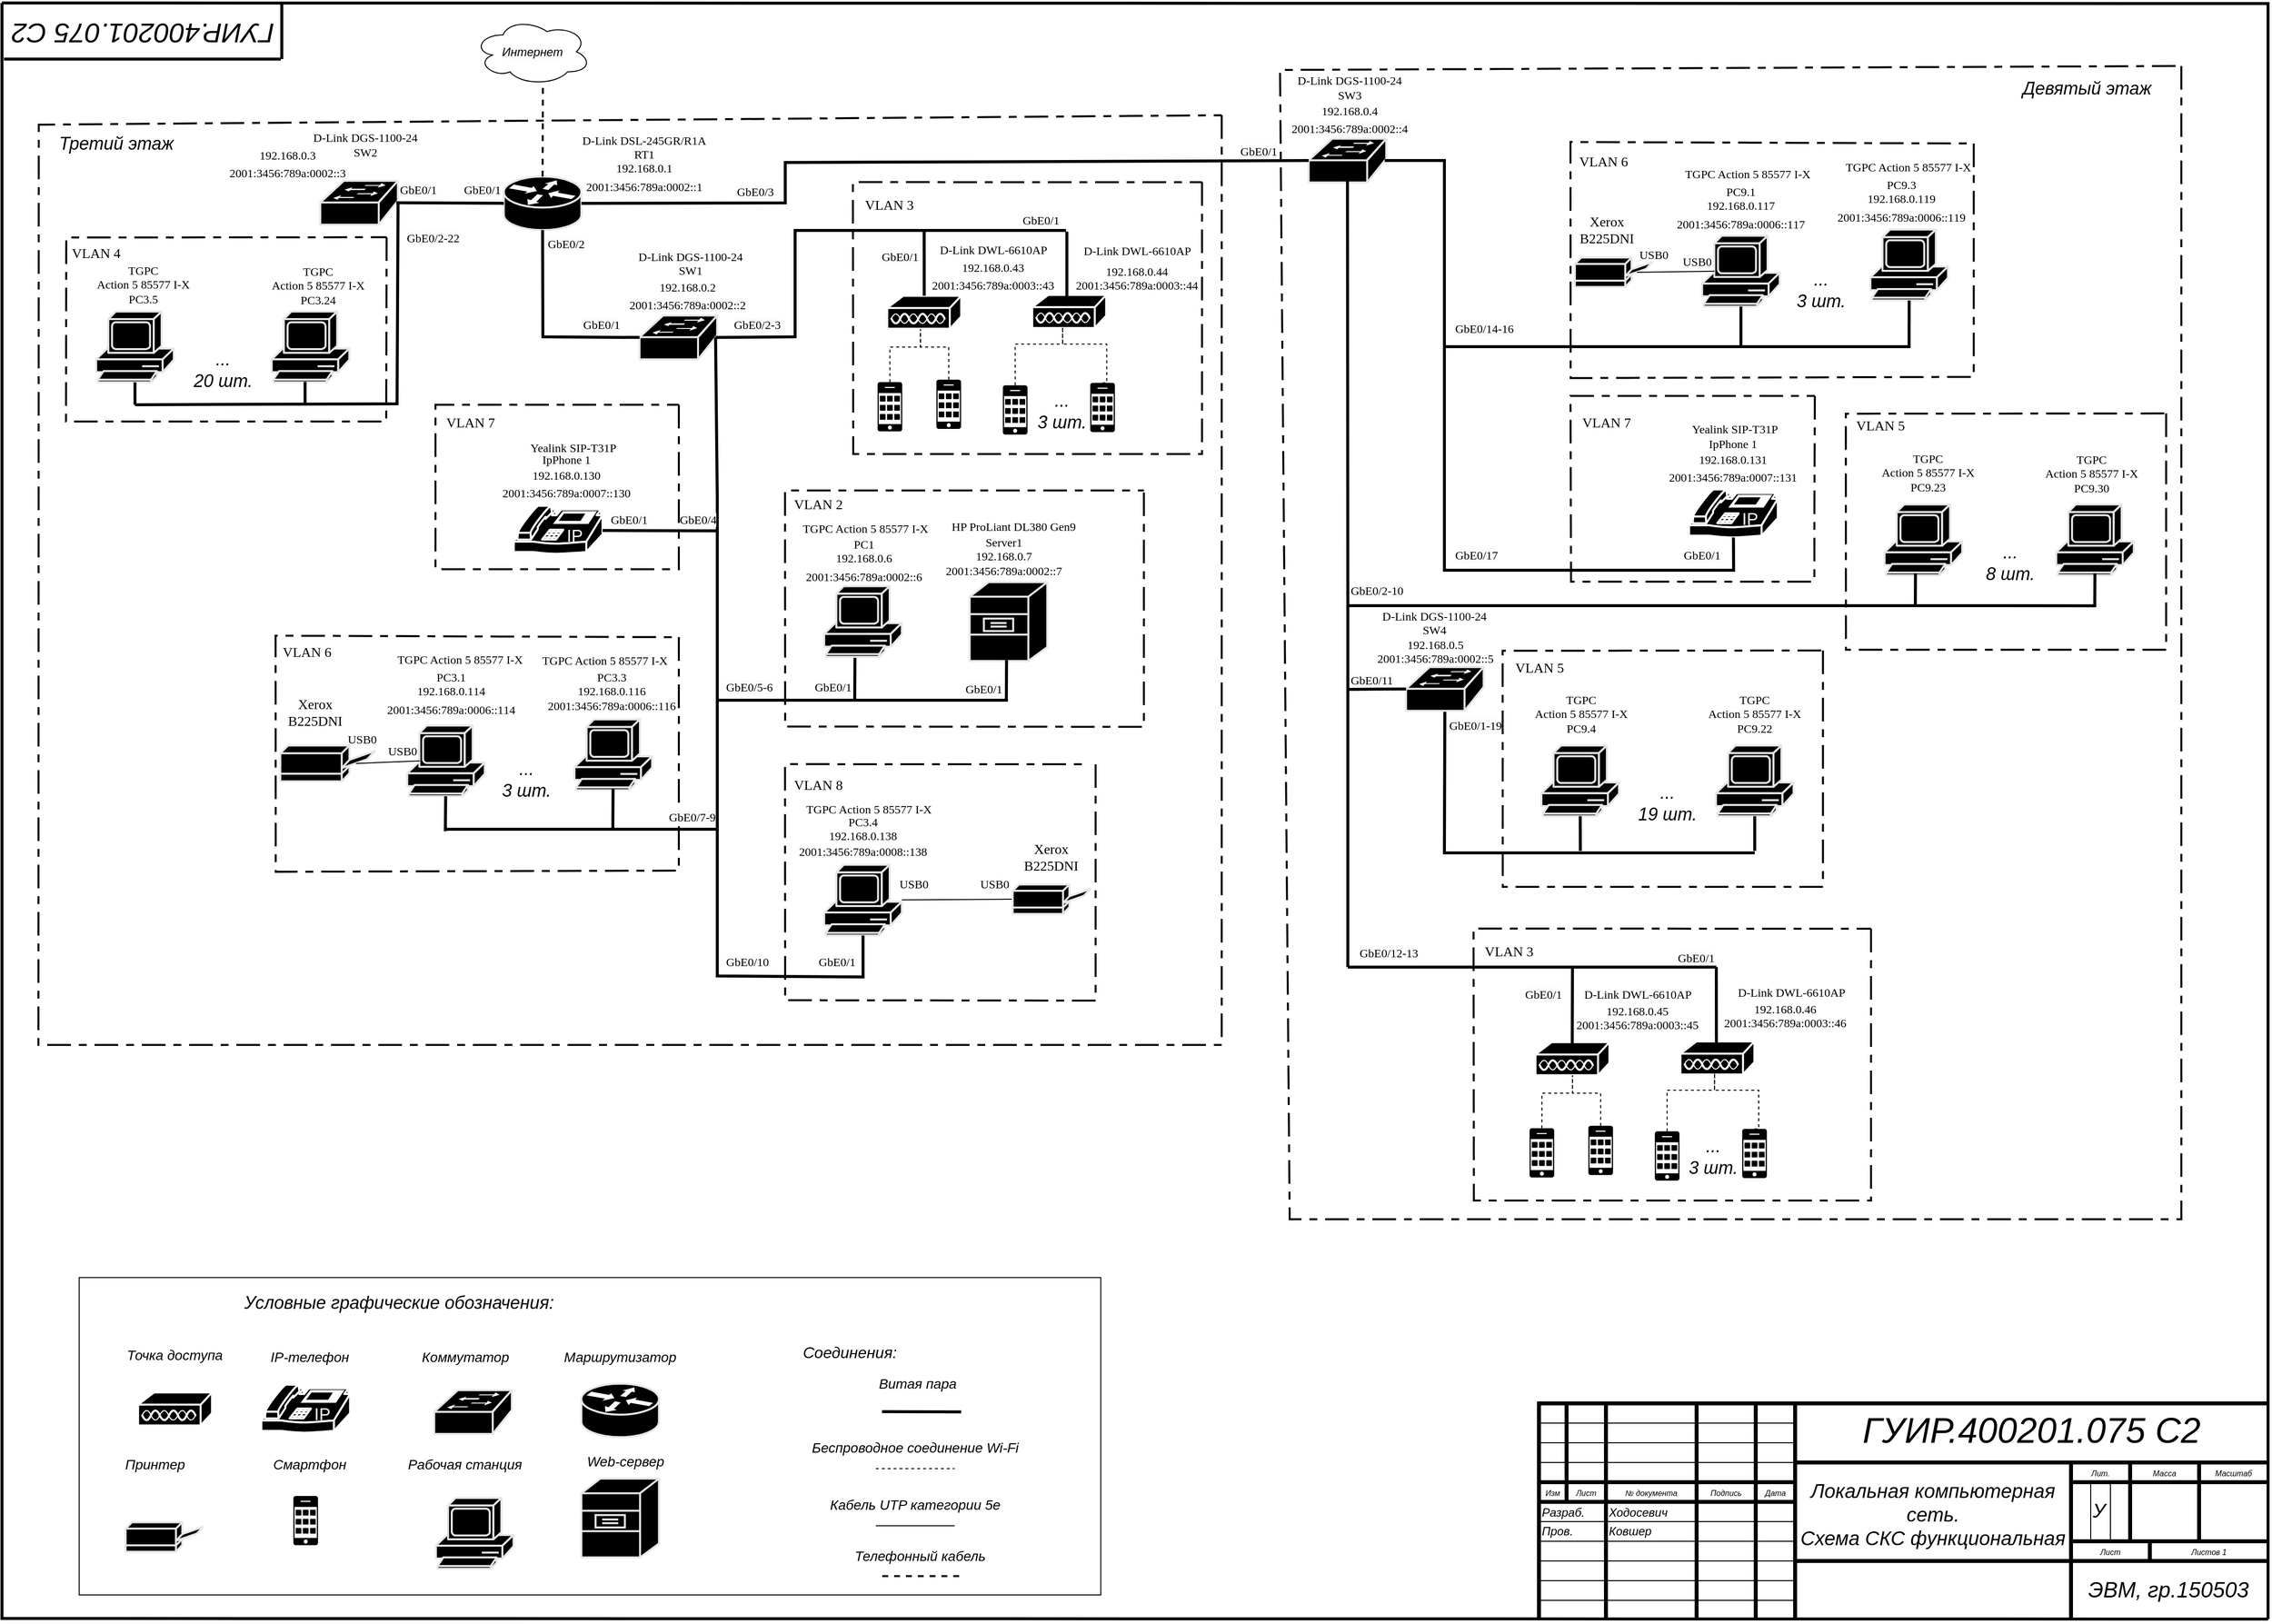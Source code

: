 <mxfile compressed="false" version="25.0.2">
  <diagram name="Страница-1" id="Страница-1">
    <mxGraphModel dx="694" dy="508" grid="1" gridSize="9.842" guides="1" tooltips="1" connect="1" arrows="1" fold="1" page="1" pageScale="1" pageWidth="2336" pageHeight="1654" background="none" math="0" shadow="0">
      <root>
        <mxCell id="0" />
        <mxCell id="IKqkC-VqAS8bh-hIaz8--111" value="Другое" parent="0" />
        <mxCell id="OupxM0vO_hwoNVz3ZpiY-11" value="" style="shape=mxgraph.cisco.routers.router;sketch=0;html=1;pointerEvents=1;dashed=0;fillColor=#000000;strokeColor=#E6E6E6;strokeWidth=2;verticalLabelPosition=bottom;verticalAlign=top;align=center;outlineConnect=0;fontSize=23;fillStyle=auto;aspect=fixed;fontFamily=Arial;fontStyle=2" parent="IKqkC-VqAS8bh-hIaz8--111" vertex="1">
          <mxGeometry x="541.333" y="181.272" width="78.74" height="54.36" as="geometry" />
        </mxCell>
        <mxCell id="0wHSeC_rEBgDdCK6JDRA-163" value="" style="shape=mxgraph.cisco.misc.access_point;html=1;pointerEvents=1;dashed=0;fillColor=#000000;strokeColor=#ffffff;strokeWidth=2;verticalLabelPosition=bottom;verticalAlign=top;align=center;outlineConnect=0;" parent="IKqkC-VqAS8bh-hIaz8--111" vertex="1">
          <mxGeometry x="930.562" y="302.322" width="75" height="34" as="geometry" />
        </mxCell>
        <mxCell id="mVWykb73rqQKBAf5Biol-4" value="" style="shape=mxgraph.cisco.switches.workgroup_switch;sketch=0;html=1;pointerEvents=1;dashed=0;fillColor=#000000;strokeColor=#E6E6E6;strokeWidth=2;verticalLabelPosition=bottom;verticalAlign=top;align=center;outlineConnect=0;fontSize=23;fillStyle=auto;aspect=fixed;fontFamily=Arial;fontStyle=2" parent="IKqkC-VqAS8bh-hIaz8--111" vertex="1">
          <mxGeometry x="679.132" y="322.433" width="78.74" height="44.44" as="geometry" />
        </mxCell>
        <mxCell id="0wHSeC_rEBgDdCK6JDRA-178" value="" style="shape=mxgraph.cisco.servers.file_server;sketch=0;html=1;pointerEvents=1;dashed=0;fillColor=#000000;strokeColor=#E6E6E6;strokeWidth=2;verticalLabelPosition=bottom;verticalAlign=top;align=center;outlineConnect=0;fillStyle=auto;fontSize=23;fontFamily=Arial;fontStyle=2" parent="IKqkC-VqAS8bh-hIaz8--111" vertex="1">
          <mxGeometry x="1014.205" y="593.085" width="78.74" height="80" as="geometry" />
        </mxCell>
        <mxCell id="0wHSeC_rEBgDdCK6JDRA-181" value="" style="shape=mxgraph.cisco.modems_and_phones.ip_phone;sketch=0;html=1;pointerEvents=1;dashed=0;fillColor=#000000;strokeColor=#ffffff;strokeWidth=2;verticalLabelPosition=bottom;verticalAlign=top;align=center;outlineConnect=0;" parent="IKqkC-VqAS8bh-hIaz8--111" vertex="1">
          <mxGeometry x="551.485" y="515.635" width="90" height="50" as="geometry" />
        </mxCell>
        <mxCell id="0wHSeC_rEBgDdCK6JDRA-189" value="" style="shape=mxgraph.cisco.switches.workgroup_switch;sketch=0;html=1;pointerEvents=1;dashed=0;fillColor=#000000;strokeColor=#E6E6E6;strokeWidth=2;verticalLabelPosition=bottom;verticalAlign=top;align=center;outlineConnect=0;fontSize=23;fillStyle=auto;aspect=fixed;fontFamily=Arial;fontStyle=2" parent="IKqkC-VqAS8bh-hIaz8--111" vertex="1">
          <mxGeometry x="355.065" y="185.635" width="78.74" height="44.44" as="geometry" />
        </mxCell>
        <mxCell id="0wHSeC_rEBgDdCK6JDRA-190" value="" style="vsdxID=6;edgeStyle=none;dashed=1;dashPattern=12.00 4.00 4.00 4.00;startArrow=none;endArrow=none;startSize=5;endSize=5;strokeColor=#000000;spacingTop=0;spacingBottom=0;spacingLeft=0;spacingRight=0;verticalAlign=middle;html=1;labelBackgroundColor=#ffffff;rounded=0;strokeWidth=2;fontFamily=Arial;align=center;fontStyle=2" parent="IKqkC-VqAS8bh-hIaz8--111" edge="1">
          <mxGeometry width="50" height="50" relative="1" as="geometry">
            <mxPoint x="422.39" y="242.9" as="sourcePoint" />
            <mxPoint x="422.39" y="242.9" as="targetPoint" />
            <Array as="points">
              <mxPoint x="422" y="430" />
              <mxPoint x="97" y="430" />
              <mxPoint x="97.26" y="243.18" />
            </Array>
          </mxGeometry>
        </mxCell>
        <mxCell id="0wHSeC_rEBgDdCK6JDRA-191" value="&lt;font style=&quot;font-size: 14px; font-style: normal;&quot; face=&quot;Times New Roman&quot;&gt;VLAN 4&lt;/font&gt;" style="text;html=1;strokeColor=none;fillColor=none;align=left;verticalAlign=middle;whiteSpace=wrap;rounded=0;dashed=1;fillStyle=auto;strokeWidth=2;fontFamily=Arial;fontSize=18;fontStyle=2;container=0;" parent="IKqkC-VqAS8bh-hIaz8--111" vertex="1">
          <mxGeometry x="100.943" y="248.322" width="167.75" height="19.64" as="geometry" />
        </mxCell>
        <mxCell id="0wHSeC_rEBgDdCK6JDRA-193" value="" style="vsdxID=6;edgeStyle=none;dashed=1;dashPattern=12.00 4.00 4.00 4.00;startArrow=none;endArrow=none;startSize=5;endSize=5;strokeColor=#000000;spacingTop=0;spacingBottom=0;spacingLeft=0;spacingRight=0;verticalAlign=middle;html=1;labelBackgroundColor=#ffffff;rounded=0;strokeWidth=2;fontFamily=Arial;align=center;fontStyle=2" parent="IKqkC-VqAS8bh-hIaz8--111" edge="1">
          <mxGeometry width="50" height="50" relative="1" as="geometry">
            <mxPoint x="719" y="413" as="sourcePoint" />
            <mxPoint x="719" y="413" as="targetPoint" />
            <Array as="points">
              <mxPoint x="719" y="511" />
              <mxPoint x="719" y="580" />
              <mxPoint x="472" y="580" />
              <mxPoint x="472" y="413" />
            </Array>
          </mxGeometry>
        </mxCell>
        <mxCell id="0wHSeC_rEBgDdCK6JDRA-194" value="&lt;font style=&quot;font-size: 14px; font-style: normal;&quot; face=&quot;Times New Roman&quot;&gt;VLAN 7&lt;/font&gt;" style="text;html=1;strokeColor=none;fillColor=none;align=left;verticalAlign=middle;whiteSpace=wrap;rounded=0;dashed=1;fillStyle=auto;strokeWidth=2;fontFamily=Arial;fontSize=18;fontStyle=2;container=0;" parent="IKqkC-VqAS8bh-hIaz8--111" vertex="1">
          <mxGeometry x="480.575" y="419.975" width="167.75" height="19.64" as="geometry" />
        </mxCell>
        <mxCell id="0wHSeC_rEBgDdCK6JDRA-195" value="" style="shape=mxgraph.cisco.computers_and_peripherals.pc;sketch=0;html=1;pointerEvents=1;dashed=0;fillColor=#000000;strokeColor=#E6E6E6;strokeWidth=2;verticalLabelPosition=bottom;verticalAlign=top;align=center;outlineConnect=0;fontSize=23;fillStyle=auto;aspect=fixed;fontFamily=Arial;fontStyle=2" parent="IKqkC-VqAS8bh-hIaz8--111" vertex="1">
          <mxGeometry x="127.635" y="318.385" width="78.74" height="71.8" as="geometry" />
        </mxCell>
        <mxCell id="0wHSeC_rEBgDdCK6JDRA-197" value="" style="shape=mxgraph.cisco.computers_and_peripherals.pc;sketch=0;html=1;pointerEvents=1;dashed=0;fillColor=#000000;strokeColor=#E6E6E6;strokeWidth=2;verticalLabelPosition=bottom;verticalAlign=top;align=center;outlineConnect=0;fontSize=23;fillStyle=auto;aspect=fixed;fontFamily=Arial;fontStyle=2" parent="IKqkC-VqAS8bh-hIaz8--111" vertex="1">
          <mxGeometry x="305.8" y="318.38" width="78.74" height="71.8" as="geometry" />
        </mxCell>
        <mxCell id="0wHSeC_rEBgDdCK6JDRA-198" value="" style="endArrow=none;html=1;rounded=0;strokeWidth=3;fontFamily=Arial;fontSize=14;align=center;fontStyle=2;" parent="IKqkC-VqAS8bh-hIaz8--111" edge="1">
          <mxGeometry width="50" height="50" relative="1" as="geometry">
            <mxPoint x="434" y="207" as="sourcePoint" />
            <mxPoint x="167" y="413" as="targetPoint" />
            <Array as="points">
              <mxPoint x="433" y="412" />
            </Array>
          </mxGeometry>
        </mxCell>
        <mxCell id="0wHSeC_rEBgDdCK6JDRA-201" value="...&lt;div&gt;20 шт.&lt;/div&gt;" style="text;html=1;strokeColor=none;fillColor=none;align=center;verticalAlign=middle;whiteSpace=wrap;rounded=0;dashed=1;fillStyle=auto;strokeWidth=2;fontFamily=Arial;fontSize=18;fontStyle=2;container=0;" parent="IKqkC-VqAS8bh-hIaz8--111" vertex="1">
          <mxGeometry x="217.22" y="358.4" width="78.75" height="38.72" as="geometry" />
        </mxCell>
        <mxCell id="0wHSeC_rEBgDdCK6JDRA-202" value="" style="vsdxID=6;edgeStyle=none;dashed=1;dashPattern=12.00 4.00 4.00 4.00;startArrow=none;endArrow=none;startSize=5;endSize=5;strokeColor=#000000;spacingTop=0;spacingBottom=0;spacingLeft=0;spacingRight=0;verticalAlign=middle;html=1;labelBackgroundColor=#ffffff;rounded=0;strokeWidth=2;fontFamily=Arial;align=center;fontStyle=2" parent="IKqkC-VqAS8bh-hIaz8--111" edge="1">
          <mxGeometry width="50" height="50" relative="1" as="geometry">
            <mxPoint x="1191" y="502" as="sourcePoint" />
            <mxPoint x="1191" y="500" as="targetPoint" />
            <Array as="points">
              <mxPoint x="1191" y="740" />
              <mxPoint x="826.902" y="739.702" />
              <mxPoint x="826.773" y="499.983" />
            </Array>
          </mxGeometry>
        </mxCell>
        <mxCell id="0wHSeC_rEBgDdCK6JDRA-203" value="&lt;font style=&quot;font-size: 14px; font-style: normal;&quot; face=&quot;Times New Roman&quot;&gt;VLAN 2&lt;/font&gt;" style="text;html=1;strokeColor=none;fillColor=none;align=left;verticalAlign=middle;whiteSpace=wrap;rounded=0;dashed=1;fillStyle=auto;strokeWidth=2;fontFamily=Arial;fontSize=18;fontStyle=2;container=0;" parent="IKqkC-VqAS8bh-hIaz8--111" vertex="1">
          <mxGeometry x="834.275" y="503.325" width="167.75" height="19.64" as="geometry" />
        </mxCell>
        <mxCell id="0wHSeC_rEBgDdCK6JDRA-204" value="" style="shape=mxgraph.cisco.computers_and_peripherals.pc;sketch=0;html=1;pointerEvents=1;dashed=0;fillColor=#000000;strokeColor=#E6E6E6;strokeWidth=2;verticalLabelPosition=bottom;verticalAlign=top;align=center;outlineConnect=0;fontSize=23;fillStyle=auto;aspect=fixed;fontFamily=Arial;fontStyle=2" parent="IKqkC-VqAS8bh-hIaz8--111" vertex="1">
          <mxGeometry x="866.558" y="597.188" width="78.74" height="71.8" as="geometry" />
        </mxCell>
        <mxCell id="0wHSeC_rEBgDdCK6JDRA-218" value="" style="endArrow=none;html=1;rounded=0;strokeWidth=3;fontFamily=Arial;fontSize=14;align=center;fontStyle=2;exitX=0.98;exitY=0.5;exitDx=0;exitDy=0;exitPerimeter=0;" parent="IKqkC-VqAS8bh-hIaz8--111" source="mVWykb73rqQKBAf5Biol-4" edge="1">
          <mxGeometry width="50" height="50" relative="1" as="geometry">
            <mxPoint x="756.298" y="398.652" as="sourcePoint" />
            <mxPoint x="1053" y="713" as="targetPoint" />
            <Array as="points">
              <mxPoint x="758" y="507" />
              <mxPoint x="758" y="713" />
            </Array>
          </mxGeometry>
        </mxCell>
        <mxCell id="0wHSeC_rEBgDdCK6JDRA-220" value="" style="vsdxID=6;edgeStyle=none;dashed=1;dashPattern=12.00 4.00 4.00 4.00;startArrow=none;endArrow=none;startSize=5;endSize=5;strokeColor=#000000;spacingTop=0;spacingBottom=0;spacingLeft=0;spacingRight=0;verticalAlign=middle;html=1;labelBackgroundColor=#ffffff;rounded=0;strokeWidth=2;fontFamily=Arial;align=center;fontStyle=2" parent="IKqkC-VqAS8bh-hIaz8--111" edge="1">
          <mxGeometry width="50" height="50" relative="1" as="geometry">
            <mxPoint x="719" y="649" as="sourcePoint" />
            <mxPoint x="719" y="649" as="targetPoint" />
            <Array as="points">
              <mxPoint x="719" y="758" />
              <mxPoint x="719" y="886" />
              <mxPoint x="309.835" y="887.185" />
              <mxPoint x="309.705" y="647.465" />
            </Array>
          </mxGeometry>
        </mxCell>
        <mxCell id="0wHSeC_rEBgDdCK6JDRA-221" value="&lt;font style=&quot;font-size: 14px; font-style: normal;&quot; face=&quot;Times New Roman&quot;&gt;VLAN 6&lt;/font&gt;" style="text;html=1;strokeColor=none;fillColor=none;align=left;verticalAlign=middle;whiteSpace=wrap;rounded=0;dashed=1;fillStyle=auto;strokeWidth=2;fontFamily=Arial;fontSize=18;fontStyle=2;container=0;" parent="IKqkC-VqAS8bh-hIaz8--111" vertex="1">
          <mxGeometry x="314.527" y="653.247" width="167.75" height="19.64" as="geometry" />
        </mxCell>
        <mxCell id="0wHSeC_rEBgDdCK6JDRA-222" value="" style="shape=mxgraph.cisco.computers_and_peripherals.pc;sketch=0;html=1;pointerEvents=1;dashed=0;fillColor=#000000;strokeColor=#E6E6E6;strokeWidth=2;verticalLabelPosition=bottom;verticalAlign=top;align=center;outlineConnect=0;fontSize=23;fillStyle=auto;aspect=fixed;fontFamily=Arial;fontStyle=2" parent="IKqkC-VqAS8bh-hIaz8--111" vertex="1">
          <mxGeometry x="443.33" y="738.72" width="78.74" height="71.8" as="geometry" />
        </mxCell>
        <mxCell id="0wHSeC_rEBgDdCK6JDRA-225" value="" style="shape=mxgraph.cisco.computers_and_peripherals.pc;sketch=0;html=1;pointerEvents=1;dashed=0;fillColor=#000000;strokeColor=#E6E6E6;strokeWidth=2;verticalLabelPosition=bottom;verticalAlign=top;align=center;outlineConnect=0;fontSize=23;fillStyle=auto;aspect=fixed;fontFamily=Arial;fontStyle=2" parent="IKqkC-VqAS8bh-hIaz8--111" vertex="1">
          <mxGeometry x="613.082" y="732.442" width="78.74" height="71.8" as="geometry" />
        </mxCell>
        <mxCell id="0wHSeC_rEBgDdCK6JDRA-227" value="" style="endArrow=none;html=1;rounded=0;strokeWidth=3;fontFamily=Arial;fontSize=14;align=center;fontStyle=2;" parent="IKqkC-VqAS8bh-hIaz8--111" edge="1">
          <mxGeometry width="50" height="50" relative="1" as="geometry">
            <mxPoint x="482" y="844" as="sourcePoint" />
            <mxPoint x="758" y="627" as="targetPoint" />
            <Array as="points">
              <mxPoint x="758" y="844" />
            </Array>
          </mxGeometry>
        </mxCell>
        <mxCell id="0wHSeC_rEBgDdCK6JDRA-229" value="...&lt;div&gt;3 шт.&lt;/div&gt;" style="text;html=1;strokeColor=none;fillColor=none;align=center;verticalAlign=middle;whiteSpace=wrap;rounded=0;dashed=1;fillStyle=auto;strokeWidth=2;fontFamily=Arial;fontSize=18;fontStyle=2;container=0;" parent="IKqkC-VqAS8bh-hIaz8--111" vertex="1">
          <mxGeometry x="525.072" y="774.822" width="78.75" height="38.72" as="geometry" />
        </mxCell>
        <mxCell id="0wHSeC_rEBgDdCK6JDRA-232" value="" style="shape=mxgraph.cisco.computers_and_peripherals.printer;sketch=0;html=1;pointerEvents=1;dashed=0;fillColor=#000000;strokeColor=#E6E6E6;strokeWidth=2;verticalLabelPosition=bottom;verticalAlign=top;align=center;outlineConnect=0;fontSize=23;fillStyle=auto;aspect=fixed;fontFamily=Arial;fontStyle=2" parent="IKqkC-VqAS8bh-hIaz8--111" vertex="1">
          <mxGeometry x="314.53" y="758.98" width="95.99" height="36.43" as="geometry" />
        </mxCell>
        <mxCell id="0wHSeC_rEBgDdCK6JDRA-233" value="" style="endArrow=none;html=1;rounded=0;entryX=0.8;entryY=0.5;entryDx=0;entryDy=0;entryPerimeter=0;exitX=0.16;exitY=0.5;exitDx=0;exitDy=0;exitPerimeter=0;" parent="IKqkC-VqAS8bh-hIaz8--111" source="0wHSeC_rEBgDdCK6JDRA-222" target="0wHSeC_rEBgDdCK6JDRA-232" edge="1">
          <mxGeometry width="50" height="50" relative="1" as="geometry">
            <mxPoint x="492.615" y="853.375" as="sourcePoint" />
            <mxPoint x="492.842" y="820.842" as="targetPoint" />
          </mxGeometry>
        </mxCell>
        <mxCell id="0wHSeC_rEBgDdCK6JDRA-234" value="" style="vsdxID=6;edgeStyle=none;dashed=1;dashPattern=12.00 4.00 4.00 4.00;startArrow=none;endArrow=none;startSize=5;endSize=5;strokeColor=#000000;spacingTop=0;spacingBottom=0;spacingLeft=0;spacingRight=0;verticalAlign=middle;html=1;labelBackgroundColor=#ffffff;rounded=0;strokeWidth=2;fontFamily=Arial;align=center;fontStyle=2" parent="IKqkC-VqAS8bh-hIaz8--111" edge="1">
          <mxGeometry width="50" height="50" relative="1" as="geometry">
            <mxPoint x="2244" y="69" as="sourcePoint" />
            <mxPoint x="2244" y="69" as="targetPoint" />
            <Array as="points">
              <mxPoint x="2244" y="1240" />
              <mxPoint x="1339" y="1240" />
              <mxPoint x="1329.173" y="73.022" />
            </Array>
          </mxGeometry>
        </mxCell>
        <mxCell id="0wHSeC_rEBgDdCK6JDRA-241" value="Девятый этаж" style="text;html=1;strokeColor=none;fillColor=none;align=left;verticalAlign=middle;whiteSpace=wrap;rounded=0;dashed=1;fillStyle=auto;strokeWidth=2;fontFamily=Arial;fontSize=18;fontStyle=2;container=0;" parent="IKqkC-VqAS8bh-hIaz8--111" vertex="1">
          <mxGeometry x="2081.035" y="82.325" width="167.75" height="19.64" as="geometry" />
        </mxCell>
        <mxCell id="0wHSeC_rEBgDdCK6JDRA-242" value="" style="vsdxID=6;edgeStyle=none;dashed=1;dashPattern=12.00 4.00 4.00 4.00;startArrow=none;endArrow=none;startSize=5;endSize=5;strokeColor=#000000;spacingTop=0;spacingBottom=0;spacingLeft=0;spacingRight=0;verticalAlign=middle;html=1;labelBackgroundColor=#ffffff;rounded=0;strokeWidth=2;fontFamily=Arial;align=center;fontStyle=2" parent="IKqkC-VqAS8bh-hIaz8--111" edge="1">
          <mxGeometry width="50" height="50" relative="1" as="geometry">
            <mxPoint x="2033.293" y="147.702" as="sourcePoint" />
            <mxPoint x="2033.293" y="147.702" as="targetPoint" />
            <Array as="points">
              <mxPoint x="2033.293" y="256.702" />
              <mxPoint x="2033.293" y="384.702" />
              <mxPoint x="1624.128" y="385.887" />
              <mxPoint x="1623.997" y="146.168" />
            </Array>
          </mxGeometry>
        </mxCell>
        <mxCell id="0wHSeC_rEBgDdCK6JDRA-243" value="&lt;font style=&quot;font-size: 14px; font-style: normal;&quot; face=&quot;Times New Roman&quot;&gt;VLAN 6&lt;/font&gt;" style="text;html=1;strokeColor=none;fillColor=none;align=left;verticalAlign=middle;whiteSpace=wrap;rounded=0;dashed=1;fillStyle=auto;strokeWidth=2;fontFamily=Arial;fontSize=18;fontStyle=2;container=0;" parent="IKqkC-VqAS8bh-hIaz8--111" vertex="1">
          <mxGeometry x="1630.52" y="155.63" width="167.75" height="19.64" as="geometry" />
        </mxCell>
        <mxCell id="0wHSeC_rEBgDdCK6JDRA-244" value="" style="shape=mxgraph.cisco.computers_and_peripherals.pc;sketch=0;html=1;pointerEvents=1;dashed=0;fillColor=#000000;strokeColor=#E6E6E6;strokeWidth=2;verticalLabelPosition=bottom;verticalAlign=top;align=center;outlineConnect=0;fontSize=23;fillStyle=auto;aspect=fixed;fontFamily=Arial;fontStyle=2" parent="IKqkC-VqAS8bh-hIaz8--111" vertex="1">
          <mxGeometry x="1757.622" y="241.422" width="78.74" height="71.8" as="geometry" />
        </mxCell>
        <mxCell id="0wHSeC_rEBgDdCK6JDRA-246" value="" style="shape=mxgraph.cisco.computers_and_peripherals.pc;sketch=0;html=1;pointerEvents=1;dashed=0;fillColor=#000000;strokeColor=#E6E6E6;strokeWidth=2;verticalLabelPosition=bottom;verticalAlign=top;align=center;outlineConnect=0;fontSize=23;fillStyle=auto;aspect=fixed;fontFamily=Arial;fontStyle=2" parent="IKqkC-VqAS8bh-hIaz8--111" vertex="1">
          <mxGeometry x="1928.375" y="235.145" width="78.74" height="71.8" as="geometry" />
        </mxCell>
        <mxCell id="0wHSeC_rEBgDdCK6JDRA-248" value="...&lt;div&gt;3 шт.&lt;/div&gt;" style="text;html=1;strokeColor=none;fillColor=none;align=center;verticalAlign=middle;whiteSpace=wrap;rounded=0;dashed=1;fillStyle=auto;strokeWidth=2;fontFamily=Arial;fontSize=18;fontStyle=2;container=0;" parent="IKqkC-VqAS8bh-hIaz8--111" vertex="1">
          <mxGeometry x="1839.365" y="277.525" width="78.75" height="38.72" as="geometry" />
        </mxCell>
        <mxCell id="0wHSeC_rEBgDdCK6JDRA-249" value="" style="shape=mxgraph.cisco.computers_and_peripherals.printer;sketch=0;html=1;pointerEvents=1;dashed=0;fillColor=#000000;strokeColor=#E6E6E6;strokeWidth=2;verticalLabelPosition=bottom;verticalAlign=top;align=center;outlineConnect=0;fontSize=23;fillStyle=auto;aspect=fixed;fontFamily=Arial;fontStyle=2" parent="IKqkC-VqAS8bh-hIaz8--111" vertex="1">
          <mxGeometry x="1628.477" y="263.517" width="78.74" height="29.88" as="geometry" />
        </mxCell>
        <mxCell id="0wHSeC_rEBgDdCK6JDRA-250" value="" style="endArrow=none;html=1;rounded=0;entryX=0.8;entryY=0.5;entryDx=0;entryDy=0;entryPerimeter=0;exitX=0.16;exitY=0.5;exitDx=0;exitDy=0;exitPerimeter=0;" parent="IKqkC-VqAS8bh-hIaz8--111" source="0wHSeC_rEBgDdCK6JDRA-244" target="0wHSeC_rEBgDdCK6JDRA-249" edge="1">
          <mxGeometry width="50" height="50" relative="1" as="geometry">
            <mxPoint x="1806.907" y="356.077" as="sourcePoint" />
            <mxPoint x="1807.135" y="323.545" as="targetPoint" />
          </mxGeometry>
        </mxCell>
        <mxCell id="0wHSeC_rEBgDdCK6JDRA-251" value="" style="vsdxID=6;edgeStyle=none;dashed=1;dashPattern=12.00 4.00 4.00 4.00;startArrow=none;endArrow=none;startSize=5;endSize=5;strokeColor=#000000;spacingTop=0;spacingBottom=0;spacingLeft=0;spacingRight=0;verticalAlign=middle;html=1;labelBackgroundColor=#ffffff;rounded=0;strokeWidth=2;fontFamily=Arial;align=center;fontStyle=2" parent="IKqkC-VqAS8bh-hIaz8--111" edge="1">
          <mxGeometry width="50" height="50" relative="1" as="geometry">
            <mxPoint x="1880.242" y="662.502" as="sourcePoint" />
            <mxPoint x="1880.242" y="662.502" as="targetPoint" />
            <Array as="points">
              <mxPoint x="1880.242" y="902.502" />
              <mxPoint x="1555.243" y="902.502" />
              <mxPoint x="1555.113" y="662.782" />
            </Array>
          </mxGeometry>
        </mxCell>
        <mxCell id="0wHSeC_rEBgDdCK6JDRA-252" value="&lt;font face=&quot;Times New Roman&quot; style=&quot;font-size: 14px; font-style: normal;&quot;&gt;VLAN 5&lt;/font&gt;" style="text;html=1;strokeColor=none;fillColor=none;align=left;verticalAlign=middle;whiteSpace=wrap;rounded=0;dashed=1;fillStyle=auto;strokeWidth=2;fontFamily=Arial;fontSize=18;fontStyle=2;container=0;" parent="IKqkC-VqAS8bh-hIaz8--111" vertex="1">
          <mxGeometry x="1565.795" y="668.765" width="167.75" height="19.64" as="geometry" />
        </mxCell>
        <mxCell id="0wHSeC_rEBgDdCK6JDRA-253" value="" style="shape=mxgraph.cisco.computers_and_peripherals.pc;sketch=0;html=1;pointerEvents=1;dashed=0;fillColor=#000000;strokeColor=#E6E6E6;strokeWidth=2;verticalLabelPosition=bottom;verticalAlign=top;align=center;outlineConnect=0;fontSize=23;fillStyle=auto;aspect=fixed;fontFamily=Arial;fontStyle=2" parent="IKqkC-VqAS8bh-hIaz8--111" vertex="1">
          <mxGeometry x="1594.488" y="758.988" width="78.74" height="71.8" as="geometry" />
        </mxCell>
        <mxCell id="0wHSeC_rEBgDdCK6JDRA-254" value="" style="shape=mxgraph.cisco.computers_and_peripherals.pc;sketch=0;html=1;pointerEvents=1;dashed=0;fillColor=#000000;strokeColor=#E6E6E6;strokeWidth=2;verticalLabelPosition=bottom;verticalAlign=top;align=center;outlineConnect=0;fontSize=23;fillStyle=auto;aspect=fixed;fontFamily=Arial;fontStyle=2" parent="IKqkC-VqAS8bh-hIaz8--111" vertex="1">
          <mxGeometry x="1771.652" y="758.982" width="78.74" height="71.8" as="geometry" />
        </mxCell>
        <mxCell id="0wHSeC_rEBgDdCK6JDRA-257" value="...&lt;div&gt;19 шт.&lt;/div&gt;" style="text;html=1;strokeColor=none;fillColor=none;align=center;verticalAlign=middle;whiteSpace=wrap;rounded=0;dashed=1;fillStyle=auto;strokeWidth=2;fontFamily=Arial;fontSize=18;fontStyle=2;container=0;" parent="IKqkC-VqAS8bh-hIaz8--111" vertex="1">
          <mxGeometry x="1683.073" y="799.002" width="78.75" height="38.72" as="geometry" />
        </mxCell>
        <mxCell id="0wHSeC_rEBgDdCK6JDRA-258" value="" style="endArrow=none;html=1;rounded=0;strokeWidth=3;fontFamily=Arial;fontSize=14;align=center;fontStyle=2;entryX=1;entryY=0.5;entryDx=0;entryDy=0;entryPerimeter=0;" parent="IKqkC-VqAS8bh-hIaz8--111" target="0wHSeC_rEBgDdCK6JDRA-181" edge="1">
          <mxGeometry width="50" height="50" relative="1" as="geometry">
            <mxPoint x="758" y="541" as="sourcePoint" />
            <mxPoint x="719" y="541" as="targetPoint" />
          </mxGeometry>
        </mxCell>
        <mxCell id="0wHSeC_rEBgDdCK6JDRA-262" value="" style="shape=mxgraph.cisco.switches.workgroup_switch;sketch=0;html=1;pointerEvents=1;dashed=0;fillColor=#000000;strokeColor=#E6E6E6;strokeWidth=2;verticalLabelPosition=bottom;verticalAlign=top;align=center;outlineConnect=0;fontSize=23;fillStyle=auto;aspect=fixed;fontFamily=Arial;fontStyle=2" parent="IKqkC-VqAS8bh-hIaz8--111" vertex="1">
          <mxGeometry x="1358.267" y="142.828" width="78.74" height="44.44" as="geometry" />
        </mxCell>
        <mxCell id="0wHSeC_rEBgDdCK6JDRA-264" value="" style="endArrow=none;html=1;rounded=0;strokeWidth=3;fontFamily=Arial;fontSize=14;align=center;fontStyle=2;exitX=0.98;exitY=0.5;exitDx=0;exitDy=0;exitPerimeter=0;" parent="IKqkC-VqAS8bh-hIaz8--111" source="0wHSeC_rEBgDdCK6JDRA-262" edge="1">
          <mxGeometry width="50" height="50" relative="1" as="geometry">
            <mxPoint x="1486.222" y="316.242" as="sourcePoint" />
            <mxPoint x="1791" y="581" as="targetPoint" />
            <Array as="points">
              <mxPoint x="1496" y="165" />
              <mxPoint x="1496" y="424" />
              <mxPoint x="1496" y="581" />
            </Array>
          </mxGeometry>
        </mxCell>
        <mxCell id="0wHSeC_rEBgDdCK6JDRA-268" value="" style="endArrow=none;html=1;rounded=0;strokeWidth=3;fontFamily=Arial;fontSize=14;align=center;fontStyle=2" parent="IKqkC-VqAS8bh-hIaz8--111" edge="1">
          <mxGeometry width="50" height="50" relative="1" as="geometry">
            <mxPoint x="1496" y="354" as="sourcePoint" />
            <mxPoint x="1969" y="354" as="targetPoint" />
          </mxGeometry>
        </mxCell>
        <mxCell id="0wHSeC_rEBgDdCK6JDRA-281" value="" style="shape=mxgraph.cisco.modems_and_phones.ip_phone;sketch=0;html=1;pointerEvents=1;dashed=0;fillColor=#000000;strokeColor=#ffffff;strokeWidth=2;verticalLabelPosition=bottom;verticalAlign=top;align=center;outlineConnect=0;" parent="IKqkC-VqAS8bh-hIaz8--111" vertex="1">
          <mxGeometry x="1744.368" y="499.047" width="90" height="50" as="geometry" />
        </mxCell>
        <mxCell id="0wHSeC_rEBgDdCK6JDRA-282" value="" style="vsdxID=6;edgeStyle=none;dashed=1;dashPattern=12.00 4.00 4.00 4.00;startArrow=none;endArrow=none;startSize=5;endSize=5;strokeColor=#000000;spacingTop=0;spacingBottom=0;spacingLeft=0;spacingRight=0;verticalAlign=middle;html=1;labelBackgroundColor=#ffffff;rounded=0;strokeWidth=2;fontFamily=Arial;align=center;fontStyle=2" parent="IKqkC-VqAS8bh-hIaz8--111" edge="1">
          <mxGeometry width="50" height="50" relative="1" as="geometry">
            <mxPoint x="1872" y="404" as="sourcePoint" />
            <mxPoint x="1872" y="404" as="targetPoint" />
            <Array as="points">
              <mxPoint x="1871.543" y="523.602" />
              <mxPoint x="1871.543" y="592.602" />
              <mxPoint x="1624.543" y="592.602" />
              <mxPoint x="1624" y="404" />
            </Array>
          </mxGeometry>
        </mxCell>
        <mxCell id="0wHSeC_rEBgDdCK6JDRA-283" value="&lt;font face=&quot;Times New Roman&quot; style=&quot;font-size: 14px; font-style: normal;&quot;&gt;VLAN 7&lt;/font&gt;" style="text;html=1;strokeColor=none;fillColor=none;align=left;verticalAlign=middle;whiteSpace=wrap;rounded=0;dashed=1;fillStyle=auto;strokeWidth=2;fontFamily=Arial;fontSize=18;fontStyle=2;container=0;" parent="IKqkC-VqAS8bh-hIaz8--111" vertex="1">
          <mxGeometry x="1633.538" y="419.968" width="167.75" height="19.64" as="geometry" />
        </mxCell>
        <mxCell id="0wHSeC_rEBgDdCK6JDRA-284" value="" style="endArrow=none;html=1;rounded=0;strokeWidth=3;fontFamily=Arial;fontSize=14;align=center;fontStyle=2;exitX=0.5;exitY=0.98;exitDx=0;exitDy=0;exitPerimeter=0;" parent="IKqkC-VqAS8bh-hIaz8--111" source="0wHSeC_rEBgDdCK6JDRA-286" edge="1">
          <mxGeometry width="50" height="50" relative="1" as="geometry">
            <mxPoint x="1496.47" y="760.911" as="sourcePoint" />
            <mxPoint x="1811" y="868" as="targetPoint" />
            <Array as="points">
              <mxPoint x="1496" y="868" />
            </Array>
          </mxGeometry>
        </mxCell>
        <mxCell id="0wHSeC_rEBgDdCK6JDRA-286" value="" style="shape=mxgraph.cisco.switches.workgroup_switch;sketch=0;html=1;pointerEvents=1;dashed=0;fillColor=#000000;strokeColor=#E6E6E6;strokeWidth=2;verticalLabelPosition=bottom;verticalAlign=top;align=center;outlineConnect=0;fontSize=23;fillStyle=auto;aspect=fixed;fontFamily=Arial;fontStyle=2" parent="IKqkC-VqAS8bh-hIaz8--111" vertex="1">
          <mxGeometry x="1457.1" y="679.36" width="78.74" height="44.44" as="geometry" />
        </mxCell>
        <mxCell id="0wHSeC_rEBgDdCK6JDRA-297" value="" style="vsdxID=6;edgeStyle=none;dashed=1;dashPattern=12.00 4.00 4.00 4.00;startArrow=none;endArrow=none;startSize=5;endSize=5;strokeColor=#000000;spacingTop=0;spacingBottom=0;spacingLeft=0;spacingRight=0;verticalAlign=middle;html=1;labelBackgroundColor=#ffffff;rounded=0;strokeWidth=2;fontFamily=Arial;align=center;fontStyle=2" parent="IKqkC-VqAS8bh-hIaz8--111" edge="1">
          <mxGeometry width="50" height="50" relative="1" as="geometry">
            <mxPoint x="1250" y="187" as="sourcePoint" />
            <mxPoint x="1250" y="187" as="targetPoint" />
            <Array as="points">
              <mxPoint x="1250" y="463" />
              <mxPoint x="1053" y="463" />
              <mxPoint x="896" y="463" />
              <mxPoint x="895.665" y="186.915" />
            </Array>
          </mxGeometry>
        </mxCell>
        <mxCell id="0wHSeC_rEBgDdCK6JDRA-299" value="&lt;font style=&quot;font-size: 14px; font-style: normal;&quot; face=&quot;Times New Roman&quot;&gt;VLAN 3&lt;/font&gt;" style="text;html=1;strokeColor=none;fillColor=none;align=left;verticalAlign=middle;whiteSpace=wrap;rounded=0;dashed=1;fillStyle=auto;strokeWidth=2;fontFamily=Arial;fontSize=18;fontStyle=2;container=0;" parent="IKqkC-VqAS8bh-hIaz8--111" vertex="1">
          <mxGeometry x="905.507" y="199.038" width="167.75" height="19.64" as="geometry" />
        </mxCell>
        <mxCell id="iXN0cQ7FecUH6x_2ojuQ-4" value="" style="shape=mxgraph.cisco.misc.access_point;html=1;pointerEvents=1;dashed=0;fillColor=#000000;strokeColor=#ffffff;strokeWidth=2;verticalLabelPosition=bottom;verticalAlign=top;align=center;outlineConnect=0;" parent="IKqkC-VqAS8bh-hIaz8--111" vertex="1">
          <mxGeometry x="1077.705" y="301.515" width="75" height="34" as="geometry" />
        </mxCell>
        <mxCell id="iXN0cQ7FecUH6x_2ojuQ-40" value="" style="vsdxID=6;edgeStyle=none;dashed=1;dashPattern=12.00 4.00 4.00 4.00;startArrow=none;endArrow=none;startSize=5;endSize=5;strokeColor=#000000;spacingTop=0;spacingBottom=0;spacingLeft=0;spacingRight=0;verticalAlign=middle;html=1;labelBackgroundColor=#ffffff;rounded=0;strokeWidth=2;fontFamily=Arial;align=center;fontStyle=2" parent="IKqkC-VqAS8bh-hIaz8--111" edge="1">
          <mxGeometry width="50" height="50" relative="1" as="geometry">
            <mxPoint x="2228.575" y="421.795" as="sourcePoint" />
            <mxPoint x="2228.575" y="421.795" as="targetPoint" />
            <Array as="points">
              <mxPoint x="2228.575" y="661.795" />
              <mxPoint x="1903.575" y="661.795" />
              <mxPoint x="1903.445" y="422.075" />
            </Array>
          </mxGeometry>
        </mxCell>
        <mxCell id="iXN0cQ7FecUH6x_2ojuQ-41" value="&lt;font face=&quot;Times New Roman&quot; style=&quot;font-size: 14px; font-style: normal;&quot;&gt;VLAN 5&lt;/font&gt;" style="text;html=1;strokeColor=none;fillColor=none;align=left;verticalAlign=middle;whiteSpace=wrap;rounded=0;dashed=1;fillStyle=auto;strokeWidth=2;fontFamily=Arial;fontSize=18;fontStyle=2;container=0;" parent="IKqkC-VqAS8bh-hIaz8--111" vertex="1">
          <mxGeometry x="1912.118" y="423.167" width="167.75" height="19.64" as="geometry" />
        </mxCell>
        <mxCell id="iXN0cQ7FecUH6x_2ojuQ-42" value="" style="shape=mxgraph.cisco.computers_and_peripherals.pc;sketch=0;html=1;pointerEvents=1;dashed=0;fillColor=#000000;strokeColor=#E6E6E6;strokeWidth=2;verticalLabelPosition=bottom;verticalAlign=top;align=center;outlineConnect=0;fontSize=23;fillStyle=auto;aspect=fixed;fontFamily=Arial;fontStyle=2" parent="IKqkC-VqAS8bh-hIaz8--111" vertex="1">
          <mxGeometry x="1942.82" y="514.28" width="78.74" height="71.8" as="geometry" />
        </mxCell>
        <mxCell id="iXN0cQ7FecUH6x_2ojuQ-43" value="" style="shape=mxgraph.cisco.computers_and_peripherals.pc;sketch=0;html=1;pointerEvents=1;dashed=0;fillColor=#000000;strokeColor=#E6E6E6;strokeWidth=2;verticalLabelPosition=bottom;verticalAlign=top;align=center;outlineConnect=0;fontSize=23;fillStyle=auto;aspect=fixed;fontFamily=Arial;fontStyle=2" parent="IKqkC-VqAS8bh-hIaz8--111" vertex="1">
          <mxGeometry x="2116.985" y="514.275" width="78.74" height="71.8" as="geometry" />
        </mxCell>
        <mxCell id="iXN0cQ7FecUH6x_2ojuQ-46" value="...&lt;div&gt;8 шт.&lt;/div&gt;" style="text;html=1;strokeColor=none;fillColor=none;align=center;verticalAlign=middle;whiteSpace=wrap;rounded=0;dashed=1;fillStyle=auto;strokeWidth=2;fontFamily=Arial;fontSize=18;fontStyle=2;container=0;" parent="IKqkC-VqAS8bh-hIaz8--111" vertex="1">
          <mxGeometry x="2031.405" y="554.295" width="78.75" height="38.72" as="geometry" />
        </mxCell>
        <mxCell id="iXN0cQ7FecUH6x_2ojuQ-55" value="" style="vsdxID=6;edgeStyle=none;dashed=1;dashPattern=12.00 4.00 4.00 4.00;startArrow=none;endArrow=none;startSize=5;endSize=5;strokeColor=#000000;spacingTop=0;spacingBottom=0;spacingLeft=0;spacingRight=0;verticalAlign=middle;html=1;labelBackgroundColor=#ffffff;rounded=0;strokeWidth=2;fontFamily=Arial;align=center;fontStyle=2" parent="IKqkC-VqAS8bh-hIaz8--111" edge="1">
          <mxGeometry width="50" height="50" relative="1" as="geometry">
            <mxPoint x="1142" y="778" as="sourcePoint" />
            <mxPoint x="1132" y="778" as="targetPoint" />
            <Array as="points">
              <mxPoint x="1142" y="1018" />
              <mxPoint x="826.905" y="1017.645" />
              <mxPoint x="826.775" y="777.925" />
            </Array>
          </mxGeometry>
        </mxCell>
        <mxCell id="iXN0cQ7FecUH6x_2ojuQ-56" value="&lt;font face=&quot;Times New Roman&quot; style=&quot;font-size: 14px; font-style: normal;&quot;&gt;VLAN 8&lt;/font&gt;" style="text;html=1;strokeColor=none;fillColor=none;align=left;verticalAlign=middle;whiteSpace=wrap;rounded=0;dashed=1;fillStyle=auto;strokeWidth=2;fontFamily=Arial;fontSize=18;fontStyle=2;container=0;" parent="IKqkC-VqAS8bh-hIaz8--111" vertex="1">
          <mxGeometry x="834.28" y="788" width="59.05" height="19.64" as="geometry" />
        </mxCell>
        <mxCell id="iXN0cQ7FecUH6x_2ojuQ-57" value="" style="shape=mxgraph.cisco.computers_and_peripherals.pc;sketch=0;html=1;pointerEvents=1;dashed=0;fillColor=#000000;strokeColor=#E6E6E6;strokeWidth=2;verticalLabelPosition=bottom;verticalAlign=top;align=center;outlineConnect=0;fontSize=23;fillStyle=auto;aspect=fixed;fontFamily=Arial;fontStyle=2" parent="IKqkC-VqAS8bh-hIaz8--111" vertex="1">
          <mxGeometry x="866.56" y="880.13" width="78.74" height="71.8" as="geometry" />
        </mxCell>
        <mxCell id="iXN0cQ7FecUH6x_2ojuQ-59" value="" style="endArrow=none;html=1;rounded=0;exitX=0;exitY=0.5;exitDx=0;exitDy=0;exitPerimeter=0;" parent="IKqkC-VqAS8bh-hIaz8--111" source="iXN0cQ7FecUH6x_2ojuQ-63" target="iXN0cQ7FecUH6x_2ojuQ-57" edge="1">
          <mxGeometry width="50" height="50" relative="1" as="geometry">
            <mxPoint x="1054.003" y="992.943" as="sourcePoint" />
            <mxPoint x="1053.577" y="955.027" as="targetPoint" />
          </mxGeometry>
        </mxCell>
        <mxCell id="iXN0cQ7FecUH6x_2ojuQ-62" value="" style="endArrow=none;html=1;rounded=0;strokeWidth=3;fontFamily=Arial;fontSize=14;align=center;fontStyle=2;exitX=0.5;exitY=1;exitDx=0;exitDy=0;exitPerimeter=0;" parent="IKqkC-VqAS8bh-hIaz8--111" source="iXN0cQ7FecUH6x_2ojuQ-57" edge="1">
          <mxGeometry width="50" height="50" relative="1" as="geometry">
            <mxPoint x="906" y="994" as="sourcePoint" />
            <mxPoint x="758" y="758" as="targetPoint" />
            <Array as="points">
              <mxPoint x="906" y="994" />
              <mxPoint x="758" y="993" />
            </Array>
          </mxGeometry>
        </mxCell>
        <mxCell id="iXN0cQ7FecUH6x_2ojuQ-63" value="" style="shape=mxgraph.cisco.computers_and_peripherals.printer;sketch=0;html=1;pointerEvents=1;dashed=0;fillColor=#000000;strokeColor=#E6E6E6;strokeWidth=2;verticalLabelPosition=bottom;verticalAlign=top;align=center;outlineConnect=0;fontSize=23;fillStyle=auto;aspect=fixed;fontFamily=Arial;fontStyle=2" parent="IKqkC-VqAS8bh-hIaz8--111" vertex="1">
          <mxGeometry x="1057.837" y="900.087" width="78.74" height="29.88" as="geometry" />
        </mxCell>
        <mxCell id="iXN0cQ7FecUH6x_2ojuQ-66" value="&lt;meta charset=&quot;utf-8&quot;&gt;&lt;span style=&quot;color: rgb(0, 0, 0); font-family: Arial; font-size: 12px; font-style: italic; font-variant-ligatures: normal; font-variant-caps: normal; font-weight: 400; letter-spacing: normal; orphans: 2; text-align: center; text-indent: 0px; text-transform: none; widows: 2; word-spacing: 0px; -webkit-text-stroke-width: 0px; white-space: normal; background-color: rgb(251, 251, 251); text-decoration-thickness: initial; text-decoration-style: initial; text-decoration-color: initial; display: inline !important; float: none;&quot;&gt;Интернет&lt;/span&gt;" style="ellipse;shape=cloud;whiteSpace=wrap;html=1;" parent="IKqkC-VqAS8bh-hIaz8--111" vertex="1">
          <mxGeometry x="510.7" y="20.42" width="119.22" height="68.16" as="geometry" />
        </mxCell>
        <mxCell id="iXN0cQ7FecUH6x_2ojuQ-67" value="&lt;div&gt;&lt;span style=&quot;background-color: initial;&quot;&gt;&lt;font face=&quot;Times New Roman&quot; style=&quot;font-size: 12px;&quot;&gt;D-Link DSL-245GR/R1A&lt;/font&gt;&lt;/span&gt;&lt;br&gt;&lt;/div&gt;" style="text;whiteSpace=wrap;html=1;align=center;" parent="IKqkC-VqAS8bh-hIaz8--111" vertex="1">
          <mxGeometry x="611.15" y="131.47" width="145.79" height="37.75" as="geometry" />
        </mxCell>
        <mxCell id="iXN0cQ7FecUH6x_2ojuQ-68" value="&lt;div&gt;&lt;font face=&quot;Times New Roman&quot;&gt;&lt;span style=&quot;background-color: initial;&quot;&gt;&lt;font style=&quot;font-size: 12px;&quot;&gt;D-Link DGS-1100-24&lt;/font&gt;&lt;/span&gt;&lt;br&gt;&lt;/font&gt;&lt;/div&gt;&lt;div&gt;&lt;span style=&quot;background-color: initial;&quot;&gt;&lt;font style=&quot;font-size: 12px;&quot; face=&quot;Times New Roman&quot;&gt;SW1&lt;/font&gt;&lt;/span&gt;&lt;/div&gt;" style="text;whiteSpace=wrap;html=1;align=center;" parent="IKqkC-VqAS8bh-hIaz8--111" vertex="1">
          <mxGeometry x="656.67" y="248.65" width="147.63" height="44.8" as="geometry" />
        </mxCell>
        <mxCell id="iXN0cQ7FecUH6x_2ojuQ-71" value="&lt;div style=&quot;text-align: center;&quot;&gt;&lt;span style=&quot;font-family: &amp;quot;Times New Roman&amp;quot;;&quot;&gt;192.168.0.2&lt;/span&gt;&lt;/div&gt;&lt;div style=&quot;text-align: center;&quot;&gt;&lt;span style=&quot;color: rgb(0, 0, 0); font-style: normal; font-variant-ligatures: normal; font-variant-caps: normal; font-weight: 400; letter-spacing: normal; orphans: 2; text-indent: 0px; text-transform: none; widows: 2; word-spacing: 0px; -webkit-text-stroke-width: 0px; white-space: normal; background-color: rgb(251, 251, 251); text-decoration-thickness: initial; text-decoration-style: initial; text-decoration-color: initial; float: none; display: inline !important;&quot;&gt;&lt;font face=&quot;Times New Roman&quot; style=&quot;font-size: 12px;&quot;&gt;&lt;span style=&quot;&quot; lang=&quot;RU&quot;&gt;2001&lt;/span&gt;&lt;span style=&quot;&quot;&gt;:3456:789a:0002::&lt;/span&gt;&lt;span style=&quot;&quot; lang=&quot;RU&quot;&gt;2&lt;/span&gt;&lt;/font&gt;&lt;font face=&quot;Times New Roman, serif&quot;&gt;&lt;span style=&quot;font-size: medium; text-align: start;&quot;&gt;&lt;/span&gt;&lt;/font&gt;&lt;br&gt;&lt;/span&gt;&lt;/div&gt;" style="text;whiteSpace=wrap;html=1;" parent="IKqkC-VqAS8bh-hIaz8--111" vertex="1">
          <mxGeometry x="666.96" y="280.11" width="135.34" height="26.83" as="geometry" />
        </mxCell>
        <mxCell id="iXN0cQ7FecUH6x_2ojuQ-72" value="&lt;div&gt;&lt;span style=&quot;font-family: &amp;quot;Times New Roman&amp;quot;, serif; background-color: initial;&quot;&gt;&lt;font style=&quot;font-size: 12px;&quot;&gt;D-Link DGS-1100-24&lt;/font&gt;&lt;/span&gt;&lt;br&gt;&lt;/div&gt;&lt;div&gt;&lt;span style=&quot;font-family: &amp;quot;Times New Roman&amp;quot;, serif;&quot;&gt;&lt;font style=&quot;font-size: 12px;&quot;&gt;SW2&lt;/font&gt;&lt;/span&gt;&lt;span style=&quot;font-size: 14px; font-family: &amp;quot;Times New Roman&amp;quot;, serif; background-color: initial;&quot;&gt;&lt;br&gt;&lt;/span&gt;&lt;/div&gt;" style="text;whiteSpace=wrap;html=1;align=center;" parent="IKqkC-VqAS8bh-hIaz8--111" vertex="1">
          <mxGeometry x="326.643" y="127.942" width="147.63" height="44.8" as="geometry" />
        </mxCell>
        <mxCell id="iXN0cQ7FecUH6x_2ojuQ-73" value="&lt;div style=&quot;text-align: center;&quot;&gt;&lt;span style=&quot;font-family: &amp;quot;Times New Roman&amp;quot;;&quot;&gt;192.168.0.3&lt;/span&gt;&lt;/div&gt;&lt;div style=&quot;text-align: center;&quot;&gt;&lt;font style=&quot;font-size: 12px;&quot; face=&quot;Times New Roman&quot;&gt;&lt;span style=&quot;text-align: start;&quot; lang=&quot;RU&quot;&gt;2001&lt;/span&gt;&lt;span style=&quot;text-align: start;&quot;&gt;:3456:789a:0002::&lt;/span&gt;&lt;span style=&quot;text-align: start;&quot; lang=&quot;RU&quot;&gt;3&lt;/span&gt;&lt;/font&gt;&lt;span style=&quot;font-size: medium; text-align: start;&quot;&gt;&lt;/span&gt;&lt;span style=&quot;font-family: &amp;quot;Times New Roman&amp;quot;;&quot;&gt;&lt;br&gt;&lt;/span&gt;&lt;/div&gt;&lt;div&gt;&lt;span style=&quot;color: rgb(0, 0, 0); font-family: &amp;quot;Times New Roman&amp;quot;, serif; font-size: 14px; font-style: normal; font-variant-ligatures: normal; font-variant-caps: normal; font-weight: 400; letter-spacing: normal; orphans: 2; text-align: center; text-indent: 0px; text-transform: none; widows: 2; word-spacing: 0px; -webkit-text-stroke-width: 0px; white-space: normal; background-color: rgb(251, 251, 251); text-decoration-thickness: initial; text-decoration-style: initial; text-decoration-color: initial; display: inline !important; float: none;&quot;&gt;&lt;br&gt;&lt;/span&gt;&lt;/div&gt;" style="text;whiteSpace=wrap;html=1;" parent="IKqkC-VqAS8bh-hIaz8--111" vertex="1">
          <mxGeometry x="260.822" y="145.912" width="73.82" height="26.83" as="geometry" />
        </mxCell>
        <mxCell id="iXN0cQ7FecUH6x_2ojuQ-74" value="&lt;div&gt;&lt;br&gt;&lt;/div&gt;&lt;span lang=&quot;RU&quot; style=&quot;&quot;&gt;&lt;font face=&quot;Times New Roman&quot; style=&quot;font-size: 12px;&quot;&gt;D-Link DGS-1100-24&lt;/font&gt;&lt;/span&gt;&lt;div&gt;&lt;span lang=&quot;RU&quot; style=&quot;&quot;&gt;&lt;font face=&quot;Times New Roman&quot; style=&quot;font-size: 12px;&quot;&gt;SW3&lt;/font&gt;&lt;/span&gt;&lt;/div&gt;" style="text;whiteSpace=wrap;html=1;align=center;" parent="IKqkC-VqAS8bh-hIaz8--111" vertex="1">
          <mxGeometry x="1326.28" y="55.52" width="147.63" height="33.06" as="geometry" />
        </mxCell>
        <mxCell id="iXN0cQ7FecUH6x_2ojuQ-75" value="&lt;div style=&quot;text-align: center;&quot;&gt;&lt;span style=&quot;font-family: &amp;quot;Times New Roman&amp;quot;, serif;&quot;&gt;192.168.0.4&lt;/span&gt;&lt;/div&gt;&lt;div style=&quot;text-align: center;&quot;&gt;&lt;span style=&quot;color: rgb(0, 0, 0); font-style: normal; font-variant-ligatures: normal; font-variant-caps: normal; font-weight: 400; letter-spacing: normal; orphans: 2; text-indent: 0px; text-transform: none; widows: 2; word-spacing: 0px; -webkit-text-stroke-width: 0px; white-space: normal; background-color: rgb(251, 251, 251); text-decoration-thickness: initial; text-decoration-style: initial; text-decoration-color: initial; float: none; display: inline !important;&quot;&gt;&lt;font face=&quot;Times New Roman&quot; style=&quot;font-size: 12px;&quot;&gt;&lt;span style=&quot;&quot; lang=&quot;RU&quot;&gt;2001&lt;/span&gt;&lt;span style=&quot;&quot;&gt;:3456:789a:0002::&lt;/span&gt;&lt;span style=&quot;&quot; lang=&quot;RU&quot;&gt;4&lt;/span&gt;&lt;/font&gt;&lt;font face=&quot;Times New Roman, serif&quot;&gt;&lt;span style=&quot;font-size: medium; text-align: start;&quot;&gt;&lt;/span&gt;&lt;/font&gt;&lt;br&gt;&lt;/span&gt;&lt;/div&gt;" style="text;whiteSpace=wrap;html=1;" parent="IKqkC-VqAS8bh-hIaz8--111" vertex="1">
          <mxGeometry x="1338.58" y="101.11" width="159.95" height="26.83" as="geometry" />
        </mxCell>
        <mxCell id="iXN0cQ7FecUH6x_2ojuQ-76" value="&lt;div&gt;&lt;span style=&quot;font-family: &amp;quot;Times New Roman&amp;quot;, serif; background-color: initial;&quot;&gt;&lt;font style=&quot;font-size: 12px;&quot;&gt;D-Link DGS-1100-24&lt;/font&gt;&lt;/span&gt;&lt;br&gt;&lt;/div&gt;&lt;div&gt;&lt;font style=&quot;font-size: 12px;&quot; face=&quot;Times New Roman, serif&quot;&gt;SW4&lt;/font&gt;&lt;/div&gt;" style="text;whiteSpace=wrap;html=1;align=center;" parent="IKqkC-VqAS8bh-hIaz8--111" vertex="1">
          <mxGeometry x="1412.328" y="614.087" width="147.63" height="44.8" as="geometry" />
        </mxCell>
        <mxCell id="iXN0cQ7FecUH6x_2ojuQ-77" value="&lt;div&gt;&lt;span style=&quot;color: rgb(0, 0, 0); font-family: &amp;quot;Times New Roman&amp;quot;, serif; font-size: 14px; font-style: normal; font-variant-ligatures: normal; font-variant-caps: normal; font-weight: 400; letter-spacing: normal; orphans: 2; text-align: center; text-indent: 0px; text-transform: none; widows: 2; word-spacing: 0px; -webkit-text-stroke-width: 0px; white-space: normal; background-color: rgb(251, 251, 251); text-decoration-thickness: initial; text-decoration-style: initial; text-decoration-color: initial; display: inline !important; float: none;&quot;&gt;&lt;div style=&quot;font-family: Helvetica; font-size: 12px;&quot;&gt;&lt;span style=&quot;font-family: &amp;quot;Times New Roman&amp;quot;, serif;&quot;&gt;192.168.0.5&lt;/span&gt;&lt;/div&gt;&lt;div style=&quot;font-family: Helvetica; font-size: 12px;&quot;&gt;&lt;font face=&quot;Times New Roman&quot;&gt;&lt;span lang=&quot;RU&quot;&gt;2001&lt;/span&gt;:3456:789a:0002::5&lt;/font&gt;&lt;/div&gt;&lt;/span&gt;&lt;/div&gt;" style="text;whiteSpace=wrap;html=1;" parent="IKqkC-VqAS8bh-hIaz8--111" vertex="1">
          <mxGeometry x="1426.257" y="643.257" width="73.82" height="26.83" as="geometry" />
        </mxCell>
        <mxCell id="iXN0cQ7FecUH6x_2ojuQ-79" value="&lt;div&gt;&lt;span style=&quot;color: rgb(0, 0, 0); font-style: normal; font-variant-ligatures: normal; font-variant-caps: normal; font-weight: 400; letter-spacing: normal; orphans: 2; text-indent: 0px; text-transform: none; widows: 2; word-spacing: 0px; -webkit-text-stroke-width: 0px; white-space: normal; background-color: rgb(251, 251, 251); text-decoration-thickness: initial; text-decoration-style: initial; text-decoration-color: initial; float: none; display: inline !important;&quot;&gt;&lt;font face=&quot;Times New Roman&quot; style=&quot;font-size: 12px;&quot;&gt;RT1&lt;/font&gt;&lt;/span&gt;&lt;/div&gt;&lt;span style=&quot;color: rgb(0, 0, 0); font-style: normal; font-variant-ligatures: normal; font-variant-caps: normal; font-weight: 400; letter-spacing: normal; orphans: 2; text-indent: 0px; text-transform: none; widows: 2; word-spacing: 0px; -webkit-text-stroke-width: 0px; white-space: normal; background-color: rgb(251, 251, 251); text-decoration-thickness: initial; text-decoration-style: initial; text-decoration-color: initial; float: none; display: inline !important;&quot;&gt;&lt;font face=&quot;Times New Roman&quot; style=&quot;font-size: 12px;&quot;&gt;192.168.0.1&lt;/font&gt;&lt;/span&gt;&lt;div&gt;&lt;font style=&quot;font-size: 12px;&quot; face=&quot;Times New Roman&quot;&gt;&lt;span style=&quot;text-align: start;&quot; lang=&quot;RU&quot;&gt;2001&lt;/span&gt;&lt;span style=&quot;text-align: start;&quot;&gt;:3456:789a:0002::&lt;/span&gt;&lt;span style=&quot;text-align: start;&quot; lang=&quot;RU&quot;&gt;1&lt;/span&gt;&lt;/font&gt;&lt;span style=&quot;font-size: medium; text-align: start;&quot;&gt;&lt;/span&gt;&lt;br&gt;&lt;/div&gt;" style="text;whiteSpace=wrap;html=1;align=center;" parent="IKqkC-VqAS8bh-hIaz8--111" vertex="1">
          <mxGeometry x="620.07" y="145.02" width="127.95" height="54.02" as="geometry" />
        </mxCell>
        <mxCell id="iXN0cQ7FecUH6x_2ojuQ-80" value="&lt;span lang=&quot;RU&quot; style=&quot;font-family: &amp;quot;Times New Roman&amp;quot;, serif;&quot;&gt;&lt;font style=&quot;font-size: 12px;&quot;&gt;TGPC&lt;br&gt;Action 5 85577 I-X &lt;/font&gt;&lt;/span&gt;&lt;div&gt;&lt;span lang=&quot;RU&quot; style=&quot;font-family: &amp;quot;Times New Roman&amp;quot;, serif;&quot;&gt;&lt;font style=&quot;font-size: 12px;&quot;&gt;PC3.24&lt;/font&gt;&lt;/span&gt;&lt;/div&gt;" style="text;whiteSpace=wrap;html=1;align=center;" parent="IKqkC-VqAS8bh-hIaz8--111" vertex="1">
          <mxGeometry x="284" y="263.78" width="138.11" height="49.21" as="geometry" />
        </mxCell>
        <mxCell id="iXN0cQ7FecUH6x_2ojuQ-83" value="&lt;span lang=&quot;RU&quot; style=&quot;font-family: &amp;quot;Times New Roman&amp;quot;, serif;&quot;&gt;&lt;font style=&quot;font-size: 12px;&quot;&gt;TGPC&lt;br&gt;Action 5 85577 I-X &lt;/font&gt;&lt;/span&gt;&lt;div&gt;&lt;span lang=&quot;RU&quot; style=&quot;font-family: &amp;quot;Times New Roman&amp;quot;, serif;&quot;&gt;&lt;font style=&quot;font-size: 12px;&quot;&gt;PC3.5&lt;/font&gt;&lt;/span&gt;&lt;/div&gt;" style="text;whiteSpace=wrap;html=1;align=center;" parent="IKqkC-VqAS8bh-hIaz8--111" vertex="1">
          <mxGeometry x="111.95" y="263.49" width="127.22" height="49.21" as="geometry" />
        </mxCell>
        <mxCell id="iXN0cQ7FecUH6x_2ojuQ-84" value="&lt;span lang=&quot;RU&quot; style=&quot;font-family: &amp;quot;Times New Roman&amp;quot;, serif;&quot;&gt;&lt;font style=&quot;font-size: 12px;&quot;&gt;TGPC Action 5 85577 I-X &lt;/font&gt;&lt;/span&gt;" style="text;whiteSpace=wrap;html=1;align=center;" parent="IKqkC-VqAS8bh-hIaz8--111" vertex="1">
          <mxGeometry x="413.07" y="658.25" width="168.44" height="29.94" as="geometry" />
        </mxCell>
        <mxCell id="iXN0cQ7FecUH6x_2ojuQ-86" value="&lt;span lang=&quot;RU&quot; style=&quot;font-family: &amp;quot;Times New Roman&amp;quot;, serif;&quot;&gt;&lt;font style=&quot;font-size: 12px;&quot;&gt;TGPC Action 5 85577 I-X &lt;/font&gt;&lt;/span&gt;" style="text;whiteSpace=wrap;html=1;align=center;" parent="IKqkC-VqAS8bh-hIaz8--111" vertex="1">
          <mxGeometry x="815.42" y="809.64" width="193.73" height="28.08" as="geometry" />
        </mxCell>
        <mxCell id="iXN0cQ7FecUH6x_2ojuQ-87" value="&lt;span lang=&quot;RU&quot; style=&quot;font-family: &amp;quot;Times New Roman&amp;quot;, serif;&quot;&gt;&lt;font style=&quot;font-size: 12px;&quot;&gt;TGPC Action 5 85577 I-X &lt;/font&gt;&lt;/span&gt;" style="text;whiteSpace=wrap;html=1;align=center;" parent="IKqkC-VqAS8bh-hIaz8--111" vertex="1">
          <mxGeometry x="815.42" y="525.4" width="187.01" height="24.89" as="geometry" />
        </mxCell>
        <mxCell id="iXN0cQ7FecUH6x_2ojuQ-88" value="&lt;div style=&quot;text-align: center;&quot;&gt;&lt;span style=&quot;background-color: initial;&quot;&gt;&lt;font face=&quot;Times New Roman&quot; style=&quot;font-size: 12px;&quot;&gt;PC1&lt;/font&gt;&lt;/span&gt;&lt;/div&gt;&lt;div style=&quot;text-align: center;&quot;&gt;&lt;font style=&quot;font-size: 12px;&quot; face=&quot;Times New Roman&quot;&gt;192.168.0.6&lt;/font&gt;&lt;/div&gt;&lt;div style=&quot;text-align: center;&quot;&gt;&lt;font style=&quot;font-size: 12px;&quot; face=&quot;Times New Roman&quot;&gt;&lt;span style=&quot;text-align: start;&quot; lang=&quot;RU&quot;&gt;2001&lt;/span&gt;&lt;span style=&quot;text-align: start;&quot;&gt;:3456:789a:0002::&lt;/span&gt;&lt;span style=&quot;text-align: start;&quot; lang=&quot;RU&quot;&gt;6&lt;/span&gt;&lt;/font&gt;&lt;span style=&quot;font-size: medium; text-align: start;&quot;&gt;&lt;/span&gt;&lt;font face=&quot;Times New Roman&quot; size=&quot;3&quot;&gt;&lt;br&gt;&lt;/font&gt;&lt;/div&gt;" style="text;whiteSpace=wrap;html=1;" parent="IKqkC-VqAS8bh-hIaz8--111" vertex="1">
          <mxGeometry x="846.44" y="541.34" width="161.99" height="44.74" as="geometry" />
        </mxCell>
        <mxCell id="iXN0cQ7FecUH6x_2ojuQ-89" value="&lt;div style=&quot;text-align: center;&quot;&gt;&lt;font style=&quot;font-size: 12px;&quot; face=&quot;Times New Roman&quot;&gt;Server1&lt;/font&gt;&lt;/div&gt;&lt;div style=&quot;text-align: center;&quot;&gt;&lt;font style=&quot;font-size: 12px;&quot; face=&quot;Times New Roman&quot;&gt;192.168.0.7&lt;/font&gt;&lt;/div&gt;&lt;div style=&quot;text-align: center;&quot;&gt;&lt;span style=&quot;font-family: &amp;quot;Times New Roman&amp;quot;; text-align: start;&quot; lang=&quot;RU&quot;&gt;2001&lt;/span&gt;&lt;span style=&quot;font-family: &amp;quot;Times New Roman&amp;quot;; text-align: start;&quot;&gt;:3456:789a:0002::7&lt;/span&gt;&lt;br&gt;&lt;/div&gt;" style="text;whiteSpace=wrap;html=1;" parent="IKqkC-VqAS8bh-hIaz8--111" vertex="1">
          <mxGeometry x="987.73" y="539.11" width="137.78" height="49.21" as="geometry" />
        </mxCell>
        <mxCell id="iXN0cQ7FecUH6x_2ojuQ-92" value="&lt;span style=&quot;font-family: &amp;quot;Times New Roman&amp;quot;, serif;&quot;&gt;&lt;font style=&quot;font-size: 14px;&quot;&gt;Xerox&lt;br&gt;B225DNI&lt;/font&gt;&lt;/span&gt;" style="text;whiteSpace=wrap;html=1;align=center;" parent="IKqkC-VqAS8bh-hIaz8--111" vertex="1">
          <mxGeometry x="1043.07" y="849.75" width="108.27" height="50.34" as="geometry" />
        </mxCell>
        <mxCell id="iXN0cQ7FecUH6x_2ojuQ-93" value="&lt;span style=&quot;font-family: &amp;quot;Times New Roman&amp;quot;, serif;&quot;&gt;&lt;font style=&quot;font-size: 14px;&quot;&gt;Xerox&lt;br&gt;B225DNI&lt;/font&gt;&lt;/span&gt;" style="text;whiteSpace=wrap;html=1;align=center;" parent="IKqkC-VqAS8bh-hIaz8--111" vertex="1">
          <mxGeometry x="295.973" y="702.842" width="108.27" height="50.34" as="geometry" />
        </mxCell>
        <mxCell id="iXN0cQ7FecUH6x_2ojuQ-94" value="&lt;span style=&quot;font-family: &amp;quot;Times New Roman&amp;quot;, serif;&quot;&gt;&lt;font style=&quot;font-size: 14px;&quot;&gt;Xerox&lt;br&gt;B225DNI&lt;/font&gt;&lt;/span&gt;" style="text;whiteSpace=wrap;html=1;align=center;" parent="IKqkC-VqAS8bh-hIaz8--111" vertex="1">
          <mxGeometry x="1607.455" y="213.445" width="108.27" height="50.34" as="geometry" />
        </mxCell>
        <mxCell id="iXN0cQ7FecUH6x_2ojuQ-97" value="&lt;span lang=&quot;RU&quot; style=&quot;&quot;&gt;&lt;font face=&quot;Times New Roman&quot; style=&quot;font-size: 12px;&quot;&gt;TGPC&lt;br&gt;Action 5 85577 I-X &lt;/font&gt;&lt;/span&gt;&lt;div&gt;&lt;span lang=&quot;RU&quot; style=&quot;&quot;&gt;&lt;font face=&quot;Times New Roman&quot; style=&quot;font-size: 12px;&quot;&gt;PC9.23&lt;/font&gt;&lt;/span&gt;&lt;/div&gt;" style="text;whiteSpace=wrap;html=1;align=center;" parent="IKqkC-VqAS8bh-hIaz8--111" vertex="1">
          <mxGeometry x="1918.12" y="454.12" width="137.8" height="49.21" as="geometry" />
        </mxCell>
        <mxCell id="iXN0cQ7FecUH6x_2ojuQ-102" value="&lt;span style=&quot;font-family: &amp;quot;Times New Roman&amp;quot;, serif;&quot;&gt;&lt;font style=&quot;font-size: 12px;&quot;&gt;Yealink SIP-T31P&lt;/font&gt;&lt;/span&gt;" style="text;whiteSpace=wrap;html=1;align=center;" parent="IKqkC-VqAS8bh-hIaz8--111" vertex="1">
          <mxGeometry x="557.95" y="442.81" width="108.27" height="30.61" as="geometry" />
        </mxCell>
        <mxCell id="iXN0cQ7FecUH6x_2ojuQ-106" value="&lt;span style=&quot;font-family: &amp;quot;Times New Roman&amp;quot;, serif;&quot;&gt;&lt;font style=&quot;font-size: 12px;&quot;&gt;HP ProLiant DL380 Gen9 &lt;/font&gt;&lt;/span&gt;" style="text;whiteSpace=wrap;html=1;align=center;" parent="IKqkC-VqAS8bh-hIaz8--111" vertex="1">
          <mxGeometry x="977.53" y="522.97" width="162.39" height="29.53" as="geometry" />
        </mxCell>
        <mxCell id="iXN0cQ7FecUH6x_2ojuQ-107" value="&lt;span lang=&quot;RU&quot; style=&quot;font-family: &amp;quot;Times New Roman&amp;quot;, serif;&quot;&gt;&lt;font style=&quot;font-size: 12px;&quot;&gt;D-Link DWL-6610AP&lt;/font&gt;&lt;/span&gt;&lt;div&gt;&lt;span lang=&quot;RU&quot; style=&quot;font-family: &amp;quot;Times New Roman&amp;quot;, serif;&quot;&gt;&lt;font style=&quot;font-size: 12px;&quot;&gt;&lt;br&gt;&lt;/font&gt;&lt;/span&gt;&lt;/div&gt;" style="text;whiteSpace=wrap;html=1;align=center;" parent="IKqkC-VqAS8bh-hIaz8--111" vertex="1">
          <mxGeometry x="964.28" y="242.42" width="148.64" height="28.46" as="geometry" />
        </mxCell>
        <mxCell id="iXN0cQ7FecUH6x_2ojuQ-126" value="" style="shape=mxgraph.cisco.misc.access_point;html=1;pointerEvents=1;dashed=0;fillColor=#000000;strokeColor=#ffffff;strokeWidth=2;verticalLabelPosition=bottom;verticalAlign=top;align=center;outlineConnect=0;" parent="IKqkC-VqAS8bh-hIaz8--111" vertex="1">
          <mxGeometry x="1588.485" y="1060.285" width="75" height="34" as="geometry" />
        </mxCell>
        <mxCell id="iXN0cQ7FecUH6x_2ojuQ-127" value="" style="sketch=0;points=[[0.015,0.015,0],[0.985,0.015,0],[0.985,0.985,0],[0.015,0.985,0],[0.25,0,0],[0.5,0,0],[0.75,0,0],[1,0.25,0],[1,0.5,0],[1,0.75,0],[0.75,1,0],[0.5,1,0],[0.25,1,0],[0,0.75,0],[0,0.5,0],[0,0.25,0]];verticalLabelPosition=bottom;html=1;verticalAlign=top;aspect=fixed;align=center;pointerEvents=1;shape=mxgraph.cisco19.cell_phone;fillColor=#000000;strokeColor=none;" parent="IKqkC-VqAS8bh-hIaz8--111" vertex="1">
          <mxGeometry x="1582.455" y="1147.575" width="25" height="50" as="geometry" />
        </mxCell>
        <mxCell id="iXN0cQ7FecUH6x_2ojuQ-128" value="" style="sketch=0;points=[[0.015,0.015,0],[0.985,0.015,0],[0.985,0.985,0],[0.015,0.985,0],[0.25,0,0],[0.5,0,0],[0.75,0,0],[1,0.25,0],[1,0.5,0],[1,0.75,0],[0.75,1,0],[0.5,1,0],[0.25,1,0],[0,0.75,0],[0,0.5,0],[0,0.25,0]];verticalLabelPosition=bottom;html=1;verticalAlign=top;aspect=fixed;align=center;pointerEvents=1;shape=mxgraph.cisco19.cell_phone;fillColor=#000000;strokeColor=none;" parent="IKqkC-VqAS8bh-hIaz8--111" vertex="1">
          <mxGeometry x="1642.148" y="1145.097" width="25" height="50" as="geometry" />
        </mxCell>
        <mxCell id="iXN0cQ7FecUH6x_2ojuQ-130" value="" style="vsdxID=6;edgeStyle=none;dashed=1;dashPattern=12.00 4.00 4.00 4.00;startArrow=none;endArrow=none;startSize=5;endSize=5;strokeColor=#000000;spacingTop=0;spacingBottom=0;spacingLeft=0;spacingRight=0;verticalAlign=middle;html=1;labelBackgroundColor=#ffffff;rounded=0;strokeWidth=2;fontFamily=Arial;align=center;fontStyle=2" parent="IKqkC-VqAS8bh-hIaz8--111" edge="1">
          <mxGeometry width="50" height="50" relative="1" as="geometry">
            <mxPoint x="1929" y="945" as="sourcePoint" />
            <mxPoint x="1929" y="945" as="targetPoint" />
            <Array as="points">
              <mxPoint x="1929" y="1221" />
              <mxPoint x="1682.923" y="1220.963" />
              <mxPoint x="1525.923" y="1220.963" />
              <mxPoint x="1525.588" y="944.877" />
            </Array>
          </mxGeometry>
        </mxCell>
        <mxCell id="iXN0cQ7FecUH6x_2ojuQ-131" value="&lt;font style=&quot;font-size: 14px; font-style: normal;&quot; face=&quot;Times New Roman&quot;&gt;VLAN 3&lt;/font&gt;" style="text;html=1;strokeColor=none;fillColor=none;align=left;verticalAlign=middle;whiteSpace=wrap;rounded=0;dashed=1;fillStyle=auto;strokeWidth=2;fontFamily=Arial;fontSize=18;fontStyle=2;container=0;" parent="IKqkC-VqAS8bh-hIaz8--111" vertex="1">
          <mxGeometry x="1535.43" y="957" width="167.75" height="19.64" as="geometry" />
        </mxCell>
        <mxCell id="iXN0cQ7FecUH6x_2ojuQ-133" value="" style="shape=mxgraph.cisco.misc.access_point;html=1;pointerEvents=1;dashed=0;fillColor=#000000;strokeColor=#ffffff;strokeWidth=2;verticalLabelPosition=bottom;verticalAlign=top;align=center;outlineConnect=0;" parent="IKqkC-VqAS8bh-hIaz8--111" vertex="1">
          <mxGeometry x="1735.628" y="1059.477" width="75" height="34" as="geometry" />
        </mxCell>
        <mxCell id="iXN0cQ7FecUH6x_2ojuQ-134" value="" style="sketch=0;points=[[0.015,0.015,0],[0.985,0.015,0],[0.985,0.985,0],[0.015,0.985,0],[0.25,0,0],[0.5,0,0],[0.75,0,0],[1,0.25,0],[1,0.5,0],[1,0.75,0],[0.75,1,0],[0.5,1,0],[0.25,1,0],[0,0.75,0],[0,0.5,0],[0,0.25,0]];verticalLabelPosition=bottom;html=1;verticalAlign=top;aspect=fixed;align=center;pointerEvents=1;shape=mxgraph.cisco19.cell_phone;fillColor=#000000;strokeColor=none;" parent="IKqkC-VqAS8bh-hIaz8--111" vertex="1">
          <mxGeometry x="1709.598" y="1150.767" width="25" height="50" as="geometry" />
        </mxCell>
        <mxCell id="iXN0cQ7FecUH6x_2ojuQ-135" value="" style="sketch=0;points=[[0.015,0.015,0],[0.985,0.015,0],[0.985,0.985,0],[0.015,0.985,0],[0.25,0,0],[0.5,0,0],[0.75,0,0],[1,0.25,0],[1,0.5,0],[1,0.75,0],[0.75,1,0],[0.5,1,0],[0.25,1,0],[0,0.75,0],[0,0.5,0],[0,0.25,0]];verticalLabelPosition=bottom;html=1;verticalAlign=top;aspect=fixed;align=center;pointerEvents=1;shape=mxgraph.cisco19.cell_phone;fillColor=#000000;strokeColor=none;" parent="IKqkC-VqAS8bh-hIaz8--111" vertex="1">
          <mxGeometry x="1798.29" y="1148.29" width="25" height="50" as="geometry" />
        </mxCell>
        <mxCell id="iXN0cQ7FecUH6x_2ojuQ-136" value="...&lt;div&gt;3 шт.&lt;/div&gt;" style="text;html=1;strokeColor=none;fillColor=none;align=center;verticalAlign=middle;whiteSpace=wrap;rounded=0;dashed=1;fillStyle=auto;strokeWidth=2;fontFamily=Arial;fontSize=18;fontStyle=2;container=0;" parent="IKqkC-VqAS8bh-hIaz8--111" vertex="1">
          <mxGeometry x="1731.285" y="1159.115" width="75.86" height="36.01" as="geometry" />
        </mxCell>
        <mxCell id="iXN0cQ7FecUH6x_2ojuQ-143" value="&lt;div style=&quot;text-align: center;&quot;&gt;&lt;font face=&quot;Times New Roman&quot; style=&quot;font-size: 12px;&quot;&gt;&lt;span style=&quot;background-color: initial;&quot;&gt;192.168.&lt;/span&gt;&lt;span style=&quot;background-color: initial;&quot; lang=&quot;RU&quot;&gt;0&lt;/span&gt;&lt;span style=&quot;background-color: initial;&quot;&gt;.&lt;/span&gt;&lt;span style=&quot;background-color: initial;&quot; lang=&quot;RU&quot;&gt;43&lt;/span&gt;&lt;/font&gt;&lt;br&gt;&lt;/div&gt;&lt;div&gt;&lt;span style=&quot;background-color: initial;&quot; lang=&quot;RU&quot;&gt;&lt;font face=&quot;Times New Roman&quot; style=&quot;font-size: 12px;&quot;&gt;&lt;span style=&quot;&quot; lang=&quot;RU&quot;&gt;2001&lt;/span&gt;:3456:789a:000&lt;span style=&quot;&quot; lang=&quot;RU&quot;&gt;3&lt;/span&gt;::&lt;span style=&quot;&quot; lang=&quot;RU&quot;&gt;43&lt;/span&gt;&lt;/font&gt;&lt;font face=&quot;Times New Roman&quot;&gt;&lt;span style=&quot;font-size: medium;&quot;&gt;&lt;/span&gt;&lt;/font&gt;&lt;br&gt;&lt;/span&gt;&lt;/div&gt;" style="text;whiteSpace=wrap;html=1;" parent="IKqkC-VqAS8bh-hIaz8--111" vertex="1">
          <mxGeometry x="974.43" y="259.96" width="147.87" height="45.16" as="geometry" />
        </mxCell>
        <mxCell id="iXN0cQ7FecUH6x_2ojuQ-149" value="&lt;div style=&quot;text-align: center;&quot;&gt;&lt;span style=&quot;color: rgb(0, 0, 0); font-style: normal; font-variant-ligatures: normal; font-variant-caps: normal; font-weight: 400; letter-spacing: normal; orphans: 2; text-indent: 0px; text-transform: none; widows: 2; word-spacing: 0px; -webkit-text-stroke-width: 0px; white-space: normal; background-color: rgb(251, 251, 251); text-decoration-thickness: initial; text-decoration-style: initial; text-decoration-color: initial; float: none; display: inline !important;&quot;&gt;&lt;font style=&quot;&quot; face=&quot;Times New Roman&quot;&gt;&lt;font style=&quot;font-size: 12px;&quot;&gt;IpPhone 1&lt;/font&gt;&lt;span style=&quot;font-size: 14px;&quot;&gt;&lt;/span&gt;&lt;br&gt;&lt;/font&gt;&lt;/span&gt;&lt;/div&gt;&lt;span style=&quot;color: rgb(0, 0, 0); font-style: normal; font-variant-ligatures: normal; font-variant-caps: normal; font-weight: 400; letter-spacing: normal; orphans: 2; text-indent: 0px; text-transform: none; widows: 2; word-spacing: 0px; -webkit-text-stroke-width: 0px; white-space: normal; background-color: rgb(251, 251, 251); text-decoration-thickness: initial; text-decoration-style: initial; text-decoration-color: initial; float: none; display: inline !important;&quot;&gt;&lt;div style=&quot;text-align: center;&quot;&gt;&lt;font style=&quot;font-size: 12px;&quot; face=&quot;Times New Roman&quot;&gt;192.168.0.130&lt;/font&gt;&lt;/div&gt;&lt;div style=&quot;text-align: center;&quot;&gt;&lt;font style=&quot;font-size: 12px;&quot; face=&quot;Times New Roman&quot;&gt;&lt;span style=&quot;text-align: start;&quot; lang=&quot;RU&quot;&gt;2001&lt;/span&gt;&lt;span style=&quot;text-align: start;&quot;&gt;:3456:789a:000&lt;/span&gt;&lt;span style=&quot;text-align: start;&quot; lang=&quot;RU&quot;&gt;7&lt;/span&gt;&lt;span style=&quot;text-align: start;&quot;&gt;::1&lt;/span&gt;&lt;span style=&quot;text-align: start;&quot; lang=&quot;RU&quot;&gt;30&lt;/span&gt;&lt;/font&gt;&lt;span style=&quot;font-size: medium; text-align: start;&quot;&gt;&lt;/span&gt;&lt;span style=&quot;font-family: l0FcDbaaqGUhaLN-us4Z; font-size: medium;&quot;&gt;&lt;br&gt;&lt;/span&gt;&lt;/div&gt;&lt;/span&gt;&lt;div style=&quot;text-align: center;&quot;&gt;&lt;span style=&quot;color: rgb(0, 0, 0); font-family: &amp;quot;Times New Roman&amp;quot;, serif; font-size: 14px; font-style: normal; font-variant-ligatures: normal; font-variant-caps: normal; font-weight: 400; letter-spacing: normal; orphans: 2; text-indent: 0px; text-transform: none; widows: 2; word-spacing: 0px; -webkit-text-stroke-width: 0px; white-space: normal; background-color: rgb(251, 251, 251); text-decoration-thickness: initial; text-decoration-style: initial; text-decoration-color: initial; float: none; display: inline !important;&quot;&gt;&lt;br&gt;&lt;/span&gt;&lt;/div&gt;" style="text;whiteSpace=wrap;html=1;" parent="IKqkC-VqAS8bh-hIaz8--111" vertex="1">
          <mxGeometry x="538.33" y="453.9" width="147.51" height="49.43" as="geometry" />
        </mxCell>
        <mxCell id="iXN0cQ7FecUH6x_2ojuQ-151" value="&lt;div&gt;&lt;font style=&quot;font-size: 12px;&quot; face=&quot;Times New Roman&quot;&gt;PC3.4&lt;/font&gt;&lt;/div&gt;&lt;font style=&quot;font-size: 12px;&quot; face=&quot;Times New Roman&quot;&gt;&lt;span lang=&quot;RU&quot; style=&quot;&quot;&gt;192&lt;/span&gt;.168.0.1&lt;span lang=&quot;RU&quot; style=&quot;&quot;&gt;38&lt;/span&gt;&lt;/font&gt;&lt;div&gt;&lt;span style=&quot;font-family: &amp;quot;Times New Roman&amp;quot;;&quot; lang=&quot;RU&quot;&gt;2001&lt;/span&gt;&lt;span style=&quot;font-family: &amp;quot;Times New Roman&amp;quot;;&quot;&gt;:3456:789a:0008::138&lt;/span&gt;&lt;font style=&quot;font-size: 14px;&quot; face=&quot;Times New Roman&quot;&gt;&lt;span lang=&quot;RU&quot; style=&quot;&quot;&gt;&lt;br&gt;&lt;/span&gt;&lt;/font&gt;&lt;/div&gt;" style="text;whiteSpace=wrap;html=1;align=center;" parent="IKqkC-VqAS8bh-hIaz8--111" vertex="1">
          <mxGeometry x="827.08" y="823.49" width="157.7" height="69.68" as="geometry" />
        </mxCell>
        <mxCell id="iXN0cQ7FecUH6x_2ojuQ-152" value="&lt;div&gt;&lt;font face=&quot;Times New Roman&quot; style=&quot;font-size: 12px;&quot;&gt;PC3.1&lt;/font&gt;&lt;/div&gt;&lt;font face=&quot;tVpCT7EEJhPUWIzc_Drv&quot; style=&quot;font-size: 12px;&quot;&gt;&lt;span lang=&quot;RU&quot; style=&quot;&quot;&gt;192&lt;/span&gt;.168.0.1&lt;span lang=&quot;RU&quot; style=&quot;&quot;&gt;1&lt;/span&gt;4&lt;/font&gt;&lt;div&gt;&lt;font style=&quot;font-size: 12px;&quot; face=&quot;Times New Roman&quot;&gt;&lt;span style=&quot;text-align: start;&quot; lang=&quot;RU&quot;&gt;2001&lt;/span&gt;&lt;span style=&quot;text-align: start;&quot;&gt;:3456:789a:0006::1&lt;/span&gt;&lt;span style=&quot;text-align: start;&quot; lang=&quot;RU&quot;&gt;1&lt;/span&gt;&lt;span style=&quot;text-align: start;&quot;&gt;4&lt;/span&gt;&lt;/font&gt;&lt;span style=&quot;font-size: medium; text-align: start;&quot;&gt;&lt;/span&gt;&lt;font face=&quot;tVpCT7EEJhPUWIzc_Drv&quot; size=&quot;3&quot; style=&quot;&quot;&gt;&lt;br&gt;&lt;/font&gt;&lt;/div&gt;" style="text;whiteSpace=wrap;html=1;align=center;" parent="IKqkC-VqAS8bh-hIaz8--111" vertex="1">
          <mxGeometry x="415.7" y="676.08" width="143.96" height="65.11" as="geometry" />
        </mxCell>
        <mxCell id="iXN0cQ7FecUH6x_2ojuQ-153" value="&lt;div style=&quot;text-align: center;&quot;&gt;&lt;font style=&quot;font-size: 12px;&quot; face=&quot;Times New Roman&quot;&gt;&lt;span lang=&quot;RU&quot; style=&quot;&quot;&gt;PC3.3&lt;/span&gt;&lt;/font&gt;&lt;/div&gt;&lt;font style=&quot;font-size: 12px;&quot; face=&quot;Times New Roman&quot;&gt;&lt;div style=&quot;text-align: center;&quot;&gt;&lt;span style=&quot;background-color: initial;&quot; lang=&quot;RU&quot;&gt;192&lt;/span&gt;&lt;span style=&quot;background-color: initial;&quot;&gt;.168.0.1&lt;/span&gt;&lt;span style=&quot;background-color: initial;&quot; lang=&quot;RU&quot;&gt;16&lt;/span&gt;&lt;/div&gt;&lt;/font&gt;&lt;div style=&quot;text-align: center;&quot;&gt;&lt;span style=&quot;font-family: &amp;quot;Times New Roman&amp;quot;;&quot; lang=&quot;RU&quot;&gt;2001&lt;/span&gt;&lt;span style=&quot;font-family: &amp;quot;Times New Roman&amp;quot;;&quot;&gt;:3456:789a:0006::1&lt;/span&gt;&lt;span style=&quot;font-family: &amp;quot;Times New Roman&amp;quot;;&quot; lang=&quot;RU&quot;&gt;16&lt;/span&gt;&lt;font style=&quot;font-size: 12px;&quot; face=&quot;Times New Roman&quot;&gt;&lt;span lang=&quot;RU&quot; style=&quot;&quot;&gt;&lt;br&gt;&lt;/span&gt;&lt;/font&gt;&lt;/div&gt;" style="text;whiteSpace=wrap;html=1;" parent="IKqkC-VqAS8bh-hIaz8--111" vertex="1">
          <mxGeometry x="583.82" y="676.08" width="137.79" height="52.26" as="geometry" />
        </mxCell>
        <mxCell id="oiKZtRpsqgmQ6eEpTHie-0" style="edgeStyle=orthogonalEdgeStyle;rounded=0;orthogonalLoop=1;jettySize=auto;html=1;strokeWidth=1;fontFamily=Arial;fontSize=14;endArrow=none;endFill=0;dashed=1;align=center;fontStyle=2;exitX=0.5;exitY=0;exitDx=0;exitDy=0;exitPerimeter=0;" parent="IKqkC-VqAS8bh-hIaz8--111" source="iXN0cQ7FecUH6x_2ojuQ-127" target="iXN0cQ7FecUH6x_2ojuQ-126" edge="1">
          <mxGeometry relative="1" as="geometry">
            <mxPoint x="1607.452" y="1102.363" as="targetPoint" />
            <mxPoint x="1527.452" y="1102.363" as="sourcePoint" />
            <Array as="points">
              <mxPoint x="1595" y="1112" />
              <mxPoint x="1626" y="1112" />
            </Array>
          </mxGeometry>
        </mxCell>
        <mxCell id="oiKZtRpsqgmQ6eEpTHie-1" style="edgeStyle=orthogonalEdgeStyle;rounded=0;orthogonalLoop=1;jettySize=auto;html=1;strokeWidth=1;fontFamily=Arial;fontSize=14;endArrow=none;endFill=0;dashed=1;align=center;fontStyle=2;exitX=0.5;exitY=0;exitDx=0;exitDy=0;exitPerimeter=0;entryX=0.5;entryY=0.985;entryDx=0;entryDy=0;entryPerimeter=0;" parent="IKqkC-VqAS8bh-hIaz8--111" source="iXN0cQ7FecUH6x_2ojuQ-128" target="iXN0cQ7FecUH6x_2ojuQ-126" edge="1">
          <mxGeometry relative="1" as="geometry">
            <mxPoint x="1635.842" y="1103.842" as="targetPoint" />
            <mxPoint x="1604.842" y="1157.842" as="sourcePoint" />
            <Array as="points">
              <mxPoint x="1655" y="1112" />
              <mxPoint x="1626" y="1112" />
            </Array>
          </mxGeometry>
        </mxCell>
        <mxCell id="oiKZtRpsqgmQ6eEpTHie-5" style="edgeStyle=orthogonalEdgeStyle;rounded=0;orthogonalLoop=1;jettySize=auto;html=1;strokeWidth=1;fontFamily=Arial;fontSize=14;endArrow=none;endFill=0;dashed=1;align=center;fontStyle=2;exitX=0.5;exitY=0;exitDx=0;exitDy=0;exitPerimeter=0;" parent="IKqkC-VqAS8bh-hIaz8--111" source="iXN0cQ7FecUH6x_2ojuQ-134" edge="1">
          <mxGeometry relative="1" as="geometry">
            <mxPoint x="1770.223" y="1091.093" as="targetPoint" />
            <mxPoint x="1739.223" y="1145.093" as="sourcePoint" />
            <Array as="points">
              <mxPoint x="1723" y="1145" />
              <mxPoint x="1722" y="1145" />
              <mxPoint x="1722" y="1109" />
              <mxPoint x="1770" y="1109" />
            </Array>
          </mxGeometry>
        </mxCell>
        <mxCell id="oiKZtRpsqgmQ6eEpTHie-6" style="edgeStyle=orthogonalEdgeStyle;rounded=0;orthogonalLoop=1;jettySize=auto;html=1;strokeWidth=1;fontFamily=Arial;fontSize=14;endArrow=none;endFill=0;dashed=1;align=center;fontStyle=2;exitX=0.5;exitY=0;exitDx=0;exitDy=0;exitPerimeter=0;entryX=0.5;entryY=0.985;entryDx=0;entryDy=0;entryPerimeter=0;" parent="IKqkC-VqAS8bh-hIaz8--111" source="iXN0cQ7FecUH6x_2ojuQ-135" edge="1">
          <mxGeometry relative="1" as="geometry">
            <mxPoint x="1770.223" y="1091.093" as="targetPoint" />
            <mxPoint x="1799.223" y="1142.093" as="sourcePoint" />
            <Array as="points">
              <mxPoint x="1815" y="1142" />
              <mxPoint x="1815" y="1142" />
              <mxPoint x="1815" y="1109" />
              <mxPoint x="1770" y="1109" />
            </Array>
          </mxGeometry>
        </mxCell>
        <mxCell id="oiKZtRpsqgmQ6eEpTHie-8" value="" style="sketch=0;points=[[0.015,0.015,0],[0.985,0.015,0],[0.985,0.985,0],[0.015,0.985,0],[0.25,0,0],[0.5,0,0],[0.75,0,0],[1,0.25,0],[1,0.5,0],[1,0.75,0],[0.75,1,0],[0.5,1,0],[0.25,1,0],[0,0.75,0],[0,0.5,0],[0,0.25,0]];verticalLabelPosition=bottom;html=1;verticalAlign=top;aspect=fixed;align=center;pointerEvents=1;shape=mxgraph.cisco19.cell_phone;fillColor=#000000;strokeColor=none;" parent="IKqkC-VqAS8bh-hIaz8--111" vertex="1">
          <mxGeometry x="920.738" y="389.997" width="25" height="50" as="geometry" />
        </mxCell>
        <mxCell id="oiKZtRpsqgmQ6eEpTHie-9" value="" style="sketch=0;points=[[0.015,0.015,0],[0.985,0.015,0],[0.985,0.985,0],[0.015,0.985,0],[0.25,0,0],[0.5,0,0],[0.75,0,0],[1,0.25,0],[1,0.5,0],[1,0.75,0],[0.75,1,0],[0.5,1,0],[0.25,1,0],[0,0.75,0],[0,0.5,0],[0,0.25,0]];verticalLabelPosition=bottom;html=1;verticalAlign=top;aspect=fixed;align=center;pointerEvents=1;shape=mxgraph.cisco19.cell_phone;fillColor=#000000;strokeColor=none;" parent="IKqkC-VqAS8bh-hIaz8--111" vertex="1">
          <mxGeometry x="980.43" y="387.52" width="25" height="50" as="geometry" />
        </mxCell>
        <mxCell id="oiKZtRpsqgmQ6eEpTHie-11" value="" style="sketch=0;points=[[0.015,0.015,0],[0.985,0.015,0],[0.985,0.985,0],[0.015,0.985,0],[0.25,0,0],[0.5,0,0],[0.75,0,0],[1,0.25,0],[1,0.5,0],[1,0.75,0],[0.75,1,0],[0.5,1,0],[0.25,1,0],[0,0.75,0],[0,0.5,0],[0,0.25,0]];verticalLabelPosition=bottom;html=1;verticalAlign=top;aspect=fixed;align=center;pointerEvents=1;shape=mxgraph.cisco19.cell_phone;fillColor=#000000;strokeColor=none;" parent="IKqkC-VqAS8bh-hIaz8--111" vertex="1">
          <mxGeometry x="1047.88" y="393.19" width="25" height="50" as="geometry" />
        </mxCell>
        <mxCell id="oiKZtRpsqgmQ6eEpTHie-12" value="" style="sketch=0;points=[[0.015,0.015,0],[0.985,0.015,0],[0.985,0.985,0],[0.015,0.985,0],[0.25,0,0],[0.5,0,0],[0.75,0,0],[1,0.25,0],[1,0.5,0],[1,0.75,0],[0.75,1,0],[0.5,1,0],[0.25,1,0],[0,0.75,0],[0,0.5,0],[0,0.25,0]];verticalLabelPosition=bottom;html=1;verticalAlign=top;aspect=fixed;align=center;pointerEvents=1;shape=mxgraph.cisco19.cell_phone;fillColor=#000000;strokeColor=none;" parent="IKqkC-VqAS8bh-hIaz8--111" vertex="1">
          <mxGeometry x="1136.572" y="390.712" width="25" height="50" as="geometry" />
        </mxCell>
        <mxCell id="oiKZtRpsqgmQ6eEpTHie-13" value="...&lt;div&gt;3 шт.&lt;/div&gt;" style="text;html=1;strokeColor=none;fillColor=none;align=center;verticalAlign=middle;whiteSpace=wrap;rounded=0;dashed=1;fillStyle=auto;strokeWidth=2;fontFamily=Arial;fontSize=18;fontStyle=2;container=0;" parent="IKqkC-VqAS8bh-hIaz8--111" vertex="1">
          <mxGeometry x="1069.568" y="401.538" width="75.86" height="36.01" as="geometry" />
        </mxCell>
        <mxCell id="oiKZtRpsqgmQ6eEpTHie-14" style="edgeStyle=orthogonalEdgeStyle;rounded=0;orthogonalLoop=1;jettySize=auto;html=1;strokeWidth=1;fontFamily=Arial;fontSize=14;endArrow=none;endFill=0;dashed=1;align=center;fontStyle=2;exitX=0.5;exitY=0;exitDx=0;exitDy=0;exitPerimeter=0;" parent="IKqkC-VqAS8bh-hIaz8--111" source="oiKZtRpsqgmQ6eEpTHie-8" edge="1">
          <mxGeometry relative="1" as="geometry">
            <mxPoint x="964.235" y="336.707" as="targetPoint" />
            <mxPoint x="865.735" y="344.785" as="sourcePoint" />
            <Array as="points">
              <mxPoint x="933.283" y="354.423" />
              <mxPoint x="964.283" y="354.423" />
            </Array>
          </mxGeometry>
        </mxCell>
        <mxCell id="oiKZtRpsqgmQ6eEpTHie-15" style="edgeStyle=orthogonalEdgeStyle;rounded=0;orthogonalLoop=1;jettySize=auto;html=1;strokeWidth=1;fontFamily=Arial;fontSize=14;endArrow=none;endFill=0;dashed=1;align=center;fontStyle=2;exitX=0.5;exitY=0;exitDx=0;exitDy=0;exitPerimeter=0;entryX=0.5;entryY=0.985;entryDx=0;entryDy=0;entryPerimeter=0;" parent="IKqkC-VqAS8bh-hIaz8--111" source="oiKZtRpsqgmQ6eEpTHie-9" edge="1">
          <mxGeometry relative="1" as="geometry">
            <mxPoint x="964.267" y="336.197" as="targetPoint" />
            <mxPoint x="943.125" y="400.265" as="sourcePoint" />
            <Array as="points">
              <mxPoint x="993.283" y="354.423" />
              <mxPoint x="964.283" y="354.423" />
            </Array>
          </mxGeometry>
        </mxCell>
        <mxCell id="oiKZtRpsqgmQ6eEpTHie-16" style="edgeStyle=orthogonalEdgeStyle;rounded=0;orthogonalLoop=1;jettySize=auto;html=1;strokeWidth=1;fontFamily=Arial;fontSize=14;endArrow=none;endFill=0;dashed=1;align=center;fontStyle=2;exitX=0.5;exitY=0;exitDx=0;exitDy=0;exitPerimeter=0;" parent="IKqkC-VqAS8bh-hIaz8--111" source="oiKZtRpsqgmQ6eEpTHie-11" edge="1">
          <mxGeometry relative="1" as="geometry">
            <mxPoint x="1108.505" y="333.515" as="targetPoint" />
            <mxPoint x="1077.505" y="387.515" as="sourcePoint" />
            <Array as="points">
              <mxPoint x="1061.283" y="387.423" />
              <mxPoint x="1060.283" y="387.423" />
              <mxPoint x="1060.283" y="351.423" />
              <mxPoint x="1108.283" y="351.423" />
            </Array>
          </mxGeometry>
        </mxCell>
        <mxCell id="oiKZtRpsqgmQ6eEpTHie-17" style="edgeStyle=orthogonalEdgeStyle;rounded=0;orthogonalLoop=1;jettySize=auto;html=1;strokeWidth=1;fontFamily=Arial;fontSize=14;endArrow=none;endFill=0;dashed=1;align=center;fontStyle=2;exitX=0.5;exitY=0;exitDx=0;exitDy=0;exitPerimeter=0;entryX=0.5;entryY=0.985;entryDx=0;entryDy=0;entryPerimeter=0;" parent="IKqkC-VqAS8bh-hIaz8--111" source="oiKZtRpsqgmQ6eEpTHie-12" edge="1">
          <mxGeometry relative="1" as="geometry">
            <mxPoint x="1108.505" y="333.515" as="targetPoint" />
            <mxPoint x="1137.505" y="384.515" as="sourcePoint" />
            <Array as="points">
              <mxPoint x="1153.283" y="384.423" />
              <mxPoint x="1153.283" y="384.423" />
              <mxPoint x="1153.283" y="351.423" />
              <mxPoint x="1108.283" y="351.423" />
            </Array>
          </mxGeometry>
        </mxCell>
        <mxCell id="oiKZtRpsqgmQ6eEpTHie-18" value="" style="endArrow=none;html=1;rounded=0;strokeWidth=3;fontFamily=Arial;fontSize=14;align=center;fontStyle=2;" parent="IKqkC-VqAS8bh-hIaz8--111" edge="1">
          <mxGeometry width="50" height="50" relative="1" as="geometry">
            <mxPoint x="652.243" y="803.243" as="sourcePoint" />
            <mxPoint x="652" y="845" as="targetPoint" />
          </mxGeometry>
        </mxCell>
        <mxCell id="oiKZtRpsqgmQ6eEpTHie-19" value="" style="endArrow=none;html=1;rounded=0;strokeWidth=3;fontFamily=Arial;fontSize=14;align=center;fontStyle=2;" parent="IKqkC-VqAS8bh-hIaz8--111" source="0wHSeC_rEBgDdCK6JDRA-222" edge="1">
          <mxGeometry width="50" height="50" relative="1" as="geometry">
            <mxPoint x="422.356" y="810.515" as="sourcePoint" />
            <mxPoint x="482" y="846" as="targetPoint" />
          </mxGeometry>
        </mxCell>
        <mxCell id="oiKZtRpsqgmQ6eEpTHie-22" value="" style="endArrow=none;html=1;rounded=0;strokeWidth=3;fontFamily=Arial;fontSize=14;align=center;fontStyle=2;" parent="IKqkC-VqAS8bh-hIaz8--111" edge="1">
          <mxGeometry width="50" height="50" relative="1" as="geometry">
            <mxPoint x="897.748" y="670.048" as="sourcePoint" />
            <mxPoint x="897.505" y="711.805" as="targetPoint" />
          </mxGeometry>
        </mxCell>
        <mxCell id="oiKZtRpsqgmQ6eEpTHie-23" value="" style="endArrow=none;html=1;rounded=0;strokeWidth=3;fontFamily=Arial;fontSize=14;align=center;fontStyle=2;" parent="IKqkC-VqAS8bh-hIaz8--111" edge="1">
          <mxGeometry width="50" height="50" relative="1" as="geometry">
            <mxPoint x="1051.631" y="672.09" as="sourcePoint" />
            <mxPoint x="1051.387" y="713.848" as="targetPoint" />
          </mxGeometry>
        </mxCell>
        <mxCell id="oiKZtRpsqgmQ6eEpTHie-24" value="" style="endArrow=none;html=1;rounded=0;strokeWidth=3;fontFamily=Arial;fontSize=14;align=center;fontStyle=2;" parent="IKqkC-VqAS8bh-hIaz8--111" source="0wHSeC_rEBgDdCK6JDRA-195" edge="1">
          <mxGeometry width="50" height="50" relative="1" as="geometry">
            <mxPoint x="167.421" y="390.71" as="sourcePoint" />
            <mxPoint x="167" y="413" as="targetPoint" />
          </mxGeometry>
        </mxCell>
        <mxCell id="oiKZtRpsqgmQ6eEpTHie-25" value="" style="endArrow=none;html=1;rounded=0;strokeWidth=3;fontFamily=Arial;fontSize=14;align=center;fontStyle=2;" parent="IKqkC-VqAS8bh-hIaz8--111" edge="1">
          <mxGeometry width="50" height="50" relative="1" as="geometry">
            <mxPoint x="339.643" y="389.712" as="sourcePoint" />
            <mxPoint x="339.643" y="412.712" as="targetPoint" />
          </mxGeometry>
        </mxCell>
        <mxCell id="oiKZtRpsqgmQ6eEpTHie-26" value="" style="endArrow=none;html=1;rounded=0;strokeWidth=3;fontFamily=Arial;fontSize=14;align=center;fontStyle=2;exitX=0;exitY=0.5;exitDx=0;exitDy=0;exitPerimeter=0;entryX=0.98;entryY=0.5;entryDx=0;entryDy=0;entryPerimeter=0;" parent="IKqkC-VqAS8bh-hIaz8--111" source="OupxM0vO_hwoNVz3ZpiY-11" target="0wHSeC_rEBgDdCK6JDRA-189" edge="1">
          <mxGeometry width="50" height="50" relative="1" as="geometry">
            <mxPoint x="501.965" y="225.325" as="sourcePoint" />
            <mxPoint x="501.965" y="248.325" as="targetPoint" />
          </mxGeometry>
        </mxCell>
        <mxCell id="oiKZtRpsqgmQ6eEpTHie-27" value="" style="endArrow=none;html=1;rounded=0;strokeWidth=3;fontFamily=Arial;fontSize=14;align=center;fontStyle=2;exitX=0.5;exitY=1;exitDx=0;exitDy=0;exitPerimeter=0;entryX=0;entryY=0.5;entryDx=0;entryDy=0;entryPerimeter=0;" parent="IKqkC-VqAS8bh-hIaz8--111" source="OupxM0vO_hwoNVz3ZpiY-11" target="mVWykb73rqQKBAf5Biol-4" edge="1">
          <mxGeometry width="50" height="50" relative="1" as="geometry">
            <mxPoint x="561.752" y="296.382" as="sourcePoint" />
            <mxPoint x="452.752" y="297.382" as="targetPoint" />
            <Array as="points">
              <mxPoint x="581" y="344" />
            </Array>
          </mxGeometry>
        </mxCell>
        <mxCell id="oiKZtRpsqgmQ6eEpTHie-28" value="" style="endArrow=none;html=1;rounded=0;strokeWidth=3;fontFamily=Arial;fontSize=14;align=center;fontStyle=2;entryX=0.98;entryY=0.5;entryDx=0;entryDy=0;entryPerimeter=0;" parent="IKqkC-VqAS8bh-hIaz8--111" target="mVWykb73rqQKBAf5Biol-4" edge="1">
          <mxGeometry width="50" height="50" relative="1" as="geometry">
            <mxPoint x="1112" y="236" as="sourcePoint" />
            <mxPoint x="701.732" y="231.072" as="targetPoint" />
            <Array as="points">
              <mxPoint x="837" y="236" />
              <mxPoint x="837" y="344" />
            </Array>
          </mxGeometry>
        </mxCell>
        <mxCell id="oiKZtRpsqgmQ6eEpTHie-29" value="" style="endArrow=none;html=1;rounded=0;strokeWidth=3;fontFamily=Arial;fontSize=14;align=center;fontStyle=2;exitX=0.5;exitY=0;exitDx=0;exitDy=0;exitPerimeter=0;" parent="IKqkC-VqAS8bh-hIaz8--111" source="0wHSeC_rEBgDdCK6JDRA-163" edge="1">
          <mxGeometry width="50" height="50" relative="1" as="geometry">
            <mxPoint x="961.182" y="274.692" as="sourcePoint" />
            <mxPoint x="968" y="236" as="targetPoint" />
          </mxGeometry>
        </mxCell>
        <mxCell id="oiKZtRpsqgmQ6eEpTHie-31" value="" style="endArrow=none;html=1;rounded=0;strokeWidth=3;fontFamily=Arial;fontSize=14;align=center;fontStyle=2;exitX=0.5;exitY=0;exitDx=0;exitDy=0;exitPerimeter=0;" parent="IKqkC-VqAS8bh-hIaz8--111" edge="1">
          <mxGeometry width="50" height="50" relative="1" as="geometry">
            <mxPoint x="1112.822" y="303.292" as="sourcePoint" />
            <mxPoint x="1112.822" y="237.292" as="targetPoint" />
          </mxGeometry>
        </mxCell>
        <mxCell id="oiKZtRpsqgmQ6eEpTHie-32" value="" style="endArrow=none;html=1;rounded=0;strokeWidth=3;fontFamily=Arial;fontSize=14;align=center;fontStyle=2;exitX=0.5;exitY=1;exitDx=0;exitDy=0;exitPerimeter=0;" parent="IKqkC-VqAS8bh-hIaz8--111" source="0wHSeC_rEBgDdCK6JDRA-253" edge="1">
          <mxGeometry width="50" height="50" relative="1" as="geometry">
            <mxPoint x="1634" y="837" as="sourcePoint" />
            <mxPoint x="1634" y="866" as="targetPoint" />
          </mxGeometry>
        </mxCell>
        <mxCell id="oiKZtRpsqgmQ6eEpTHie-33" value="" style="endArrow=none;html=1;rounded=0;strokeWidth=3;fontFamily=Arial;fontSize=14;align=center;fontStyle=2;" parent="IKqkC-VqAS8bh-hIaz8--111" source="0wHSeC_rEBgDdCK6JDRA-254" edge="1">
          <mxGeometry width="50" height="50" relative="1" as="geometry">
            <mxPoint x="1788.652" y="837.722" as="sourcePoint" />
            <mxPoint x="1811" y="866" as="targetPoint" />
          </mxGeometry>
        </mxCell>
        <mxCell id="oiKZtRpsqgmQ6eEpTHie-34" value="" style="endArrow=none;html=1;rounded=0;strokeWidth=3;fontFamily=Arial;fontSize=14;align=center;fontStyle=2;exitX=0;exitY=0.5;exitDx=0;exitDy=0;exitPerimeter=0;entryX=1;entryY=0.5;entryDx=0;entryDy=0;entryPerimeter=0;" parent="IKqkC-VqAS8bh-hIaz8--111" source="0wHSeC_rEBgDdCK6JDRA-262" target="OupxM0vO_hwoNVz3ZpiY-11" edge="1">
          <mxGeometry width="50" height="50" relative="1" as="geometry">
            <mxPoint x="1437.003" y="344.483" as="sourcePoint" />
            <mxPoint x="1437.003" y="379.483" as="targetPoint" />
            <Array as="points">
              <mxPoint x="827" y="167" />
              <mxPoint x="827" y="187" />
              <mxPoint x="827" y="208" />
            </Array>
          </mxGeometry>
        </mxCell>
        <mxCell id="oiKZtRpsqgmQ6eEpTHie-36" value="" style="endArrow=none;html=1;rounded=0;strokeWidth=3;fontFamily=Arial;fontSize=14;align=center;fontStyle=2;exitX=0.5;exitY=0.975;exitDx=0;exitDy=0;exitPerimeter=0;" parent="IKqkC-VqAS8bh-hIaz8--111" source="0wHSeC_rEBgDdCK6JDRA-281" edge="1">
          <mxGeometry width="50" height="50" relative="1" as="geometry">
            <mxPoint x="1789.843" y="540.803" as="sourcePoint" />
            <mxPoint x="1789.6" y="582.56" as="targetPoint" />
          </mxGeometry>
        </mxCell>
        <mxCell id="oiKZtRpsqgmQ6eEpTHie-37" value="" style="endArrow=none;html=1;rounded=0;strokeWidth=3;fontFamily=Arial;fontSize=14;align=center;fontStyle=2;" parent="IKqkC-VqAS8bh-hIaz8--111" source="0wHSeC_rEBgDdCK6JDRA-244" edge="1">
          <mxGeometry width="50" height="50" relative="1" as="geometry">
            <mxPoint x="1772.803" y="322.433" as="sourcePoint" />
            <mxPoint x="1797" y="354" as="targetPoint" />
          </mxGeometry>
        </mxCell>
        <mxCell id="oiKZtRpsqgmQ6eEpTHie-38" value="" style="endArrow=none;html=1;rounded=0;strokeWidth=3;fontFamily=Arial;fontSize=14;align=center;fontStyle=2;exitX=0.5;exitY=1;exitDx=0;exitDy=0;exitPerimeter=0;" parent="IKqkC-VqAS8bh-hIaz8--111" source="0wHSeC_rEBgDdCK6JDRA-246" edge="1">
          <mxGeometry width="50" height="50" relative="1" as="geometry">
            <mxPoint x="1967.662" y="314.242" as="sourcePoint" />
            <mxPoint x="1967.662" y="355.242" as="targetPoint" />
          </mxGeometry>
        </mxCell>
        <mxCell id="oiKZtRpsqgmQ6eEpTHie-39" value="" style="endArrow=none;html=1;rounded=0;strokeWidth=3;fontFamily=Arial;fontSize=14;align=center;fontStyle=2;" parent="IKqkC-VqAS8bh-hIaz8--111" edge="1">
          <mxGeometry width="50" height="50" relative="1" as="geometry">
            <mxPoint x="1974.162" y="584.082" as="sourcePoint" />
            <mxPoint x="1974" y="618" as="targetPoint" />
          </mxGeometry>
        </mxCell>
        <mxCell id="oiKZtRpsqgmQ6eEpTHie-40" value="" style="endArrow=none;html=1;rounded=0;strokeWidth=3;fontFamily=Arial;fontSize=14;align=center;fontStyle=2;" parent="IKqkC-VqAS8bh-hIaz8--111" edge="1">
          <mxGeometry width="50" height="50" relative="1" as="geometry">
            <mxPoint x="2156.275" y="584.085" as="sourcePoint" />
            <mxPoint x="2156.112" y="618.002" as="targetPoint" />
          </mxGeometry>
        </mxCell>
        <mxCell id="oiKZtRpsqgmQ6eEpTHie-41" value="" style="endArrow=none;html=1;rounded=0;strokeWidth=3;fontFamily=Arial;fontSize=14;align=center;fontStyle=2;exitX=0.5;exitY=0.98;exitDx=0;exitDy=0;exitPerimeter=0;" parent="IKqkC-VqAS8bh-hIaz8--111" edge="1">
          <mxGeometry width="50" height="50" relative="1" as="geometry">
            <mxPoint x="1397.637" y="182.379" as="sourcePoint" />
            <mxPoint x="2157.543" y="617.072" as="targetPoint" />
            <Array as="points">
              <mxPoint x="1398" y="617" />
            </Array>
          </mxGeometry>
        </mxCell>
        <mxCell id="oiKZtRpsqgmQ6eEpTHie-43" value="" style="endArrow=none;html=1;rounded=0;strokeWidth=3;fontFamily=Arial;fontSize=14;align=center;fontStyle=2;" parent="IKqkC-VqAS8bh-hIaz8--111" edge="1">
          <mxGeometry width="50" height="50" relative="1" as="geometry">
            <mxPoint x="1772" y="984" as="sourcePoint" />
            <mxPoint x="1772.085" y="1060.475" as="targetPoint" />
          </mxGeometry>
        </mxCell>
        <mxCell id="oiKZtRpsqgmQ6eEpTHie-45" value="" style="endArrow=none;html=1;rounded=0;strokeWidth=3;fontFamily=Arial;fontSize=14;align=center;fontStyle=2;" parent="IKqkC-VqAS8bh-hIaz8--111" edge="1">
          <mxGeometry width="50" height="50" relative="1" as="geometry">
            <mxPoint x="1626" y="984" as="sourcePoint" />
            <mxPoint x="1625.767" y="1061.567" as="targetPoint" />
          </mxGeometry>
        </mxCell>
        <mxCell id="oiKZtRpsqgmQ6eEpTHie-47" value="" style="endArrow=none;html=1;rounded=0;strokeWidth=3;fontFamily=Arial;fontSize=14;align=center;fontStyle=2;" parent="IKqkC-VqAS8bh-hIaz8--111" edge="1">
          <mxGeometry width="50" height="50" relative="1" as="geometry">
            <mxPoint x="1398" y="617" as="sourcePoint" />
            <mxPoint x="1398" y="984" as="targetPoint" />
          </mxGeometry>
        </mxCell>
        <mxCell id="oiKZtRpsqgmQ6eEpTHie-48" value="" style="endArrow=none;html=1;rounded=0;strokeWidth=3;fontFamily=Arial;fontSize=14;align=center;fontStyle=2;" parent="IKqkC-VqAS8bh-hIaz8--111" edge="1">
          <mxGeometry width="50" height="50" relative="1" as="geometry">
            <mxPoint x="1772" y="984" as="sourcePoint" />
            <mxPoint x="1398" y="984" as="targetPoint" />
          </mxGeometry>
        </mxCell>
        <mxCell id="oiKZtRpsqgmQ6eEpTHie-49" value="" style="endArrow=none;html=1;rounded=0;strokeWidth=3;fontFamily=Arial;fontSize=14;align=center;fontStyle=2;exitX=0;exitY=0.5;exitDx=0;exitDy=0;exitPerimeter=0;" parent="IKqkC-VqAS8bh-hIaz8--111" source="0wHSeC_rEBgDdCK6JDRA-286" edge="1">
          <mxGeometry width="50" height="50" relative="1" as="geometry">
            <mxPoint x="1448.773" y="779.582" as="sourcePoint" />
            <mxPoint x="1398" y="702" as="targetPoint" />
          </mxGeometry>
        </mxCell>
        <mxCell id="oiKZtRpsqgmQ6eEpTHie-56" value="&lt;span lang=&quot;RU&quot; style=&quot;font-family: &amp;quot;Times New Roman&amp;quot;, serif;&quot;&gt;&lt;font style=&quot;font-size: 12px;&quot;&gt;TGPC Action 5 85577 I-X &lt;/font&gt;&lt;/span&gt;" style="text;whiteSpace=wrap;html=1;align=center;" parent="IKqkC-VqAS8bh-hIaz8--111" vertex="1">
          <mxGeometry x="559.662" y="659.442" width="168.44" height="29.94" as="geometry" />
        </mxCell>
        <mxCell id="oiKZtRpsqgmQ6eEpTHie-57" value="&lt;span lang=&quot;RU&quot; style=&quot;font-family: &amp;quot;Times New Roman&amp;quot;, serif;&quot;&gt;&lt;font style=&quot;font-size: 12px;&quot;&gt;TGPC Action 5 85577 I-X &lt;/font&gt;&lt;/span&gt;" style="text;whiteSpace=wrap;html=1;align=center;" parent="IKqkC-VqAS8bh-hIaz8--111" vertex="1">
          <mxGeometry x="1719.672" y="165.382" width="168.44" height="29.94" as="geometry" />
        </mxCell>
        <mxCell id="oiKZtRpsqgmQ6eEpTHie-58" value="&lt;div&gt;&lt;font face=&quot;Times New Roman&quot; style=&quot;font-size: 12px;&quot;&gt;PC9.1&lt;/font&gt;&lt;/div&gt;&lt;font face=&quot;tVpCT7EEJhPUWIzc_Drv&quot; style=&quot;font-size: 12px;&quot;&gt;&lt;span lang=&quot;RU&quot; style=&quot;&quot;&gt;192&lt;/span&gt;.168.0.1&lt;span lang=&quot;RU&quot; style=&quot;&quot;&gt;17&lt;/span&gt;&lt;/font&gt;&lt;div&gt;&lt;font style=&quot;font-size: 12px;&quot; face=&quot;Times New Roman&quot;&gt;&lt;span style=&quot;text-align: start;&quot; lang=&quot;RU&quot;&gt;2001&lt;/span&gt;&lt;span style=&quot;text-align: start;&quot;&gt;:3456:789a:0006::1&lt;/span&gt;&lt;span style=&quot;text-align: start;&quot; lang=&quot;RU&quot;&gt;17&lt;/span&gt;&lt;/font&gt;&lt;font face=&quot;tVpCT7EEJhPUWIzc_Drv&quot; size=&quot;3&quot; style=&quot;&quot;&gt;&lt;br&gt;&lt;/font&gt;&lt;/div&gt;" style="text;whiteSpace=wrap;html=1;align=center;" parent="IKqkC-VqAS8bh-hIaz8--111" vertex="1">
          <mxGeometry x="1725.303" y="183.212" width="143.96" height="65.11" as="geometry" />
        </mxCell>
        <mxCell id="oiKZtRpsqgmQ6eEpTHie-60" value="&lt;span lang=&quot;RU&quot; style=&quot;font-family: &amp;quot;Times New Roman&amp;quot;, serif;&quot;&gt;&lt;font style=&quot;font-size: 12px;&quot;&gt;TGPC Action 5 85577 I-X &lt;/font&gt;&lt;/span&gt;" style="text;whiteSpace=wrap;html=1;align=center;" parent="IKqkC-VqAS8bh-hIaz8--111" vertex="1">
          <mxGeometry x="1882.625" y="158.485" width="168.44" height="29.94" as="geometry" />
        </mxCell>
        <mxCell id="oiKZtRpsqgmQ6eEpTHie-61" value="&lt;div&gt;&lt;font face=&quot;Times New Roman&quot; style=&quot;font-size: 12px;&quot;&gt;PC9.3&lt;/font&gt;&lt;/div&gt;&lt;font face=&quot;tVpCT7EEJhPUWIzc_Drv&quot; style=&quot;font-size: 12px;&quot;&gt;&lt;span lang=&quot;RU&quot; style=&quot;&quot;&gt;192&lt;/span&gt;.168.0.1&lt;span lang=&quot;RU&quot; style=&quot;&quot;&gt;19&lt;/span&gt;&lt;/font&gt;&lt;div&gt;&lt;font style=&quot;font-size: 12px;&quot; face=&quot;Times New Roman&quot;&gt;&lt;span style=&quot;text-align: start;&quot; lang=&quot;RU&quot;&gt;2001&lt;/span&gt;&lt;span style=&quot;text-align: start;&quot;&gt;:3456:789a:0006::1&lt;/span&gt;&lt;span style=&quot;text-align: start;&quot; lang=&quot;RU&quot;&gt;19&lt;/span&gt;&lt;/font&gt;&lt;font face=&quot;tVpCT7EEJhPUWIzc_Drv&quot; size=&quot;3&quot; style=&quot;&quot;&gt;&lt;br&gt;&lt;/font&gt;&lt;/div&gt;" style="text;whiteSpace=wrap;html=1;align=center;" parent="IKqkC-VqAS8bh-hIaz8--111" vertex="1">
          <mxGeometry x="1888.255" y="176.315" width="143.96" height="65.11" as="geometry" />
        </mxCell>
        <mxCell id="oiKZtRpsqgmQ6eEpTHie-63" value="&lt;span style=&quot;font-family: &amp;quot;Times New Roman&amp;quot;, serif;&quot;&gt;&lt;font style=&quot;font-size: 12px;&quot;&gt;Yealink SIP-T31P&lt;/font&gt;&lt;/span&gt;" style="text;whiteSpace=wrap;html=1;align=center;" parent="IKqkC-VqAS8bh-hIaz8--111" vertex="1">
          <mxGeometry x="1737.463" y="423.502" width="108.27" height="30.61" as="geometry" />
        </mxCell>
        <mxCell id="oiKZtRpsqgmQ6eEpTHie-64" value="&lt;div style=&quot;text-align: center;&quot;&gt;&lt;span style=&quot;color: rgb(0, 0, 0); font-style: normal; font-variant-ligatures: normal; font-variant-caps: normal; font-weight: 400; letter-spacing: normal; orphans: 2; text-indent: 0px; text-transform: none; widows: 2; word-spacing: 0px; -webkit-text-stroke-width: 0px; white-space: normal; background-color: rgb(251, 251, 251); text-decoration-thickness: initial; text-decoration-style: initial; text-decoration-color: initial; float: none; display: inline !important;&quot;&gt;&lt;font style=&quot;&quot; face=&quot;Times New Roman&quot;&gt;&lt;font style=&quot;font-size: 12px;&quot;&gt;IpPhone 1&lt;/font&gt;&lt;span style=&quot;font-size: 14px;&quot;&gt;&lt;/span&gt;&lt;br&gt;&lt;/font&gt;&lt;/span&gt;&lt;/div&gt;&lt;span style=&quot;color: rgb(0, 0, 0); font-style: normal; font-variant-ligatures: normal; font-variant-caps: normal; font-weight: 400; letter-spacing: normal; orphans: 2; text-indent: 0px; text-transform: none; widows: 2; word-spacing: 0px; -webkit-text-stroke-width: 0px; white-space: normal; background-color: rgb(251, 251, 251); text-decoration-thickness: initial; text-decoration-style: initial; text-decoration-color: initial; float: none; display: inline !important;&quot;&gt;&lt;div style=&quot;text-align: center;&quot;&gt;&lt;font style=&quot;font-size: 12px;&quot; face=&quot;Times New Roman&quot;&gt;192.168.0.131&lt;/font&gt;&lt;/div&gt;&lt;div style=&quot;text-align: center;&quot;&gt;&lt;font style=&quot;font-size: 12px;&quot; face=&quot;Times New Roman&quot;&gt;&lt;span style=&quot;text-align: start;&quot; lang=&quot;RU&quot;&gt;2001&lt;/span&gt;&lt;span style=&quot;text-align: start;&quot;&gt;:3456:789a:000&lt;/span&gt;&lt;span style=&quot;text-align: start;&quot; lang=&quot;RU&quot;&gt;7&lt;/span&gt;&lt;span style=&quot;text-align: start;&quot;&gt;::1&lt;/span&gt;&lt;span style=&quot;text-align: start;&quot; lang=&quot;RU&quot;&gt;31&lt;/span&gt;&lt;/font&gt;&lt;span style=&quot;font-family: l0FcDbaaqGUhaLN-us4Z; font-size: medium;&quot;&gt;&lt;br&gt;&lt;/span&gt;&lt;/div&gt;&lt;/span&gt;&lt;div style=&quot;text-align: center;&quot;&gt;&lt;span style=&quot;color: rgb(0, 0, 0); font-family: &amp;quot;Times New Roman&amp;quot;, serif; font-size: 14px; font-style: normal; font-variant-ligatures: normal; font-variant-caps: normal; font-weight: 400; letter-spacing: normal; orphans: 2; text-indent: 0px; text-transform: none; widows: 2; word-spacing: 0px; -webkit-text-stroke-width: 0px; white-space: normal; background-color: rgb(251, 251, 251); text-decoration-thickness: initial; text-decoration-style: initial; text-decoration-color: initial; float: none; display: inline !important;&quot;&gt;&lt;br&gt;&lt;/span&gt;&lt;/div&gt;" style="text;whiteSpace=wrap;html=1;" parent="IKqkC-VqAS8bh-hIaz8--111" vertex="1">
          <mxGeometry x="1721.752" y="437.642" width="147.51" height="49.43" as="geometry" />
        </mxCell>
        <mxCell id="oiKZtRpsqgmQ6eEpTHie-66" value="&lt;span lang=&quot;RU&quot; style=&quot;&quot;&gt;&lt;font face=&quot;Times New Roman&quot; style=&quot;font-size: 12px;&quot;&gt;TGPC&lt;br&gt;Action 5 85577 I-X &lt;/font&gt;&lt;/span&gt;&lt;div&gt;&lt;span lang=&quot;RU&quot; style=&quot;&quot;&gt;&lt;font face=&quot;Times New Roman&quot; style=&quot;font-size: 12px;&quot;&gt;PC9.30&lt;/font&gt;&lt;/span&gt;&lt;/div&gt;" style="text;whiteSpace=wrap;html=1;align=center;" parent="IKqkC-VqAS8bh-hIaz8--111" vertex="1">
          <mxGeometry x="2084.033" y="455.342" width="137.8" height="49.21" as="geometry" />
        </mxCell>
        <mxCell id="oiKZtRpsqgmQ6eEpTHie-67" value="&lt;span lang=&quot;RU&quot; style=&quot;&quot;&gt;&lt;font face=&quot;Times New Roman&quot; style=&quot;font-size: 12px;&quot;&gt;TGPC&lt;br&gt;Action 5 85577 I-X &lt;/font&gt;&lt;/span&gt;&lt;div&gt;&lt;span lang=&quot;RU&quot; style=&quot;&quot;&gt;&lt;font face=&quot;Times New Roman&quot; style=&quot;font-size: 12px;&quot;&gt;PC9.4&lt;/font&gt;&lt;/span&gt;&lt;/div&gt;" style="text;whiteSpace=wrap;html=1;align=center;" parent="IKqkC-VqAS8bh-hIaz8--111" vertex="1">
          <mxGeometry x="1565.793" y="698.812" width="137.8" height="49.21" as="geometry" />
        </mxCell>
        <mxCell id="oiKZtRpsqgmQ6eEpTHie-68" value="&lt;span lang=&quot;RU&quot; style=&quot;&quot;&gt;&lt;font face=&quot;Times New Roman&quot; style=&quot;font-size: 12px;&quot;&gt;TGPC&lt;br&gt;Action 5 85577 I-X &lt;/font&gt;&lt;/span&gt;&lt;div&gt;&lt;span lang=&quot;RU&quot; style=&quot;&quot;&gt;&lt;font face=&quot;Times New Roman&quot; style=&quot;font-size: 12px;&quot;&gt;PC9.22&lt;/font&gt;&lt;/span&gt;&lt;/div&gt;" style="text;whiteSpace=wrap;html=1;align=center;" parent="IKqkC-VqAS8bh-hIaz8--111" vertex="1">
          <mxGeometry x="1742.125" y="698.815" width="137.8" height="49.21" as="geometry" />
        </mxCell>
        <mxCell id="oiKZtRpsqgmQ6eEpTHie-69" value="&lt;span lang=&quot;RU&quot; style=&quot;font-family: &amp;quot;Times New Roman&amp;quot;, serif;&quot;&gt;&lt;font style=&quot;font-size: 12px;&quot;&gt;D-Link DWL-6610AP&lt;/font&gt;&lt;/span&gt;&lt;div&gt;&lt;span lang=&quot;RU&quot; style=&quot;font-family: &amp;quot;Times New Roman&amp;quot;, serif;&quot;&gt;&lt;font style=&quot;font-size: 12px;&quot;&gt;&lt;br&gt;&lt;/font&gt;&lt;/span&gt;&lt;/div&gt;" style="text;whiteSpace=wrap;html=1;align=center;" parent="IKqkC-VqAS8bh-hIaz8--111" vertex="1">
          <mxGeometry x="1109.882" y="243.423" width="148.64" height="28.46" as="geometry" />
        </mxCell>
        <mxCell id="oiKZtRpsqgmQ6eEpTHie-70" value="&lt;div style=&quot;text-align: center;&quot;&gt;&lt;font face=&quot;Times New Roman&quot; style=&quot;font-size: 12px;&quot;&gt;&lt;span style=&quot;background-color: initial;&quot;&gt;192.168.&lt;/span&gt;&lt;span style=&quot;background-color: initial;&quot; lang=&quot;RU&quot;&gt;0&lt;/span&gt;&lt;span style=&quot;background-color: initial;&quot;&gt;.&lt;/span&gt;&lt;span style=&quot;background-color: initial;&quot; lang=&quot;RU&quot;&gt;44&lt;/span&gt;&lt;/font&gt;&lt;br&gt;&lt;/div&gt;&lt;div&gt;&lt;span style=&quot;background-color: initial;&quot; lang=&quot;RU&quot;&gt;&lt;font face=&quot;Times New Roman&quot; style=&quot;font-size: 12px;&quot;&gt;&lt;span style=&quot;&quot; lang=&quot;RU&quot;&gt;2001&lt;/span&gt;:3456:789a:000&lt;span style=&quot;&quot; lang=&quot;RU&quot;&gt;3&lt;/span&gt;::&lt;span style=&quot;&quot; lang=&quot;RU&quot;&gt;44&lt;/span&gt;&lt;/font&gt;&lt;br&gt;&lt;/span&gt;&lt;/div&gt;" style="text;whiteSpace=wrap;html=1;" parent="IKqkC-VqAS8bh-hIaz8--111" vertex="1">
          <mxGeometry x="1120.03" y="264.35" width="147.34" height="38.92" as="geometry" />
        </mxCell>
        <mxCell id="oiKZtRpsqgmQ6eEpTHie-73" value="&lt;span lang=&quot;RU&quot; style=&quot;font-family: &amp;quot;Times New Roman&amp;quot;, serif;&quot;&gt;&lt;font style=&quot;font-size: 12px;&quot;&gt;D-Link DWL-6610AP&lt;/font&gt;&lt;/span&gt;&lt;div&gt;&lt;span lang=&quot;RU&quot; style=&quot;font-family: &amp;quot;Times New Roman&amp;quot;, serif;&quot;&gt;&lt;font style=&quot;font-size: 12px;&quot;&gt;&lt;br&gt;&lt;/font&gt;&lt;/span&gt;&lt;/div&gt;" style="text;whiteSpace=wrap;html=1;align=center;" parent="IKqkC-VqAS8bh-hIaz8--111" vertex="1">
          <mxGeometry x="1618.322" y="997.582" width="148.64" height="28.46" as="geometry" />
        </mxCell>
        <mxCell id="oiKZtRpsqgmQ6eEpTHie-74" value="&lt;div style=&quot;text-align: center;&quot;&gt;&lt;font face=&quot;Times New Roman&quot; style=&quot;font-size: 12px;&quot;&gt;&lt;span style=&quot;background-color: initial;&quot;&gt;192.168.&lt;/span&gt;&lt;span style=&quot;background-color: initial;&quot; lang=&quot;RU&quot;&gt;0&lt;/span&gt;&lt;span style=&quot;background-color: initial;&quot;&gt;.&lt;/span&gt;&lt;span style=&quot;background-color: initial;&quot; lang=&quot;RU&quot;&gt;45&lt;/span&gt;&lt;/font&gt;&lt;br&gt;&lt;/div&gt;&lt;div&gt;&lt;span style=&quot;background-color: initial;&quot; lang=&quot;RU&quot;&gt;&lt;font face=&quot;Times New Roman&quot; style=&quot;font-size: 12px;&quot;&gt;&lt;span style=&quot;&quot; lang=&quot;RU&quot;&gt;2001&lt;/span&gt;:3456:789a:000&lt;span style=&quot;&quot; lang=&quot;RU&quot;&gt;3&lt;/span&gt;::&lt;span style=&quot;&quot; lang=&quot;RU&quot;&gt;45&lt;/span&gt;&lt;/font&gt;&lt;br&gt;&lt;/span&gt;&lt;/div&gt;" style="text;whiteSpace=wrap;html=1;" parent="IKqkC-VqAS8bh-hIaz8--111" vertex="1">
          <mxGeometry x="1628.472" y="1015.122" width="147.87" height="45.16" as="geometry" />
        </mxCell>
        <mxCell id="oiKZtRpsqgmQ6eEpTHie-77" value="&lt;span lang=&quot;RU&quot; style=&quot;font-family: &amp;quot;Times New Roman&amp;quot;, serif;&quot;&gt;&lt;font style=&quot;font-size: 12px;&quot;&gt;D-Link DWL-6610AP&lt;/font&gt;&lt;/span&gt;&lt;div&gt;&lt;span lang=&quot;RU&quot; style=&quot;font-family: &amp;quot;Times New Roman&amp;quot;, serif;&quot;&gt;&lt;font style=&quot;font-size: 12px;&quot;&gt;&lt;br&gt;&lt;/font&gt;&lt;/span&gt;&lt;/div&gt;" style="text;whiteSpace=wrap;html=1;align=center;" parent="IKqkC-VqAS8bh-hIaz8--111" vertex="1">
          <mxGeometry x="1773.655" y="995.775" width="148.64" height="28.46" as="geometry" />
        </mxCell>
        <mxCell id="oiKZtRpsqgmQ6eEpTHie-78" value="&lt;div style=&quot;text-align: center;&quot;&gt;&lt;font face=&quot;Times New Roman&quot; style=&quot;font-size: 12px;&quot;&gt;&lt;span style=&quot;background-color: initial;&quot;&gt;192.168.&lt;/span&gt;&lt;span style=&quot;background-color: initial;&quot; lang=&quot;RU&quot;&gt;0&lt;/span&gt;&lt;span style=&quot;background-color: initial;&quot;&gt;.&lt;/span&gt;&lt;span style=&quot;background-color: initial;&quot; lang=&quot;RU&quot;&gt;46&lt;/span&gt;&lt;/font&gt;&lt;br&gt;&lt;/div&gt;&lt;div&gt;&lt;span style=&quot;background-color: initial;&quot; lang=&quot;RU&quot;&gt;&lt;font face=&quot;Times New Roman&quot; style=&quot;font-size: 12px;&quot;&gt;&lt;span style=&quot;&quot; lang=&quot;RU&quot;&gt;2001&lt;/span&gt;:3456:789a:000&lt;span style=&quot;&quot; lang=&quot;RU&quot;&gt;3&lt;/span&gt;::&lt;span style=&quot;&quot; lang=&quot;RU&quot;&gt;46&lt;/span&gt;&lt;/font&gt;&lt;br&gt;&lt;/span&gt;&lt;/div&gt;" style="text;whiteSpace=wrap;html=1;" parent="IKqkC-VqAS8bh-hIaz8--111" vertex="1">
          <mxGeometry x="1777.805" y="1013.315" width="147.87" height="45.16" as="geometry" />
        </mxCell>
        <mxCell id="oiKZtRpsqgmQ6eEpTHie-81" value="&lt;span style=&quot;color: rgb(0, 0, 0); font-family: &amp;quot;Times New Roman&amp;quot;; font-size: 12px; font-style: normal; font-variant-ligatures: normal; font-variant-caps: normal; letter-spacing: normal; orphans: 2; text-align: center; text-indent: 0px; text-transform: none; widows: 2; word-spacing: 0px; -webkit-text-stroke-width: 0px; white-space: normal; background-color: rgb(251, 251, 251); text-decoration-thickness: initial; text-decoration-style: initial; text-decoration-color: initial; float: none; display: inline !important;&quot;&gt;GbE0/1&lt;/span&gt;" style="text;whiteSpace=wrap;html=1;" parent="IKqkC-VqAS8bh-hIaz8--111" vertex="1">
          <mxGeometry x="498.95" y="181.27" width="39.38" height="23.48" as="geometry" />
        </mxCell>
        <mxCell id="W3Ekrg5GeTYROq48-1d2-5" value="&lt;span style=&quot;color: rgb(0, 0, 0); font-family: &amp;quot;Times New Roman&amp;quot;; font-size: 12px; font-style: normal; font-variant-ligatures: normal; font-variant-caps: normal; letter-spacing: normal; orphans: 2; text-align: center; text-indent: 0px; text-transform: none; widows: 2; word-spacing: 0px; -webkit-text-stroke-width: 0px; white-space: normal; background-color: rgb(251, 251, 251); text-decoration-thickness: initial; text-decoration-style: initial; text-decoration-color: initial; float: none; display: inline !important;&quot;&gt;GbE0/2&lt;/span&gt;" style="text;whiteSpace=wrap;html=1;" parent="IKqkC-VqAS8bh-hIaz8--111" vertex="1">
          <mxGeometry x="583.822" y="236.483" width="39.38" height="23.48" as="geometry" />
        </mxCell>
        <mxCell id="W3Ekrg5GeTYROq48-1d2-6" value="&lt;span style=&quot;color: rgb(0, 0, 0); font-family: &amp;quot;Times New Roman&amp;quot;; font-size: 12px; font-style: normal; font-variant-ligatures: normal; font-variant-caps: normal; letter-spacing: normal; orphans: 2; text-align: center; text-indent: 0px; text-transform: none; widows: 2; word-spacing: 0px; -webkit-text-stroke-width: 0px; white-space: normal; background-color: rgb(251, 251, 251); text-decoration-thickness: initial; text-decoration-style: initial; text-decoration-color: initial; float: none; display: inline !important;&quot;&gt;GbE0/3&lt;/span&gt;" style="text;whiteSpace=wrap;html=1;" parent="IKqkC-VqAS8bh-hIaz8--111" vertex="1">
          <mxGeometry x="776.045" y="183.215" width="39.38" height="23.48" as="geometry" />
        </mxCell>
        <mxCell id="W3Ekrg5GeTYROq48-1d2-7" value="&lt;span style=&quot;color: rgb(0, 0, 0); font-family: &amp;quot;Times New Roman&amp;quot;; font-size: 12px; font-style: normal; font-variant-ligatures: normal; font-variant-caps: normal; letter-spacing: normal; orphans: 2; text-align: center; text-indent: 0px; text-transform: none; widows: 2; word-spacing: 0px; -webkit-text-stroke-width: 0px; white-space: normal; background-color: rgb(251, 251, 251); text-decoration-thickness: initial; text-decoration-style: initial; text-decoration-color: initial; float: none; display: inline !important;&quot;&gt;GbE0/2-10&lt;/span&gt;" style="text;whiteSpace=wrap;html=1;" parent="IKqkC-VqAS8bh-hIaz8--111" vertex="1">
          <mxGeometry x="1398.87" y="588.32" width="77.51" height="23.48" as="geometry" />
        </mxCell>
        <mxCell id="W3Ekrg5GeTYROq48-1d2-8" value="&lt;span style=&quot;color: rgb(0, 0, 0); font-family: &amp;quot;Times New Roman&amp;quot;; font-size: 12px; font-style: normal; font-variant-ligatures: normal; font-variant-caps: normal; letter-spacing: normal; orphans: 2; text-align: center; text-indent: 0px; text-transform: none; widows: 2; word-spacing: 0px; -webkit-text-stroke-width: 0px; white-space: normal; background-color: rgb(251, 251, 251); text-decoration-thickness: initial; text-decoration-style: initial; text-decoration-color: initial; float: none; display: inline !important;&quot;&gt;GbE0/1&lt;/span&gt;" style="text;whiteSpace=wrap;html=1;" parent="IKqkC-VqAS8bh-hIaz8--111" vertex="1">
          <mxGeometry x="1286.9" y="141.9" width="39.38" height="23.48" as="geometry" />
        </mxCell>
        <mxCell id="W3Ekrg5GeTYROq48-1d2-9" value="&lt;span style=&quot;color: rgb(0, 0, 0); font-family: &amp;quot;Times New Roman&amp;quot;; font-size: 12px; font-style: normal; font-variant-ligatures: normal; font-variant-caps: normal; letter-spacing: normal; orphans: 2; text-align: center; text-indent: 0px; text-transform: none; widows: 2; word-spacing: 0px; -webkit-text-stroke-width: 0px; white-space: normal; background-color: rgb(251, 251, 251); text-decoration-thickness: initial; text-decoration-style: initial; text-decoration-color: initial; float: none; display: inline !important;&quot;&gt;GbE0/2-22&lt;/span&gt;" style="text;whiteSpace=wrap;html=1;" parent="IKqkC-VqAS8bh-hIaz8--111" vertex="1">
          <mxGeometry x="441.19" y="230.07" width="60.77" height="23.48" as="geometry" />
        </mxCell>
        <mxCell id="W3Ekrg5GeTYROq48-1d2-10" value="&lt;span style=&quot;color: rgb(0, 0, 0); font-family: &amp;quot;Times New Roman&amp;quot;; font-size: 12px; font-style: normal; font-variant-ligatures: normal; font-variant-caps: normal; letter-spacing: normal; orphans: 2; text-align: center; text-indent: 0px; text-transform: none; widows: 2; word-spacing: 0px; -webkit-text-stroke-width: 0px; white-space: normal; background-color: rgb(251, 251, 251); text-decoration-thickness: initial; text-decoration-style: initial; text-decoration-color: initial; float: none; display: inline !important;&quot;&gt;GbE0/1&lt;/span&gt;" style="text;whiteSpace=wrap;html=1;" parent="IKqkC-VqAS8bh-hIaz8--111" vertex="1">
          <mxGeometry x="433.802" y="181.273" width="39.38" height="23.48" as="geometry" />
        </mxCell>
        <mxCell id="W3Ekrg5GeTYROq48-1d2-11" value="&lt;span style=&quot;color: rgb(0, 0, 0); font-family: &amp;quot;Times New Roman&amp;quot;; font-size: 12px; font-style: normal; font-variant-ligatures: normal; font-variant-caps: normal; letter-spacing: normal; orphans: 2; text-align: center; text-indent: 0px; text-transform: none; widows: 2; word-spacing: 0px; -webkit-text-stroke-width: 0px; white-space: normal; background-color: rgb(251, 251, 251); text-decoration-thickness: initial; text-decoration-style: initial; text-decoration-color: initial; float: none; display: inline !important;&quot;&gt;GbE0/1&lt;/span&gt;" style="text;whiteSpace=wrap;html=1;" parent="IKqkC-VqAS8bh-hIaz8--111" vertex="1">
          <mxGeometry x="620.072" y="318.382" width="39.38" height="23.48" as="geometry" />
        </mxCell>
        <mxCell id="W3Ekrg5GeTYROq48-1d2-12" value="&lt;span style=&quot;color: rgb(0, 0, 0); font-family: &amp;quot;Times New Roman&amp;quot;; font-size: 12px; font-style: normal; font-variant-ligatures: normal; font-variant-caps: normal; letter-spacing: normal; orphans: 2; text-align: center; text-indent: 0px; text-transform: none; widows: 2; word-spacing: 0px; -webkit-text-stroke-width: 0px; white-space: normal; background-color: rgb(251, 251, 251); text-decoration-thickness: initial; text-decoration-style: initial; text-decoration-color: initial; float: none; display: inline !important;&quot;&gt;GbE0/2-3&lt;/span&gt;" style="text;whiteSpace=wrap;html=1;" parent="IKqkC-VqAS8bh-hIaz8--111" vertex="1">
          <mxGeometry x="773.07" y="318.39" width="63.55" height="23.48" as="geometry" />
        </mxCell>
        <mxCell id="W3Ekrg5GeTYROq48-1d2-13" value="&lt;span style=&quot;color: rgb(0, 0, 0); font-family: &amp;quot;Times New Roman&amp;quot;; font-size: 12px; font-style: normal; font-variant-ligatures: normal; font-variant-caps: normal; letter-spacing: normal; orphans: 2; text-align: center; text-indent: 0px; text-transform: none; widows: 2; word-spacing: 0px; -webkit-text-stroke-width: 0px; white-space: normal; background-color: rgb(251, 251, 251); text-decoration-thickness: initial; text-decoration-style: initial; text-decoration-color: initial; float: none; display: inline !important;&quot;&gt;GbE0/4&lt;/span&gt;" style="text;whiteSpace=wrap;html=1;" parent="IKqkC-VqAS8bh-hIaz8--111" vertex="1">
          <mxGeometry x="718.487" y="515.628" width="39.38" height="23.48" as="geometry" />
        </mxCell>
        <mxCell id="W3Ekrg5GeTYROq48-1d2-14" value="&lt;span style=&quot;color: rgb(0, 0, 0); font-family: &amp;quot;Times New Roman&amp;quot;; font-size: 12px; font-style: normal; font-variant-ligatures: normal; font-variant-caps: normal; letter-spacing: normal; orphans: 2; text-align: center; text-indent: 0px; text-transform: none; widows: 2; word-spacing: 0px; -webkit-text-stroke-width: 0px; white-space: normal; background-color: rgb(251, 251, 251); text-decoration-thickness: initial; text-decoration-style: initial; text-decoration-color: initial; float: none; display: inline !important;&quot;&gt;GbE0/5-6&lt;/span&gt;" style="text;whiteSpace=wrap;html=1;" parent="IKqkC-VqAS8bh-hIaz8--111" vertex="1">
          <mxGeometry x="764.92" y="685.6" width="61.85" height="23.48" as="geometry" />
        </mxCell>
        <mxCell id="W3Ekrg5GeTYROq48-1d2-15" value="&lt;span style=&quot;color: rgb(0, 0, 0); font-family: &amp;quot;Times New Roman&amp;quot;; font-size: 12px; font-style: normal; font-variant-ligatures: normal; font-variant-caps: normal; letter-spacing: normal; orphans: 2; text-align: center; text-indent: 0px; text-transform: none; widows: 2; word-spacing: 0px; -webkit-text-stroke-width: 0px; white-space: normal; background-color: rgb(251, 251, 251); text-decoration-thickness: initial; text-decoration-style: initial; text-decoration-color: initial; float: none; display: inline !important;&quot;&gt;GbE0/7-9&lt;/span&gt;" style="text;whiteSpace=wrap;html=1;" parent="IKqkC-VqAS8bh-hIaz8--111" vertex="1">
          <mxGeometry x="707.252" y="818.143" width="61.85" height="23.48" as="geometry" />
        </mxCell>
        <mxCell id="W3Ekrg5GeTYROq48-1d2-16" value="&lt;span style=&quot;color: rgb(0, 0, 0); font-family: &amp;quot;Times New Roman&amp;quot;; font-size: 12px; font-style: normal; font-variant-ligatures: normal; font-variant-caps: normal; letter-spacing: normal; orphans: 2; text-align: center; text-indent: 0px; text-transform: none; widows: 2; word-spacing: 0px; -webkit-text-stroke-width: 0px; white-space: normal; background-color: rgb(251, 251, 251); text-decoration-thickness: initial; text-decoration-style: initial; text-decoration-color: initial; float: none; display: inline !important;&quot;&gt;GbE0/10&lt;/span&gt;" style="text;whiteSpace=wrap;html=1;" parent="IKqkC-VqAS8bh-hIaz8--111" vertex="1">
          <mxGeometry x="764.805" y="964.565" width="61.85" height="23.48" as="geometry" />
        </mxCell>
        <mxCell id="W3Ekrg5GeTYROq48-1d2-17" value="&lt;span style=&quot;color: rgb(0, 0, 0); font-family: &amp;quot;Times New Roman&amp;quot;; font-size: 12px; font-style: normal; font-variant-ligatures: normal; font-variant-caps: normal; letter-spacing: normal; orphans: 2; text-align: center; text-indent: 0px; text-transform: none; widows: 2; word-spacing: 0px; -webkit-text-stroke-width: 0px; white-space: normal; background-color: rgb(251, 251, 251); text-decoration-thickness: initial; text-decoration-style: initial; text-decoration-color: initial; float: none; display: inline !important;&quot;&gt;GbE0/11&lt;/span&gt;" style="text;whiteSpace=wrap;html=1;" parent="IKqkC-VqAS8bh-hIaz8--111" vertex="1">
          <mxGeometry x="1398.872" y="679.363" width="77.51" height="23.48" as="geometry" />
        </mxCell>
        <mxCell id="W3Ekrg5GeTYROq48-1d2-18" value="&lt;span style=&quot;color: rgb(0, 0, 0); font-family: &amp;quot;Times New Roman&amp;quot;; font-size: 12px; font-style: normal; font-variant-ligatures: normal; font-variant-caps: normal; letter-spacing: normal; orphans: 2; text-align: center; text-indent: 0px; text-transform: none; widows: 2; word-spacing: 0px; -webkit-text-stroke-width: 0px; white-space: normal; background-color: rgb(251, 251, 251); text-decoration-thickness: initial; text-decoration-style: initial; text-decoration-color: initial; float: none; display: inline !important;&quot;&gt;GbE0/12-13&lt;/span&gt;" style="text;whiteSpace=wrap;html=1;" parent="IKqkC-VqAS8bh-hIaz8--111" vertex="1">
          <mxGeometry x="1407.875" y="956.005" width="77.51" height="23.48" as="geometry" />
        </mxCell>
        <mxCell id="W3Ekrg5GeTYROq48-1d2-19" value="&lt;span style=&quot;color: rgb(0, 0, 0); font-family: &amp;quot;Times New Roman&amp;quot;; font-size: 12px; font-style: normal; font-variant-ligatures: normal; font-variant-caps: normal; letter-spacing: normal; orphans: 2; text-align: center; text-indent: 0px; text-transform: none; widows: 2; word-spacing: 0px; -webkit-text-stroke-width: 0px; white-space: normal; background-color: rgb(251, 251, 251); text-decoration-thickness: initial; text-decoration-style: initial; text-decoration-color: initial; float: none; display: inline !important;&quot;&gt;GbE0/1-19&lt;/span&gt;" style="text;whiteSpace=wrap;html=1;" parent="IKqkC-VqAS8bh-hIaz8--111" vertex="1">
          <mxGeometry x="1498.525" y="724.545" width="77.51" height="23.48" as="geometry" />
        </mxCell>
        <mxCell id="W3Ekrg5GeTYROq48-1d2-22" value="&lt;span style=&quot;color: rgb(0, 0, 0); font-family: &amp;quot;Times New Roman&amp;quot;; font-size: 12px; font-style: normal; font-variant-ligatures: normal; font-variant-caps: normal; letter-spacing: normal; orphans: 2; text-align: center; text-indent: 0px; text-transform: none; widows: 2; word-spacing: 0px; -webkit-text-stroke-width: 0px; white-space: normal; background-color: rgb(251, 251, 251); text-decoration-thickness: initial; text-decoration-style: initial; text-decoration-color: initial; float: none; display: inline !important;&quot;&gt;GbE0/14-16&lt;/span&gt;" style="text;whiteSpace=wrap;html=1;" parent="IKqkC-VqAS8bh-hIaz8--111" vertex="1">
          <mxGeometry x="1504.942" y="322.433" width="77.51" height="23.48" as="geometry" />
        </mxCell>
        <mxCell id="W3Ekrg5GeTYROq48-1d2-24" value="&lt;span style=&quot;color: rgb(0, 0, 0); font-family: &amp;quot;Times New Roman&amp;quot;; font-size: 12px; font-style: normal; font-variant-ligatures: normal; font-variant-caps: normal; letter-spacing: normal; orphans: 2; text-align: center; text-indent: 0px; text-transform: none; widows: 2; word-spacing: 0px; -webkit-text-stroke-width: 0px; white-space: normal; background-color: rgb(251, 251, 251); text-decoration-thickness: initial; text-decoration-style: initial; text-decoration-color: initial; float: none; display: inline !important;&quot;&gt;GbE0/17&lt;/span&gt;" style="text;whiteSpace=wrap;html=1;" parent="IKqkC-VqAS8bh-hIaz8--111" vertex="1">
          <mxGeometry x="1504.945" y="552.495" width="77.51" height="23.48" as="geometry" />
        </mxCell>
        <mxCell id="W3Ekrg5GeTYROq48-1d2-28" value="&lt;div style=&quot;text-align: center;&quot;&gt;&lt;span style=&quot;background-color: initial;&quot;&gt;&lt;font face=&quot;Times New Roman&quot;&gt;USB0&lt;/font&gt;&lt;/span&gt;&lt;/div&gt;&lt;div style=&quot;text-align: center;&quot;&gt;&lt;span style=&quot;background-color: initial;&quot;&gt;&lt;font face=&quot;Times New Roman&quot;&gt;&lt;br&gt;&lt;/font&gt;&lt;/span&gt;&lt;/div&gt;" style="text;whiteSpace=wrap;html=1;" parent="IKqkC-VqAS8bh-hIaz8--111" vertex="1">
          <mxGeometry x="381.48" y="738.72" width="61.85" height="23.48" as="geometry" />
        </mxCell>
        <mxCell id="W3Ekrg5GeTYROq48-1d2-30" value="&lt;div style=&quot;text-align: center;&quot;&gt;&lt;span style=&quot;background-color: initial;&quot;&gt;&lt;font face=&quot;Times New Roman&quot;&gt;USB0&lt;/font&gt;&lt;/span&gt;&lt;/div&gt;&lt;div style=&quot;text-align: center;&quot;&gt;&lt;span style=&quot;background-color: initial;&quot;&gt;&lt;font face=&quot;Times New Roman&quot;&gt;&lt;br&gt;&lt;/font&gt;&lt;/span&gt;&lt;/div&gt;" style="text;whiteSpace=wrap;html=1;" parent="IKqkC-VqAS8bh-hIaz8--111" vertex="1">
          <mxGeometry x="422.112" y="751.342" width="61.85" height="23.48" as="geometry" />
        </mxCell>
        <mxCell id="W3Ekrg5GeTYROq48-1d2-31" value="&lt;div style=&quot;text-align: center;&quot;&gt;&lt;span style=&quot;background-color: initial;&quot;&gt;&lt;font face=&quot;Times New Roman&quot;&gt;USB0&lt;/font&gt;&lt;/span&gt;&lt;/div&gt;&lt;div style=&quot;text-align: center;&quot;&gt;&lt;span style=&quot;background-color: initial;&quot;&gt;&lt;font face=&quot;Times New Roman&quot;&gt;&lt;br&gt;&lt;/font&gt;&lt;/span&gt;&lt;/div&gt;" style="text;whiteSpace=wrap;html=1;" parent="IKqkC-VqAS8bh-hIaz8--111" vertex="1">
          <mxGeometry x="940.575" y="885.825" width="61.85" height="23.48" as="geometry" />
        </mxCell>
        <mxCell id="W3Ekrg5GeTYROq48-1d2-32" value="&lt;div style=&quot;text-align: center;&quot;&gt;&lt;span style=&quot;background-color: initial;&quot;&gt;&lt;font face=&quot;Times New Roman&quot;&gt;USB0&lt;/font&gt;&lt;/span&gt;&lt;/div&gt;&lt;div style=&quot;text-align: center;&quot;&gt;&lt;span style=&quot;background-color: initial;&quot;&gt;&lt;font face=&quot;Times New Roman&quot;&gt;&lt;br&gt;&lt;/font&gt;&lt;/span&gt;&lt;/div&gt;" style="text;whiteSpace=wrap;html=1;" parent="IKqkC-VqAS8bh-hIaz8--111" vertex="1">
          <mxGeometry x="1022.647" y="885.827" width="61.85" height="23.48" as="geometry" />
        </mxCell>
        <mxCell id="W3Ekrg5GeTYROq48-1d2-33" value="&lt;div style=&quot;text-align: center;&quot;&gt;&lt;span style=&quot;background-color: initial;&quot;&gt;&lt;font face=&quot;Times New Roman&quot;&gt;USB0&lt;/font&gt;&lt;/span&gt;&lt;/div&gt;&lt;div style=&quot;text-align: center;&quot;&gt;&lt;span style=&quot;background-color: initial;&quot;&gt;&lt;font face=&quot;Times New Roman&quot;&gt;&lt;br&gt;&lt;/font&gt;&lt;/span&gt;&lt;/div&gt;" style="text;whiteSpace=wrap;html=1;" parent="IKqkC-VqAS8bh-hIaz8--111" vertex="1">
          <mxGeometry x="1691.52" y="247.4" width="61.85" height="23.48" as="geometry" />
        </mxCell>
        <mxCell id="W3Ekrg5GeTYROq48-1d2-34" value="&lt;div style=&quot;text-align: center;&quot;&gt;&lt;span style=&quot;background-color: initial;&quot;&gt;&lt;font face=&quot;Times New Roman&quot;&gt;USB0&lt;/font&gt;&lt;/span&gt;&lt;/div&gt;&lt;div style=&quot;text-align: center;&quot;&gt;&lt;span style=&quot;background-color: initial;&quot;&gt;&lt;font face=&quot;Times New Roman&quot;&gt;&lt;br&gt;&lt;/font&gt;&lt;/span&gt;&lt;/div&gt;" style="text;whiteSpace=wrap;html=1;" parent="IKqkC-VqAS8bh-hIaz8--111" vertex="1">
          <mxGeometry x="1736.442" y="253.552" width="61.85" height="23.48" as="geometry" />
        </mxCell>
        <mxCell id="W3Ekrg5GeTYROq48-1d2-37" value="" style="rounded=0;whiteSpace=wrap;html=1;" parent="IKqkC-VqAS8bh-hIaz8--111" vertex="1">
          <mxGeometry x="110.35" y="1299.21" width="1036.95" height="322.28" as="geometry" />
        </mxCell>
        <mxCell id="OupxM0vO_hwoNVz3ZpiY-28" value="" style="shape=mxgraph.cisco.computers_and_peripherals.pc;sketch=0;html=1;pointerEvents=1;dashed=0;fillColor=#000000;strokeColor=#E6E6E6;strokeWidth=2;verticalLabelPosition=bottom;verticalAlign=top;align=center;outlineConnect=0;fontSize=23;fillStyle=auto;aspect=fixed;fontFamily=Arial;fontStyle=2" parent="IKqkC-VqAS8bh-hIaz8--111" vertex="1">
          <mxGeometry x="472.442" y="1523.053" width="78.74" height="71.8" as="geometry" />
        </mxCell>
        <mxCell id="OupxM0vO_hwoNVz3ZpiY-35" value="" style="shape=mxgraph.cisco.computers_and_peripherals.printer;sketch=0;html=1;pointerEvents=1;dashed=0;fillColor=#000000;strokeColor=#E6E6E6;strokeWidth=2;verticalLabelPosition=bottom;verticalAlign=top;align=center;outlineConnect=0;fontSize=23;fillStyle=auto;aspect=fixed;fontFamily=Arial;fontStyle=2" parent="IKqkC-VqAS8bh-hIaz8--111" vertex="1">
          <mxGeometry x="157.483" y="1547.732" width="78.74" height="29.88" as="geometry" />
        </mxCell>
        <mxCell id="mVWykb73rqQKBAf5Biol-1" value="" style="shape=mxgraph.cisco.switches.workgroup_switch;sketch=0;html=1;pointerEvents=1;dashed=0;fillColor=#000000;strokeColor=#E6E6E6;strokeWidth=2;verticalLabelPosition=bottom;verticalAlign=top;align=center;outlineConnect=0;fontSize=23;fillStyle=auto;aspect=fixed;fontFamily=Arial;fontStyle=2" parent="IKqkC-VqAS8bh-hIaz8--111" vertex="1">
          <mxGeometry x="470.742" y="1413.622" width="78.74" height="44.44" as="geometry" />
        </mxCell>
        <mxCell id="mVWykb73rqQKBAf5Biol-22" value="" style="endArrow=none;html=1;rounded=0;strokeWidth=3;fontFamily=Arial;fontSize=14;align=center;fontStyle=2" parent="IKqkC-VqAS8bh-hIaz8--111" edge="1">
          <mxGeometry width="50" height="50" relative="1" as="geometry">
            <mxPoint x="925.2" y="1435.32" as="sourcePoint" />
            <mxPoint x="1005.592" y="1435.592" as="targetPoint" />
          </mxGeometry>
        </mxCell>
        <mxCell id="0wHSeC_rEBgDdCK6JDRA-150" value="" style="shape=mxgraph.cisco.modems_and_phones.ip_phone;sketch=0;html=1;pointerEvents=1;dashed=0;fillColor=#000000;strokeColor=#ffffff;strokeWidth=2;verticalLabelPosition=bottom;verticalAlign=top;align=center;outlineConnect=0;" parent="IKqkC-VqAS8bh-hIaz8--111" vertex="1">
          <mxGeometry x="295.28" y="1408.05" width="90" height="50" as="geometry" />
        </mxCell>
        <mxCell id="0wHSeC_rEBgDdCK6JDRA-155" value="" style="sketch=0;points=[[0.015,0.015,0],[0.985,0.015,0],[0.985,0.985,0],[0.015,0.985,0],[0.25,0,0],[0.5,0,0],[0.75,0,0],[1,0.25,0],[1,0.5,0],[1,0.75,0],[0.75,1,0],[0.5,1,0],[0.25,1,0],[0,0.75,0],[0,0.5,0],[0,0.25,0]];verticalLabelPosition=bottom;html=1;verticalAlign=top;aspect=fixed;align=center;pointerEvents=1;shape=mxgraph.cisco19.cell_phone;fillColor=#000000;strokeColor=none;" parent="IKqkC-VqAS8bh-hIaz8--111" vertex="1">
          <mxGeometry x="327.78" y="1521.05" width="25" height="50" as="geometry" />
        </mxCell>
        <mxCell id="0wHSeC_rEBgDdCK6JDRA-157" value="" style="shape=mxgraph.cisco.misc.access_point;html=1;pointerEvents=1;dashed=0;fillColor=#000000;strokeColor=#ffffff;strokeWidth=2;verticalLabelPosition=bottom;verticalAlign=top;align=center;outlineConnect=0;" parent="IKqkC-VqAS8bh-hIaz8--111" vertex="1">
          <mxGeometry x="170.16" y="1415.89" width="75" height="34" as="geometry" />
        </mxCell>
        <mxCell id="0wHSeC_rEBgDdCK6JDRA-162" value="Точка доступа" style="text;html=1;strokeColor=none;fillColor=none;align=center;verticalAlign=middle;whiteSpace=wrap;rounded=0;dashed=1;fillStyle=auto;strokeWidth=2;fontFamily=Arial;fontSize=14;fontStyle=2;container=0;" parent="IKqkC-VqAS8bh-hIaz8--111" vertex="1">
          <mxGeometry x="148.33" y="1363.41" width="118.66" height="29.53" as="geometry" />
        </mxCell>
        <mxCell id="W3Ekrg5GeTYROq48-1d2-43" value="&lt;span style=&quot;color: rgb(0, 0, 0); font-family: &amp;quot;Times New Roman&amp;quot;; font-size: 12px; font-style: normal; font-variant-ligatures: normal; font-variant-caps: normal; letter-spacing: normal; orphans: 2; text-align: center; text-indent: 0px; text-transform: none; widows: 2; word-spacing: 0px; -webkit-text-stroke-width: 0px; white-space: normal; background-color: rgb(251, 251, 251); text-decoration-thickness: initial; text-decoration-style: initial; text-decoration-color: initial; float: none; display: inline !important;&quot;&gt;GbE0/1&lt;/span&gt;" style="text;whiteSpace=wrap;html=1;" parent="IKqkC-VqAS8bh-hIaz8--111" vertex="1">
          <mxGeometry x="648.33" y="515.63" width="39.38" height="23.48" as="geometry" />
        </mxCell>
        <mxCell id="W3Ekrg5GeTYROq48-1d2-44" value="&lt;span style=&quot;color: rgb(0, 0, 0); font-family: &amp;quot;Times New Roman&amp;quot;; font-size: 12px; font-style: normal; font-variant-ligatures: normal; font-variant-caps: normal; letter-spacing: normal; orphans: 2; text-align: center; text-indent: 0px; text-transform: none; widows: 2; word-spacing: 0px; -webkit-text-stroke-width: 0px; white-space: normal; background-color: rgb(251, 251, 251); text-decoration-thickness: initial; text-decoration-style: initial; text-decoration-color: initial; float: none; display: inline !important;&quot;&gt;GbE0/1&lt;/span&gt;" style="text;whiteSpace=wrap;html=1;" parent="IKqkC-VqAS8bh-hIaz8--111" vertex="1">
          <mxGeometry x="1736.962" y="551.972" width="39.38" height="23.48" as="geometry" />
        </mxCell>
        <mxCell id="W3Ekrg5GeTYROq48-1d2-46" value="&lt;span style=&quot;color: rgb(0, 0, 0); font-family: &amp;quot;Times New Roman&amp;quot;; font-size: 12px; font-style: normal; font-variant-ligatures: normal; font-variant-caps: normal; letter-spacing: normal; orphans: 2; text-align: center; text-indent: 0px; text-transform: none; widows: 2; word-spacing: 0px; -webkit-text-stroke-width: 0px; white-space: normal; background-color: rgb(251, 251, 251); text-decoration-thickness: initial; text-decoration-style: initial; text-decoration-color: initial; float: none; display: inline !important;&quot;&gt;GbE0/1&lt;/span&gt;&lt;div&gt;&lt;span style=&quot;color: rgb(0, 0, 0); font-family: &amp;quot;Times New Roman&amp;quot;; font-size: 12px; font-style: normal; font-variant-ligatures: normal; font-variant-caps: normal; letter-spacing: normal; orphans: 2; text-align: center; text-indent: 0px; text-transform: none; widows: 2; word-spacing: 0px; -webkit-text-stroke-width: 0px; white-space: normal; background-color: rgb(251, 251, 251); text-decoration-thickness: initial; text-decoration-style: initial; text-decoration-color: initial; float: none; display: inline !important;&quot;&gt;&lt;br&gt;&lt;/span&gt;&lt;/div&gt;" style="text;whiteSpace=wrap;html=1;" parent="IKqkC-VqAS8bh-hIaz8--111" vertex="1">
          <mxGeometry x="858.885" y="964.565" width="61.85" height="23.48" as="geometry" />
        </mxCell>
        <mxCell id="W3Ekrg5GeTYROq48-1d2-49" value="&lt;span style=&quot;color: rgb(0, 0, 0); font-family: &amp;quot;Times New Roman&amp;quot;; font-size: 12px; font-style: normal; font-variant-ligatures: normal; font-variant-caps: normal; letter-spacing: normal; orphans: 2; text-align: center; text-indent: 0px; text-transform: none; widows: 2; word-spacing: 0px; -webkit-text-stroke-width: 0px; white-space: normal; background-color: rgb(251, 251, 251); text-decoration-thickness: initial; text-decoration-style: initial; text-decoration-color: initial; float: none; display: inline !important;&quot;&gt;GbE0/1&lt;/span&gt;&lt;div&gt;&lt;span style=&quot;color: rgb(0, 0, 0); font-family: &amp;quot;Times New Roman&amp;quot;; font-size: 12px; font-style: normal; font-variant-ligatures: normal; font-variant-caps: normal; letter-spacing: normal; orphans: 2; text-align: center; text-indent: 0px; text-transform: none; widows: 2; word-spacing: 0px; -webkit-text-stroke-width: 0px; white-space: normal; background-color: rgb(251, 251, 251); text-decoration-thickness: initial; text-decoration-style: initial; text-decoration-color: initial; float: none; display: inline !important;&quot;&gt;&lt;br&gt;&lt;/span&gt;&lt;/div&gt;" style="text;whiteSpace=wrap;html=1;" parent="IKqkC-VqAS8bh-hIaz8--111" vertex="1">
          <mxGeometry x="854.887" y="685.598" width="61.85" height="23.48" as="geometry" />
        </mxCell>
        <mxCell id="W3Ekrg5GeTYROq48-1d2-50" value="&lt;span style=&quot;color: rgb(0, 0, 0); font-family: &amp;quot;Times New Roman&amp;quot;; font-size: 12px; font-style: normal; font-variant-ligatures: normal; font-variant-caps: normal; letter-spacing: normal; orphans: 2; text-align: center; text-indent: 0px; text-transform: none; widows: 2; word-spacing: 0px; -webkit-text-stroke-width: 0px; white-space: normal; background-color: rgb(251, 251, 251); text-decoration-thickness: initial; text-decoration-style: initial; text-decoration-color: initial; float: none; display: inline !important;&quot;&gt;GbE0/1&lt;/span&gt;&lt;div&gt;&lt;span style=&quot;color: rgb(0, 0, 0); font-family: &amp;quot;Times New Roman&amp;quot;; font-size: 12px; font-style: normal; font-variant-ligatures: normal; font-variant-caps: normal; letter-spacing: normal; orphans: 2; text-align: center; text-indent: 0px; text-transform: none; widows: 2; word-spacing: 0px; -webkit-text-stroke-width: 0px; white-space: normal; background-color: rgb(251, 251, 251); text-decoration-thickness: initial; text-decoration-style: initial; text-decoration-color: initial; float: none; display: inline !important;&quot;&gt;&lt;br&gt;&lt;/span&gt;&lt;/div&gt;" style="text;whiteSpace=wrap;html=1;" parent="IKqkC-VqAS8bh-hIaz8--111" vertex="1">
          <mxGeometry x="1008.43" y="688.19" width="61.85" height="23.48" as="geometry" />
        </mxCell>
        <mxCell id="W3Ekrg5GeTYROq48-1d2-51" value="&lt;span style=&quot;color: rgb(0, 0, 0); font-family: &amp;quot;Times New Roman&amp;quot;; font-size: 12px; font-style: normal; font-variant-ligatures: normal; font-variant-caps: normal; letter-spacing: normal; orphans: 2; text-align: center; text-indent: 0px; text-transform: none; widows: 2; word-spacing: 0px; -webkit-text-stroke-width: 0px; white-space: normal; background-color: rgb(251, 251, 251); text-decoration-thickness: initial; text-decoration-style: initial; text-decoration-color: initial; float: none; display: inline !important;&quot;&gt;GbE0/1&lt;/span&gt;&lt;div&gt;&lt;span style=&quot;color: rgb(0, 0, 0); font-family: &amp;quot;Times New Roman&amp;quot;; font-size: 12px; font-style: normal; font-variant-ligatures: normal; font-variant-caps: normal; letter-spacing: normal; orphans: 2; text-align: center; text-indent: 0px; text-transform: none; widows: 2; word-spacing: 0px; -webkit-text-stroke-width: 0px; white-space: normal; background-color: rgb(251, 251, 251); text-decoration-thickness: initial; text-decoration-style: initial; text-decoration-color: initial; float: none; display: inline !important;&quot;&gt;&lt;br&gt;&lt;/span&gt;&lt;/div&gt;" style="text;whiteSpace=wrap;html=1;" parent="IKqkC-VqAS8bh-hIaz8--111" vertex="1">
          <mxGeometry x="922.93" y="248.65" width="61.85" height="23.48" as="geometry" />
        </mxCell>
        <mxCell id="W3Ekrg5GeTYROq48-1d2-52" value="&lt;span style=&quot;color: rgb(0, 0, 0); font-family: &amp;quot;Times New Roman&amp;quot;; font-size: 12px; font-style: normal; font-variant-ligatures: normal; font-variant-caps: normal; letter-spacing: normal; orphans: 2; text-align: center; text-indent: 0px; text-transform: none; widows: 2; word-spacing: 0px; -webkit-text-stroke-width: 0px; white-space: normal; background-color: rgb(251, 251, 251); text-decoration-thickness: initial; text-decoration-style: initial; text-decoration-color: initial; float: none; display: inline !important;&quot;&gt;GbE0/1&lt;/span&gt;&lt;div&gt;&lt;span style=&quot;color: rgb(0, 0, 0); font-family: &amp;quot;Times New Roman&amp;quot;; font-size: 12px; font-style: normal; font-variant-ligatures: normal; font-variant-caps: normal; letter-spacing: normal; orphans: 2; text-align: center; text-indent: 0px; text-transform: none; widows: 2; word-spacing: 0px; -webkit-text-stroke-width: 0px; white-space: normal; background-color: rgb(251, 251, 251); text-decoration-thickness: initial; text-decoration-style: initial; text-decoration-color: initial; float: none; display: inline !important;&quot;&gt;&lt;br&gt;&lt;/span&gt;&lt;/div&gt;" style="text;whiteSpace=wrap;html=1;" parent="IKqkC-VqAS8bh-hIaz8--111" vertex="1">
          <mxGeometry x="1066.282" y="211.663" width="61.85" height="23.48" as="geometry" />
        </mxCell>
        <mxCell id="W3Ekrg5GeTYROq48-1d2-53" value="&lt;span style=&quot;color: rgb(0, 0, 0); font-family: &amp;quot;Times New Roman&amp;quot;; font-size: 12px; font-style: normal; font-variant-ligatures: normal; font-variant-caps: normal; letter-spacing: normal; orphans: 2; text-align: center; text-indent: 0px; text-transform: none; widows: 2; word-spacing: 0px; -webkit-text-stroke-width: 0px; white-space: normal; background-color: rgb(251, 251, 251); text-decoration-thickness: initial; text-decoration-style: initial; text-decoration-color: initial; float: none; display: inline !important;&quot;&gt;GbE0/1&lt;/span&gt;&lt;div&gt;&lt;span style=&quot;color: rgb(0, 0, 0); font-family: &amp;quot;Times New Roman&amp;quot;; font-size: 12px; font-style: normal; font-variant-ligatures: normal; font-variant-caps: normal; letter-spacing: normal; orphans: 2; text-align: center; text-indent: 0px; text-transform: none; widows: 2; word-spacing: 0px; -webkit-text-stroke-width: 0px; white-space: normal; background-color: rgb(251, 251, 251); text-decoration-thickness: initial; text-decoration-style: initial; text-decoration-color: initial; float: none; display: inline !important;&quot;&gt;&lt;br&gt;&lt;/span&gt;&lt;/div&gt;" style="text;whiteSpace=wrap;html=1;" parent="IKqkC-VqAS8bh-hIaz8--111" vertex="1">
          <mxGeometry x="1576.037" y="997.577" width="61.85" height="23.48" as="geometry" />
        </mxCell>
        <mxCell id="W3Ekrg5GeTYROq48-1d2-54" value="&lt;span style=&quot;color: rgb(0, 0, 0); font-family: &amp;quot;Times New Roman&amp;quot;; font-size: 12px; font-style: normal; font-variant-ligatures: normal; font-variant-caps: normal; letter-spacing: normal; orphans: 2; text-align: center; text-indent: 0px; text-transform: none; widows: 2; word-spacing: 0px; -webkit-text-stroke-width: 0px; white-space: normal; background-color: rgb(251, 251, 251); text-decoration-thickness: initial; text-decoration-style: initial; text-decoration-color: initial; float: none; display: inline !important;&quot;&gt;GbE0/1&lt;/span&gt;&lt;div&gt;&lt;span style=&quot;color: rgb(0, 0, 0); font-family: &amp;quot;Times New Roman&amp;quot;; font-size: 12px; font-style: normal; font-variant-ligatures: normal; font-variant-caps: normal; letter-spacing: normal; orphans: 2; text-align: center; text-indent: 0px; text-transform: none; widows: 2; word-spacing: 0px; -webkit-text-stroke-width: 0px; white-space: normal; background-color: rgb(251, 251, 251); text-decoration-thickness: initial; text-decoration-style: initial; text-decoration-color: initial; float: none; display: inline !important;&quot;&gt;&lt;br&gt;&lt;/span&gt;&lt;/div&gt;" style="text;whiteSpace=wrap;html=1;" parent="IKqkC-VqAS8bh-hIaz8--111" vertex="1">
          <mxGeometry x="1731.29" y="960.56" width="61.85" height="23.48" as="geometry" />
        </mxCell>
        <mxCell id="a4I-PFBCZk1gNQbKlk5I-5" value="Телефонный кабель" style="text;html=1;strokeColor=none;fillColor=none;align=center;verticalAlign=bottom;whiteSpace=wrap;rounded=0;dashed=1;fillStyle=auto;strokeWidth=2;fontFamily=Arial;fontSize=14;fontStyle=2;container=0;" vertex="1" parent="IKqkC-VqAS8bh-hIaz8--111">
          <mxGeometry x="844.497" y="1562.957" width="240" height="30" as="geometry" />
        </mxCell>
        <mxCell id="a4I-PFBCZk1gNQbKlk5I-7" value="" style="endArrow=none;dashed=1;html=1;strokeWidth=2;rounded=0;curved=0;" edge="1" parent="IKqkC-VqAS8bh-hIaz8--111">
          <mxGeometry width="50" height="50" relative="1" as="geometry">
            <mxPoint x="925.5" y="1602.33" as="sourcePoint" />
            <mxPoint x="1003.5" y="1602.33" as="targetPoint" />
          </mxGeometry>
        </mxCell>
        <mxCell id="a4I-PFBCZk1gNQbKlk5I-8" value="" style="endArrow=none;dashed=1;html=1;strokeWidth=2;rounded=0;curved=0;exitX=0.5;exitY=0;exitDx=0;exitDy=0;exitPerimeter=0;entryX=0.59;entryY=0.949;entryDx=0;entryDy=0;entryPerimeter=0;" edge="1" parent="IKqkC-VqAS8bh-hIaz8--111" source="OupxM0vO_hwoNVz3ZpiY-11" target="iXN0cQ7FecUH6x_2ojuQ-66">
          <mxGeometry width="50" height="50" relative="1" as="geometry">
            <mxPoint x="628.923" y="71.332" as="sourcePoint" />
            <mxPoint x="706.923" y="71.332" as="targetPoint" />
          </mxGeometry>
        </mxCell>
        <object label="Интерфейсы" id="9BwAd8rwPp-84XcoNZzX-187">
          <mxCell parent="0" />
        </object>
        <mxCell id="9BwAd8rwPp-84XcoNZzX-200" value="Беспроводные соединения" parent="0" />
        <mxCell id="IKqkC-VqAS8bh-hIaz8--4" style="edgeStyle=orthogonalEdgeStyle;rounded=0;orthogonalLoop=1;jettySize=auto;html=1;strokeWidth=1;fontFamily=Arial;fontSize=14;endArrow=none;endFill=0;dashed=1;align=center;fontStyle=2" parent="9BwAd8rwPp-84XcoNZzX-200" edge="1">
          <mxGeometry relative="1" as="geometry">
            <mxPoint x="998.94" y="1493.2" as="targetPoint" />
            <mxPoint x="918.94" y="1493.2" as="sourcePoint" />
          </mxGeometry>
        </mxCell>
        <mxCell id="9BwAd8rwPp-84XcoNZzX-199" value="Проводные соединения" parent="0" />
        <mxCell id="Ox5Po6O9_LgIOVLj1sJk-14" value="" style="endArrow=none;html=1;rounded=0;strokeWidth=1;fontFamily=Arial;fontSize=14;exitX=0;exitY=1;exitDx=0;exitDy=0;align=center;fontStyle=2" parent="9BwAd8rwPp-84XcoNZzX-199" edge="1">
          <mxGeometry width="50" height="50" relative="1" as="geometry">
            <mxPoint x="918.94" y="1551.2" as="sourcePoint" />
            <mxPoint x="998.94" y="1551.2" as="targetPoint" />
          </mxGeometry>
        </mxCell>
        <mxCell id="IKqkC-VqAS8bh-hIaz8--110" value="Устройства" parent="0" />
        <mxCell id="0MDFwOMSwQNmZCORZw81-290" value="" style="shape=mxgraph.cisco.servers.file_server;sketch=0;html=1;pointerEvents=1;dashed=0;fillColor=#000000;strokeColor=#E6E6E6;strokeWidth=2;verticalLabelPosition=bottom;verticalAlign=top;align=center;outlineConnect=0;fillStyle=auto;fontSize=23;fontFamily=Arial;fontStyle=2" parent="IKqkC-VqAS8bh-hIaz8--110" vertex="1">
          <mxGeometry x="620.08" y="1503.37" width="78.74" height="80" as="geometry" />
        </mxCell>
        <mxCell id="0MDFwOMSwQNmZCORZw81-252" value="" style="shape=mxgraph.cisco.routers.router;sketch=0;html=1;pointerEvents=1;dashed=0;fillColor=#000000;strokeColor=#E6E6E6;strokeWidth=2;verticalLabelPosition=bottom;verticalAlign=top;align=center;outlineConnect=0;fontSize=23;fillStyle=auto;aspect=fixed;fontFamily=Arial;fontStyle=2" parent="IKqkC-VqAS8bh-hIaz8--110" vertex="1">
          <mxGeometry x="620.08" y="1406.94" width="78.74" height="54.36" as="geometry" />
        </mxCell>
        <mxCell id="9BwAd8rwPp-84XcoNZzX-198" value="Шины" parent="0" />
        <mxCell id="9BwAd8rwPp-84XcoNZzX-201" value="Названия" style="" parent="0" />
        <mxCell id="0MDFwOMSwQNmZCORZw81-165" value="Коммутатор" style="text;html=1;strokeColor=none;fillColor=none;align=center;verticalAlign=middle;whiteSpace=wrap;rounded=0;dashed=1;fillStyle=auto;strokeWidth=2;fontFamily=Arial;fontSize=14;fontStyle=2;container=0;" parent="9BwAd8rwPp-84XcoNZzX-201" vertex="1">
          <mxGeometry x="462.6" y="1365.57" width="78.74" height="29.53" as="geometry" />
        </mxCell>
        <mxCell id="0MDFwOMSwQNmZCORZw81-167" value="Маршрутизатор" style="text;html=1;strokeColor=none;fillColor=none;align=center;verticalAlign=middle;whiteSpace=wrap;rounded=0;dashed=1;fillStyle=auto;strokeWidth=2;fontFamily=Arial;fontSize=14;fontStyle=2;container=0;" parent="9BwAd8rwPp-84XcoNZzX-201" vertex="1">
          <mxGeometry x="620.08" y="1365.57" width="78.74" height="29.53" as="geometry" />
        </mxCell>
        <mxCell id="0MDFwOMSwQNmZCORZw81-168" value="&lt;i&gt;IP-телефон&lt;/i&gt;" style="text;html=1;strokeColor=none;fillColor=none;align=center;verticalAlign=middle;whiteSpace=wrap;rounded=0;dashed=1;fillStyle=auto;strokeWidth=2;fontFamily=Arial;fontSize=14;fontStyle=2;container=0;" parent="9BwAd8rwPp-84XcoNZzX-201" vertex="1">
          <mxGeometry x="265.75" y="1365.57" width="157.48" height="29.53" as="geometry" />
        </mxCell>
        <mxCell id="0MDFwOMSwQNmZCORZw81-169" value="Смартфон" style="text;html=1;strokeColor=none;fillColor=none;align=center;verticalAlign=middle;whiteSpace=wrap;rounded=0;dashed=1;fillStyle=auto;strokeWidth=2;fontFamily=Arial;fontSize=14;fontStyle=2;container=0;" parent="9BwAd8rwPp-84XcoNZzX-201" vertex="1">
          <mxGeometry x="305.12" y="1473.84" width="78.74" height="29.53" as="geometry" />
        </mxCell>
        <mxCell id="0MDFwOMSwQNmZCORZw81-170" value="Рабочая станция" style="text;html=1;strokeColor=none;fillColor=none;align=center;verticalAlign=middle;whiteSpace=wrap;rounded=0;dashed=1;fillStyle=auto;strokeWidth=2;fontFamily=Arial;fontSize=14;fontStyle=2;container=0;" parent="9BwAd8rwPp-84XcoNZzX-201" vertex="1">
          <mxGeometry x="442.92" y="1473.84" width="118.11" height="29.53" as="geometry" />
        </mxCell>
        <mxCell id="0MDFwOMSwQNmZCORZw81-175" value="Принтер" style="text;html=1;strokeColor=none;fillColor=none;align=center;verticalAlign=middle;whiteSpace=wrap;rounded=0;dashed=1;fillStyle=auto;strokeWidth=2;fontFamily=Arial;fontSize=14;fontStyle=2;container=0;" parent="9BwAd8rwPp-84XcoNZzX-201" vertex="1">
          <mxGeometry x="147.64" y="1473.84" width="78.74" height="29.53" as="geometry" />
        </mxCell>
        <mxCell id="0MDFwOMSwQNmZCORZw81-176" value="Web-сервер" style="text;html=1;strokeColor=none;fillColor=none;align=center;verticalAlign=middle;whiteSpace=wrap;rounded=0;dashed=1;fillStyle=auto;strokeWidth=2;fontFamily=Arial;fontSize=14;fontStyle=2;container=0;" parent="9BwAd8rwPp-84XcoNZzX-201" vertex="1">
          <mxGeometry x="614.9" y="1473.84" width="100" height="24.3" as="geometry" />
        </mxCell>
        <mxCell id="Ox5Po6O9_LgIOVLj1sJk-18" value="Кабель UTP категории 5e" style="text;html=1;strokeColor=none;fillColor=none;align=center;verticalAlign=bottom;whiteSpace=wrap;rounded=0;dashed=1;fillStyle=auto;strokeWidth=2;fontFamily=Arial;fontSize=14;fontStyle=2;container=0;" parent="9BwAd8rwPp-84XcoNZzX-201" vertex="1">
          <mxGeometry x="838.94" y="1511.2" width="240" height="30" as="geometry" />
        </mxCell>
        <mxCell id="Ox5Po6O9_LgIOVLj1sJk-19" value="Витая пара" style="text;html=1;strokeColor=none;fillColor=none;align=center;verticalAlign=bottom;whiteSpace=wrap;rounded=0;dashed=1;fillStyle=auto;strokeWidth=2;fontFamily=Arial;fontSize=14;fontStyle=2;container=0;" parent="9BwAd8rwPp-84XcoNZzX-201" vertex="1">
          <mxGeometry x="878.94" y="1387.2" width="165.12" height="30.96" as="geometry" />
        </mxCell>
        <mxCell id="IKqkC-VqAS8bh-hIaz8--5" value="Беспроводное соединение Wi-Fi" style="text;html=1;strokeColor=none;fillColor=none;align=center;verticalAlign=bottom;whiteSpace=wrap;rounded=0;dashed=1;fillStyle=auto;strokeWidth=2;fontFamily=Arial;fontSize=14;fontStyle=2;container=0;" parent="9BwAd8rwPp-84XcoNZzX-201" vertex="1">
          <mxGeometry x="838.94" y="1453.2" width="240" height="30" as="geometry" />
        </mxCell>
        <mxCell id="Ox5Po6O9_LgIOVLj1sJk-22" value="Подзаголовки" parent="0" />
        <mxCell id="oEqlLLCMxWZDDx5f_Mu--159" value="Соединения:" style="text;html=1;strokeColor=none;fillColor=none;align=left;verticalAlign=bottom;whiteSpace=wrap;rounded=0;dashed=1;fillStyle=auto;strokeWidth=2;fontFamily=Arial;fontSize=16;fontStyle=2;container=0;" parent="Ox5Po6O9_LgIOVLj1sJk-22" vertex="1">
          <mxGeometry x="843.37" y="1356.95" width="410" height="30" as="geometry" />
        </mxCell>
        <mxCell id="Ox5Po6O9_LgIOVLj1sJk-21" value="Заголовки" parent="0" />
        <mxCell id="0MDFwOMSwQNmZCORZw81-180" value="Третий этаж" style="text;html=1;strokeColor=none;fillColor=none;align=left;verticalAlign=middle;whiteSpace=wrap;rounded=0;dashed=1;fillStyle=auto;strokeWidth=2;fontFamily=Arial;fontSize=18;fontStyle=2;container=0;" parent="Ox5Po6O9_LgIOVLj1sJk-21" vertex="1">
          <mxGeometry x="87.71" y="137.79" width="167.75" height="19.64" as="geometry" />
        </mxCell>
        <mxCell id="Ox5Po6O9_LgIOVLj1sJk-11" value="Условные графические обозначения:" style="text;html=1;strokeColor=none;fillColor=none;align=left;verticalAlign=bottom;whiteSpace=wrap;rounded=0;dashed=1;fillStyle=auto;strokeWidth=2;fontFamily=Arial;fontSize=18;fontStyle=2;container=0;" parent="Ox5Po6O9_LgIOVLj1sJk-21" vertex="1">
          <mxGeometry x="275.59" y="1309.05" width="410" height="30" as="geometry" />
        </mxCell>
        <mxCell id="Ox5Po6O9_LgIOVLj1sJk-23" value="Группы" parent="0" />
        <mxCell id="oEqlLLCMxWZDDx5f_Mu--78" value="" style="vsdxID=6;edgeStyle=none;dashed=1;dashPattern=12.00 4.00 4.00 4.00;startArrow=none;endArrow=none;startSize=5;endSize=5;strokeColor=#000000;spacingTop=0;spacingBottom=0;spacingLeft=0;spacingRight=0;verticalAlign=middle;html=1;labelBackgroundColor=#ffffff;rounded=0;strokeWidth=2;fontFamily=Arial;align=center;fontStyle=2" parent="Ox5Po6O9_LgIOVLj1sJk-23" edge="1">
          <mxGeometry width="50" height="50" relative="1" as="geometry">
            <mxPoint x="1270" y="119" as="sourcePoint" />
            <mxPoint x="1270" y="119" as="targetPoint" />
            <Array as="points">
              <mxPoint x="1270" y="1063" />
              <mxPoint x="659" y="1063" />
              <mxPoint x="69" y="1063" />
              <mxPoint x="69.34" y="128.58" />
            </Array>
          </mxGeometry>
        </mxCell>
        <mxCell id="9BwAd8rwPp-84XcoNZzX-183" value="Коннекторы" parent="0" />
        <mxCell id="9BwAd8rwPp-84XcoNZzX-188" value="Рамка" style="" parent="0" />
        <mxCell id="Izu4CDzaR0ki_h7jihql-159" value="&lt;p style=&quot;margin: 0px ; text-indent: 0px ; direction: rtl ; font-size: 30px&quot;&gt;&lt;font style=&quot;font-size: 30px; direction: ltr; letter-spacing: 0px; line-height: 120%; opacity: 1;&quot;&gt;&lt;span style=&quot;font-size: 30px&quot;&gt;&lt;br style=&quot;font-size: 30px&quot;&gt;&lt;/span&gt;&lt;/font&gt;&lt;/p&gt;" style="verticalAlign=middle;align=center;vsdxID=275;rotation=180;fillColor=none;gradientColor=none;shape=stencil(nZBLDoAgDERP0z3SIyjew0SURgSD+Lu9kMZoXLhwN9O+tukAlrNpJg1SzDH4QW/URgNYgZTkjA4UkwJUgGXng+6DX1zLfmoymdXo17xh5zmRJ6Q42BWCfc2oJfdAr+Yv+AP9Cb7OJ3H/2JG1HNGz/84klThPVCc=);strokeColor=none;spacingTop=-1;spacingBottom=-1;spacingLeft=-1;spacingRight=-1;labelBackgroundColor=none;rounded=0;html=1;whiteSpace=wrap;fontSize=30;fontFamily=Arial;fontStyle=2" parent="9BwAd8rwPp-84XcoNZzX-188" vertex="1">
          <mxGeometry x="75.88" y="30.2" width="308" height="16" as="geometry" />
        </mxCell>
        <mxCell id="0MDFwOMSwQNmZCORZw81-0" style="vsdxID=204;edgeStyle=none;startArrow=none;endArrow=none;startSize=5;endSize=5;strokeWidth=3;strokeColor=#000000;spacingTop=0;spacingBottom=0;spacingLeft=0;spacingRight=0;verticalAlign=middle;html=1;labelBackgroundColor=#ffffff;rounded=0;fontFamily=Arial;fontStyle=2;align=center;" parent="9BwAd8rwPp-84XcoNZzX-188" edge="1">
          <mxGeometry relative="1" as="geometry">
            <mxPoint as="offset" />
            <Array as="points">
              <mxPoint x="32" y="1645.4" />
            </Array>
            <mxPoint x="32" y="5" as="sourcePoint" />
            <mxPoint x="2332" y="1646" as="targetPoint" />
          </mxGeometry>
        </mxCell>
        <mxCell id="0MDFwOMSwQNmZCORZw81-1" style="vsdxID=205;edgeStyle=none;startArrow=none;endArrow=none;startSize=5;endSize=5;strokeWidth=3;strokeColor=#000000;spacingTop=0;spacingBottom=0;spacingLeft=0;spacingRight=0;verticalAlign=middle;html=1;labelBackgroundColor=#ffffff;rounded=0;fontFamily=Arial;fontStyle=2;align=center;" parent="9BwAd8rwPp-84XcoNZzX-188" edge="1">
          <mxGeometry relative="1" as="geometry">
            <mxPoint x="-1" as="offset" />
            <Array as="points">
              <mxPoint x="2332" y="5.6" />
            </Array>
            <mxPoint x="2332" y="1646" as="sourcePoint" />
            <mxPoint x="32" y="5" as="targetPoint" />
          </mxGeometry>
        </mxCell>
        <mxCell id="0MDFwOMSwQNmZCORZw81-2" style="vsdxID=365;edgeStyle=none;startArrow=none;endArrow=none;startSize=5;endSize=5;strokeWidth=3;strokeColor=#000000;spacingTop=-1;spacingBottom=-1;spacingLeft=-1;spacingRight=-1;verticalAlign=middle;html=1;labelBackgroundColor=#ffffff;rounded=0;fontFamily=Arial;fontStyle=2;align=center;" parent="9BwAd8rwPp-84XcoNZzX-188" edge="1">
          <mxGeometry relative="1" as="geometry">
            <Array as="points" />
            <mxPoint x="315" y="62" as="sourcePoint" />
            <mxPoint x="34" y="62" as="targetPoint" />
          </mxGeometry>
        </mxCell>
        <mxCell id="0MDFwOMSwQNmZCORZw81-3" value="&lt;div style=&quot;&quot;&gt;&lt;p style=&quot;margin: 0px; text-indent: 0px; direction: ltr;&quot;&gt;&lt;font style=&quot;color: rgb(0, 0, 0); direction: ltr; letter-spacing: 0px; line-height: 120%; opacity: 1;&quot;&gt;&lt;font style=&quot;font-size: 28px;&quot;&gt;ГУИР.400201.075 С2&lt;/font&gt;&lt;span style=&quot;font-size: 25.4px;&quot;&gt;&lt;br&gt;&lt;/span&gt;&lt;/font&gt;&lt;/p&gt;&lt;/div&gt;" style="verticalAlign=middle;align=center;vsdxID=366;rotation=180;fillColor=none;gradientColor=none;shape=stencil(nZBLDoAgDERP0z3SIyjew0SURgSD+Lu9kMZoXLhwN9O+tukAlrNpJg1SzDH4QW/URgNYgZTkjA4UkwJUgGXng+6DX1zLfmoymdXo17xh5zmRJ6Q42BWCfc2oJfdAr+Yv+AP9Cb7OJ3H/2JG1HNGz/84klThPVCc=);strokeColor=none;spacingTop=-1;spacingBottom=-1;spacingLeft=-1;spacingRight=-1;points=[];labelBackgroundColor=none;rounded=0;html=1;whiteSpace=wrap;fontFamily=Arial;fontStyle=2" parent="9BwAd8rwPp-84XcoNZzX-188" vertex="1">
          <mxGeometry x="35" y="3" width="280" height="60" as="geometry" />
        </mxCell>
        <mxCell id="0MDFwOMSwQNmZCORZw81-4" style="vsdxID=367;edgeStyle=none;startArrow=none;endArrow=none;startSize=5;endSize=5;strokeWidth=3;strokeColor=#000000;spacingTop=-1;spacingBottom=-1;spacingLeft=-1;spacingRight=-1;verticalAlign=middle;html=1;labelBackgroundColor=#ffffff;rounded=0;fontFamily=Arial;fontStyle=2;align=center;" parent="9BwAd8rwPp-84XcoNZzX-188" edge="1">
          <mxGeometry relative="1" as="geometry">
            <Array as="points" />
            <mxPoint x="316" y="5" as="sourcePoint" />
            <mxPoint x="316" y="62" as="targetPoint" />
          </mxGeometry>
        </mxCell>
        <mxCell id="0MDFwOMSwQNmZCORZw81-49" style="vsdxID=3;fillColor=#FFFFFF;gradientColor=none;shape=stencil(nY9LDoAgDERP0z3SI/i5BwkoRAUC+Lu9kGo0Lt3NtK/tFLCOWngFnMUU3Kg2I5MGbIBzY7UKJmUF2ALWvQtqCG6xkrwXhSxqdmvZsNNcxViZ4ewgT64jdDL2hf4E7wsXmsWThd549765c4l+xvYE);strokeColor=#000000;strokeWidth=4;spacingTop=-1;spacingBottom=-1;spacingLeft=-1;spacingRight=-1;labelBackgroundColor=#ffffff;rounded=0;html=1;whiteSpace=wrap;fontFamily=Arial;fontStyle=2;align=center;" parent="9BwAd8rwPp-84XcoNZzX-188" vertex="1">
          <mxGeometry x="1592" y="1427" width="740" height="220" as="geometry" />
        </mxCell>
        <mxCell id="0MDFwOMSwQNmZCORZw81-50" style="vsdxID=28;edgeStyle=none;startArrow=none;endArrow=none;startSize=5;endSize=5;strokeWidth=4;strokeColor=#000000;spacingTop=-1;spacingBottom=-1;spacingLeft=-1;spacingRight=-1;verticalAlign=middle;html=1;labelBackgroundColor=#ffffff;rounded=0;fontFamily=Arial;fontStyle=2;align=center;" parent="9BwAd8rwPp-84XcoNZzX-188" edge="1">
          <mxGeometry relative="1" as="geometry">
            <Array as="points" />
            <mxPoint x="1620" y="1427.0" as="sourcePoint" />
            <mxPoint x="1620" y="1527.0" as="targetPoint" />
          </mxGeometry>
        </mxCell>
        <mxCell id="0MDFwOMSwQNmZCORZw81-51" style="vsdxID=27;edgeStyle=none;startArrow=none;endArrow=none;startSize=5;endSize=5;strokeColor=#000000;spacingTop=-1;spacingBottom=-1;spacingLeft=-1;spacingRight=-1;verticalAlign=middle;html=1;labelBackgroundColor=#ffffff;rounded=0;fontFamily=Arial;fontStyle=2;align=center;" parent="9BwAd8rwPp-84XcoNZzX-188" edge="1">
          <mxGeometry relative="1" as="geometry">
            <mxPoint as="offset" />
            <Array as="points" />
            <mxPoint x="1592" y="1627.0" as="sourcePoint" />
            <mxPoint x="1852" y="1627.0" as="targetPoint" />
          </mxGeometry>
        </mxCell>
        <mxCell id="0MDFwOMSwQNmZCORZw81-52" style="vsdxID=26;edgeStyle=none;startArrow=none;endArrow=none;startSize=5;endSize=5;strokeColor=#000000;spacingTop=-1;spacingBottom=-1;spacingLeft=-1;spacingRight=-1;verticalAlign=middle;html=1;labelBackgroundColor=#ffffff;rounded=0;fontFamily=Arial;fontStyle=2;align=center;" parent="9BwAd8rwPp-84XcoNZzX-188" edge="1">
          <mxGeometry relative="1" as="geometry">
            <mxPoint as="offset" />
            <Array as="points" />
            <mxPoint x="1592" y="1607.0" as="sourcePoint" />
            <mxPoint x="1852" y="1607.0" as="targetPoint" />
          </mxGeometry>
        </mxCell>
        <mxCell id="0MDFwOMSwQNmZCORZw81-53" style="vsdxID=25;edgeStyle=none;startArrow=none;endArrow=none;startSize=5;endSize=5;strokeColor=#000000;spacingTop=-1;spacingBottom=-1;spacingLeft=-1;spacingRight=-1;verticalAlign=middle;html=1;labelBackgroundColor=#ffffff;rounded=0;fontFamily=Arial;fontStyle=2;align=center;" parent="9BwAd8rwPp-84XcoNZzX-188" edge="1">
          <mxGeometry relative="1" as="geometry">
            <mxPoint as="offset" />
            <Array as="points" />
            <mxPoint x="1592" y="1587.0" as="sourcePoint" />
            <mxPoint x="1852" y="1587.0" as="targetPoint" />
          </mxGeometry>
        </mxCell>
        <mxCell id="0MDFwOMSwQNmZCORZw81-54" style="vsdxID=24;edgeStyle=none;startArrow=none;endArrow=none;startSize=5;endSize=5;strokeColor=#000000;spacingTop=-1;spacingBottom=-1;spacingLeft=-1;spacingRight=-1;verticalAlign=middle;html=1;labelBackgroundColor=#ffffff;rounded=0;fontFamily=Arial;fontStyle=2;align=center;" parent="9BwAd8rwPp-84XcoNZzX-188" edge="1">
          <mxGeometry relative="1" as="geometry">
            <mxPoint as="offset" />
            <Array as="points" />
            <mxPoint x="1592" y="1567.0" as="sourcePoint" />
            <mxPoint x="1852" y="1567.0" as="targetPoint" />
          </mxGeometry>
        </mxCell>
        <mxCell id="0MDFwOMSwQNmZCORZw81-55" style="vsdxID=23;edgeStyle=none;startArrow=none;endArrow=none;startSize=5;endSize=5;strokeColor=#000000;spacingTop=-1;spacingBottom=-1;spacingLeft=-1;spacingRight=-1;verticalAlign=middle;html=1;labelBackgroundColor=#ffffff;rounded=0;fontFamily=Arial;fontStyle=2;align=center;" parent="9BwAd8rwPp-84XcoNZzX-188" edge="1">
          <mxGeometry relative="1" as="geometry">
            <mxPoint as="offset" />
            <Array as="points" />
            <mxPoint x="1592" y="1547.0" as="sourcePoint" />
            <mxPoint x="1852" y="1547.0" as="targetPoint" />
          </mxGeometry>
        </mxCell>
        <mxCell id="0MDFwOMSwQNmZCORZw81-56" style="vsdxID=22;edgeStyle=none;startArrow=none;endArrow=none;startSize=5;endSize=5;strokeWidth=4;strokeColor=#000000;spacingTop=-1;spacingBottom=-1;spacingLeft=-1;spacingRight=-1;verticalAlign=middle;html=1;labelBackgroundColor=#ffffff;rounded=0;fontFamily=Arial;fontStyle=2;align=center;" parent="9BwAd8rwPp-84XcoNZzX-188" edge="1">
          <mxGeometry relative="1" as="geometry">
            <mxPoint as="offset" />
            <Array as="points" />
            <mxPoint x="1592" y="1527.0" as="sourcePoint" />
            <mxPoint x="1852" y="1527.0" as="targetPoint" />
          </mxGeometry>
        </mxCell>
        <mxCell id="0MDFwOMSwQNmZCORZw81-57" style="vsdxID=21;edgeStyle=none;startArrow=none;endArrow=none;startSize=5;endSize=5;strokeWidth=4;strokeColor=#000000;spacingTop=-1;spacingBottom=-1;spacingLeft=-1;spacingRight=-1;verticalAlign=middle;html=1;labelBackgroundColor=#ffffff;rounded=0;fontFamily=Arial;fontStyle=2;align=center;" parent="9BwAd8rwPp-84XcoNZzX-188" edge="1">
          <mxGeometry relative="1" as="geometry">
            <mxPoint as="offset" />
            <Array as="points" />
            <mxPoint x="1592" y="1507.0" as="sourcePoint" />
            <mxPoint x="1852" y="1507.0" as="targetPoint" />
          </mxGeometry>
        </mxCell>
        <mxCell id="0MDFwOMSwQNmZCORZw81-58" style="vsdxID=20;edgeStyle=none;startArrow=none;endArrow=none;startSize=5;endSize=5;strokeColor=#000000;spacingTop=-1;spacingBottom=-1;spacingLeft=-1;spacingRight=-1;verticalAlign=middle;html=1;labelBackgroundColor=#ffffff;rounded=0;fontFamily=Arial;fontStyle=2;align=center;" parent="9BwAd8rwPp-84XcoNZzX-188" edge="1">
          <mxGeometry relative="1" as="geometry">
            <mxPoint as="offset" />
            <Array as="points" />
            <mxPoint x="1592" y="1487.0" as="sourcePoint" />
            <mxPoint x="1852" y="1487.0" as="targetPoint" />
          </mxGeometry>
        </mxCell>
        <mxCell id="0MDFwOMSwQNmZCORZw81-59" style="vsdxID=19;edgeStyle=none;startArrow=none;endArrow=none;startSize=5;endSize=5;strokeColor=#000000;spacingTop=-1;spacingBottom=-1;spacingLeft=-1;spacingRight=-1;verticalAlign=middle;html=1;labelBackgroundColor=#ffffff;rounded=0;fontFamily=Arial;fontStyle=2;align=center;" parent="9BwAd8rwPp-84XcoNZzX-188" edge="1">
          <mxGeometry relative="1" as="geometry">
            <mxPoint as="offset" />
            <Array as="points" />
            <mxPoint x="1592" y="1467.0" as="sourcePoint" />
            <mxPoint x="1852" y="1467.0" as="targetPoint" />
          </mxGeometry>
        </mxCell>
        <mxCell id="0MDFwOMSwQNmZCORZw81-60" style="vsdxID=18;edgeStyle=none;startArrow=none;endArrow=none;startSize=5;endSize=5;strokeColor=#000000;spacingTop=-1;spacingBottom=-1;spacingLeft=-1;spacingRight=-1;verticalAlign=middle;html=1;labelBackgroundColor=#ffffff;rounded=0;fontFamily=Arial;fontStyle=2;align=center;" parent="9BwAd8rwPp-84XcoNZzX-188" edge="1">
          <mxGeometry relative="1" as="geometry">
            <mxPoint as="offset" />
            <Array as="points" />
            <mxPoint x="1592" y="1447.0" as="sourcePoint" />
            <mxPoint x="1852" y="1447.0" as="targetPoint" />
          </mxGeometry>
        </mxCell>
        <mxCell id="0MDFwOMSwQNmZCORZw81-61" style="vsdxID=17;edgeStyle=none;startArrow=none;endArrow=none;startSize=5;endSize=5;strokeWidth=4;strokeColor=#000000;spacingTop=-1;spacingBottom=-1;spacingLeft=-1;spacingRight=-1;verticalAlign=middle;html=1;labelBackgroundColor=#ffffff;rounded=0;fontFamily=Arial;fontStyle=2;align=center;" parent="9BwAd8rwPp-84XcoNZzX-188" edge="1">
          <mxGeometry relative="1" as="geometry">
            <Array as="points" />
            <mxPoint x="1660" y="1427.0" as="sourcePoint" />
            <mxPoint x="1660" y="1647.0" as="targetPoint" />
          </mxGeometry>
        </mxCell>
        <mxCell id="0MDFwOMSwQNmZCORZw81-62" style="vsdxID=16;edgeStyle=none;startArrow=none;endArrow=none;startSize=5;endSize=5;strokeWidth=4;strokeColor=#000000;spacingTop=-1;spacingBottom=-1;spacingLeft=-1;spacingRight=-1;verticalAlign=middle;html=1;labelBackgroundColor=#ffffff;rounded=0;fontFamily=Arial;fontStyle=2;align=center;" parent="9BwAd8rwPp-84XcoNZzX-188" edge="1">
          <mxGeometry relative="1" as="geometry">
            <Array as="points" />
            <mxPoint x="1752" y="1427.0" as="sourcePoint" />
            <mxPoint x="1752" y="1647.0" as="targetPoint" />
          </mxGeometry>
        </mxCell>
        <mxCell id="0MDFwOMSwQNmZCORZw81-63" style="vsdxID=15;edgeStyle=none;startArrow=none;endArrow=none;startSize=5;endSize=5;strokeWidth=4;strokeColor=#000000;spacingTop=-1;spacingBottom=-1;spacingLeft=-1;spacingRight=-1;verticalAlign=middle;html=1;labelBackgroundColor=#ffffff;rounded=0;fontFamily=Arial;fontStyle=2;align=center;" parent="9BwAd8rwPp-84XcoNZzX-188" edge="1">
          <mxGeometry relative="1" as="geometry">
            <Array as="points" />
            <mxPoint x="1812" y="1427.0" as="sourcePoint" />
            <mxPoint x="1812" y="1647.0" as="targetPoint" />
          </mxGeometry>
        </mxCell>
        <mxCell id="0MDFwOMSwQNmZCORZw81-64" style="vsdxID=14;edgeStyle=none;startArrow=none;endArrow=none;startSize=5;endSize=5;strokeWidth=4;strokeColor=#000000;spacingTop=-1;spacingBottom=-1;spacingLeft=-1;spacingRight=-1;verticalAlign=middle;html=1;labelBackgroundColor=#ffffff;rounded=0;fontFamily=Arial;fontStyle=2;align=center;" parent="9BwAd8rwPp-84XcoNZzX-188" edge="1">
          <mxGeometry relative="1" as="geometry">
            <Array as="points" />
            <mxPoint x="2262" y="1487.0" as="sourcePoint" />
            <mxPoint x="2262" y="1567.0" as="targetPoint" />
          </mxGeometry>
        </mxCell>
        <mxCell id="0MDFwOMSwQNmZCORZw81-65" style="vsdxID=11;edgeStyle=none;startArrow=none;endArrow=none;startSize=5;endSize=5;strokeWidth=4;strokeColor=#000000;spacingTop=-1;spacingBottom=-1;spacingLeft=-1;spacingRight=-1;verticalAlign=middle;html=1;labelBackgroundColor=#ffffff;rounded=0;fontFamily=Arial;fontStyle=2;align=center;" parent="9BwAd8rwPp-84XcoNZzX-188" edge="1">
          <mxGeometry relative="1" as="geometry">
            <Array as="points" />
            <mxPoint x="2212" y="1567.0" as="sourcePoint" />
            <mxPoint x="2212" y="1587.0" as="targetPoint" />
          </mxGeometry>
        </mxCell>
        <mxCell id="0MDFwOMSwQNmZCORZw81-66" style="vsdxID=10;edgeStyle=none;startArrow=none;endArrow=none;startSize=5;endSize=5;strokeWidth=4;strokeColor=#000000;spacingTop=-1;spacingBottom=-1;spacingLeft=-1;spacingRight=-1;verticalAlign=middle;html=1;labelBackgroundColor=#ffffff;rounded=0;fontFamily=Arial;fontStyle=2;align=center;" parent="9BwAd8rwPp-84XcoNZzX-188" edge="1">
          <mxGeometry relative="1" as="geometry">
            <Array as="points" />
            <mxPoint x="2192" y="1487.0" as="sourcePoint" />
            <mxPoint x="2192" y="1567.0" as="targetPoint" />
          </mxGeometry>
        </mxCell>
        <mxCell id="0MDFwOMSwQNmZCORZw81-67" style="vsdxID=388;edgeStyle=none;startArrow=none;endArrow=none;startSize=5;endSize=5;strokeColor=#000000;spacingTop=-1;spacingBottom=-1;spacingLeft=-1;spacingRight=-1;verticalAlign=middle;html=1;labelBackgroundColor=#ffffff;rounded=0;fontFamily=Arial;fontStyle=2;align=center;" parent="9BwAd8rwPp-84XcoNZzX-188" edge="1">
          <mxGeometry relative="1" as="geometry">
            <Array as="points" />
            <mxPoint x="2172" y="1505.0" as="sourcePoint" />
            <mxPoint x="2172" y="1567.0" as="targetPoint" />
          </mxGeometry>
        </mxCell>
        <mxCell id="0MDFwOMSwQNmZCORZw81-68" style="vsdxID=387;edgeStyle=none;startArrow=none;endArrow=none;startSize=5;endSize=5;strokeColor=#000000;spacingTop=-1;spacingBottom=-1;spacingLeft=-1;spacingRight=-1;verticalAlign=middle;html=1;labelBackgroundColor=#ffffff;rounded=0;fontFamily=Arial;fontStyle=2;align=center;" parent="9BwAd8rwPp-84XcoNZzX-188" edge="1">
          <mxGeometry relative="1" as="geometry">
            <Array as="points" />
            <mxPoint x="2152" y="1505.0" as="sourcePoint" />
            <mxPoint x="2152" y="1567.0" as="targetPoint" />
          </mxGeometry>
        </mxCell>
        <mxCell id="0MDFwOMSwQNmZCORZw81-69" style="vsdxID=9;edgeStyle=none;startArrow=none;endArrow=none;startSize=5;endSize=5;strokeWidth=4;strokeColor=#000000;spacingTop=-1;spacingBottom=-1;spacingLeft=-1;spacingRight=-1;verticalAlign=middle;html=1;labelBackgroundColor=#ffffff;rounded=0;fontFamily=Arial;fontStyle=2;align=center;" parent="9BwAd8rwPp-84XcoNZzX-188" edge="1">
          <mxGeometry relative="1" as="geometry">
            <mxPoint as="offset" />
            <Array as="points" />
            <mxPoint x="2132" y="1567.0" as="sourcePoint" />
            <mxPoint x="2332" y="1567.0" as="targetPoint" />
          </mxGeometry>
        </mxCell>
        <mxCell id="0MDFwOMSwQNmZCORZw81-70" style="vsdxID=8;edgeStyle=none;startArrow=none;endArrow=none;startSize=5;endSize=5;strokeWidth=4;strokeColor=#000000;spacingTop=-1;spacingBottom=-1;spacingLeft=-1;spacingRight=-1;verticalAlign=middle;html=1;labelBackgroundColor=#ffffff;rounded=0;fontFamily=Arial;fontStyle=2;align=center;" parent="9BwAd8rwPp-84XcoNZzX-188" edge="1">
          <mxGeometry relative="1" as="geometry">
            <mxPoint as="offset" />
            <Array as="points" />
            <mxPoint x="2132" y="1507.0" as="sourcePoint" />
            <mxPoint x="2332" y="1507.0" as="targetPoint" />
          </mxGeometry>
        </mxCell>
        <mxCell id="0MDFwOMSwQNmZCORZw81-71" style="vsdxID=7;edgeStyle=none;startArrow=none;endArrow=none;startSize=5;endSize=5;strokeWidth=4;strokeColor=#000000;spacingTop=-1;spacingBottom=-1;spacingLeft=-1;spacingRight=-1;verticalAlign=middle;html=1;labelBackgroundColor=#ffffff;rounded=0;fontFamily=Arial;fontStyle=2;align=center;" parent="9BwAd8rwPp-84XcoNZzX-188" edge="1">
          <mxGeometry relative="1" as="geometry">
            <Array as="points" />
            <mxPoint x="2132" y="1487.0" as="sourcePoint" />
            <mxPoint x="2132" y="1647.0" as="targetPoint" />
          </mxGeometry>
        </mxCell>
        <mxCell id="0MDFwOMSwQNmZCORZw81-72" style="vsdxID=6;edgeStyle=none;startArrow=none;endArrow=none;startSize=5;endSize=5;strokeWidth=4;strokeColor=#000000;spacingTop=-1;spacingBottom=-1;spacingLeft=-1;spacingRight=-1;verticalAlign=middle;html=1;labelBackgroundColor=#ffffff;rounded=0;fontFamily=Arial;fontStyle=2;align=center;" parent="9BwAd8rwPp-84XcoNZzX-188" edge="1">
          <mxGeometry relative="1" as="geometry">
            <Array as="points" />
            <mxPoint x="2332" y="1587.0" as="sourcePoint" />
            <mxPoint x="1852" y="1587.0" as="targetPoint" />
          </mxGeometry>
        </mxCell>
        <mxCell id="0MDFwOMSwQNmZCORZw81-73" style="vsdxID=4;edgeStyle=none;startArrow=none;endArrow=none;startSize=5;endSize=5;strokeWidth=4;strokeColor=#000000;spacingTop=-1;spacingBottom=-1;spacingLeft=-1;spacingRight=-1;verticalAlign=middle;html=1;labelBackgroundColor=#ffffff;rounded=0;fontFamily=Arial;fontStyle=2;align=center;" parent="9BwAd8rwPp-84XcoNZzX-188" edge="1">
          <mxGeometry relative="1" as="geometry">
            <Array as="points" />
            <mxPoint x="1852" y="1427.0" as="sourcePoint" />
            <mxPoint x="1852" y="1647.0" as="targetPoint" />
          </mxGeometry>
        </mxCell>
        <mxCell id="0MDFwOMSwQNmZCORZw81-74" style="vsdxID=5;edgeStyle=none;startArrow=none;endArrow=none;startSize=5;endSize=5;strokeWidth=4;strokeColor=#000000;spacingTop=-1;spacingBottom=-1;spacingLeft=-1;spacingRight=-1;verticalAlign=middle;html=1;labelBackgroundColor=#ffffff;rounded=0;fontFamily=Arial;fontStyle=2;align=center;" parent="9BwAd8rwPp-84XcoNZzX-188" edge="1">
          <mxGeometry relative="1" as="geometry">
            <Array as="points" />
            <mxPoint x="2332" y="1487.0" as="sourcePoint" />
            <mxPoint x="1852" y="1487.0" as="targetPoint" />
          </mxGeometry>
        </mxCell>
        <mxCell id="0MDFwOMSwQNmZCORZw81-75" value="&lt;font style=&quot;font-size: 8px; direction: ltr; letter-spacing: 0px; line-height: 120%; opacity: 1;&quot;&gt;&lt;span&gt;Изм&lt;br&gt;&lt;/span&gt;&lt;/font&gt;" style="verticalAlign=middle;align=center;vsdxID=29;fillColor=none;gradientColor=none;shape=stencil(nZBLDoAgDERP0z3SIyjew0SURgSD+Lu9kMZoXLhwN9O+tukAlrNpJg1SzDH4QW/URgNYgZTkjA4UkwJUgGXng+6DX1zLfmoymdXo17xh5zmRJ6Q42BWCfc2oJfdAr+Yv+AP9Cb7OJ3H/2JG1HNGz/84klThPVCc=);strokeColor=none;strokeWidth=4;spacingTop=-1;spacingBottom=-1;spacingLeft=-1;spacingRight=-1;labelBackgroundColor=none;rounded=0;html=1;whiteSpace=wrap;fontFamily=Arial;fontStyle=2" parent="9BwAd8rwPp-84XcoNZzX-188" vertex="1">
          <mxGeometry x="1594" y="1509" width="24" height="16" as="geometry" />
        </mxCell>
        <mxCell id="0MDFwOMSwQNmZCORZw81-76" value="&lt;font style=&quot;font-size: 8px; direction: ltr; letter-spacing: 0px; line-height: 120%; opacity: 1;&quot;&gt;&lt;span&gt;Лист&lt;br&gt;&lt;/span&gt;&lt;/font&gt;" style="verticalAlign=middle;align=center;vsdxID=30;fillColor=none;gradientColor=none;shape=stencil(nZBLDoAgDERP0z3SIyjew0SURgSD+Lu9kMZoXLhwN9O+tukAlrNpJg1SzDH4QW/URgNYgZTkjA4UkwJUgGXng+6DX1zLfmoymdXo17xh5zmRJ6Q42BWCfc2oJfdAr+Yv+AP9Cb7OJ3H/2JG1HNGz/84klThPVCc=);strokeColor=none;strokeWidth=4;spacingTop=-1;spacingBottom=-1;spacingLeft=-1;spacingRight=-1;labelBackgroundColor=none;rounded=0;html=1;whiteSpace=wrap;fontFamily=Arial;fontStyle=2" parent="9BwAd8rwPp-84XcoNZzX-188" vertex="1">
          <mxGeometry x="1622" y="1509" width="36" height="16" as="geometry" />
        </mxCell>
        <mxCell id="0MDFwOMSwQNmZCORZw81-77" value="&lt;font style=&quot;font-size: 8px; direction: ltr; letter-spacing: 0px; line-height: 120%; opacity: 1;&quot;&gt;&lt;span&gt;№ документа&lt;br&gt;&lt;/span&gt;&lt;/font&gt;" style="verticalAlign=middle;align=center;vsdxID=31;fillColor=none;gradientColor=none;shape=stencil(nZBLDoAgDERP0z3SIyjew0SURgSD+Lu9kMZoXLhwN9O+tukAlrNpJg1SzDH4QW/URgNYgZTkjA4UkwJUgGXng+6DX1zLfmoymdXo17xh5zmRJ6Q42BWCfc2oJfdAr+Yv+AP9Cb7OJ3H/2JG1HNGz/84klThPVCc=);strokeColor=none;strokeWidth=4;spacingTop=-1;spacingBottom=-1;spacingLeft=-1;spacingRight=-1;labelBackgroundColor=none;rounded=0;html=1;whiteSpace=wrap;fontFamily=Arial;fontStyle=2" parent="9BwAd8rwPp-84XcoNZzX-188" vertex="1">
          <mxGeometry x="1662" y="1509" width="88" height="16" as="geometry" />
        </mxCell>
        <mxCell id="0MDFwOMSwQNmZCORZw81-78" value="&lt;font style=&quot;font-size: 8px; direction: ltr; letter-spacing: 0px; line-height: 120%; opacity: 1;&quot;&gt;&lt;span&gt;Подпись&lt;br&gt;&lt;/span&gt;&lt;/font&gt;" style="verticalAlign=middle;align=center;vsdxID=32;fillColor=none;gradientColor=none;shape=stencil(nZBLDoAgDERP0z3SIyjew0SURgSD+Lu9kMZoXLhwN9O+tukAlrNpJg1SzDH4QW/URgNYgZTkjA4UkwJUgGXng+6DX1zLfmoymdXo17xh5zmRJ6Q42BWCfc2oJfdAr+Yv+AP9Cb7OJ3H/2JG1HNGz/84klThPVCc=);strokeColor=none;strokeWidth=4;spacingTop=-1;spacingBottom=-1;spacingLeft=-1;spacingRight=-1;labelBackgroundColor=none;rounded=0;html=1;whiteSpace=wrap;fontFamily=Arial;fontStyle=2" parent="9BwAd8rwPp-84XcoNZzX-188" vertex="1">
          <mxGeometry x="1754" y="1509" width="56" height="16" as="geometry" />
        </mxCell>
        <mxCell id="0MDFwOMSwQNmZCORZw81-79" value="&lt;font style=&quot;font-size: 8px; direction: ltr; letter-spacing: 0px; line-height: 120%; opacity: 1;&quot;&gt;&lt;span&gt;Дата&lt;br&gt;&lt;/span&gt;&lt;/font&gt;" style="verticalAlign=middle;align=center;vsdxID=33;fillColor=none;gradientColor=none;shape=stencil(nZBLDoAgDERP0z3SIyjew0SURgSD+Lu9kMZoXLhwN9O+tukAlrNpJg1SzDH4QW/URgNYgZTkjA4UkwJUgGXng+6DX1zLfmoymdXo17xh5zmRJ6Q42BWCfc2oJfdAr+Yv+AP9Cb7OJ3H/2JG1HNGz/84klThPVCc=);strokeColor=none;strokeWidth=4;spacingTop=-1;spacingBottom=-1;spacingLeft=-1;spacingRight=-1;labelBackgroundColor=none;rounded=0;html=1;whiteSpace=wrap;fontFamily=Arial;fontStyle=2" parent="9BwAd8rwPp-84XcoNZzX-188" vertex="1">
          <mxGeometry x="1814" y="1509" width="36" height="16" as="geometry" />
        </mxCell>
        <mxCell id="0MDFwOMSwQNmZCORZw81-80" value="&lt;font style=&quot;font-size: 8px; direction: ltr; letter-spacing: 0px; line-height: 120%; opacity: 1;&quot;&gt;&lt;span&gt;Лит.&lt;br&gt;&lt;/span&gt;&lt;/font&gt;" style="verticalAlign=middle;align=center;vsdxID=34;fillColor=none;gradientColor=none;shape=stencil(nZBLDoAgDERP0z3SIyjew0SURgSD+Lu9kMZoXLhwN9O+tukAlrNpJg1SzDH4QW/URgNYgZTkjA4UkwJUgGXng+6DX1zLfmoymdXo17xh5zmRJ6Q42BWCfc2oJfdAr+Yv+AP9Cb7OJ3H/2JG1HNGz/84klThPVCc=);strokeColor=none;strokeWidth=4;spacingTop=-1;spacingBottom=-1;spacingLeft=-1;spacingRight=-1;labelBackgroundColor=none;rounded=0;html=1;whiteSpace=wrap;fontFamily=Arial;fontStyle=2" parent="9BwAd8rwPp-84XcoNZzX-188" vertex="1">
          <mxGeometry x="2134" y="1489" width="56" height="16" as="geometry" />
        </mxCell>
        <mxCell id="0MDFwOMSwQNmZCORZw81-81" value="&lt;font style=&quot;font-size: 8px; direction: ltr; letter-spacing: 0px; line-height: 120%; opacity: 1;&quot;&gt;&lt;span&gt;Масса&lt;br&gt;&lt;/span&gt;&lt;/font&gt;" style="verticalAlign=middle;align=center;vsdxID=35;fillColor=none;gradientColor=none;shape=stencil(nZBLDoAgDERP0z3SIyjew0SURgSD+Lu9kMZoXLhwN9O+tukAlrNpJg1SzDH4QW/URgNYgZTkjA4UkwJUgGXng+6DX1zLfmoymdXo17xh5zmRJ6Q42BWCfc2oJfdAr+Yv+AP9Cb7OJ3H/2JG1HNGz/84klThPVCc=);strokeColor=none;strokeWidth=4;spacingTop=-1;spacingBottom=-1;spacingLeft=-1;spacingRight=-1;labelBackgroundColor=none;rounded=0;html=1;whiteSpace=wrap;fontFamily=Arial;fontStyle=2" parent="9BwAd8rwPp-84XcoNZzX-188" vertex="1">
          <mxGeometry x="2194" y="1489" width="66" height="16" as="geometry" />
        </mxCell>
        <mxCell id="0MDFwOMSwQNmZCORZw81-82" value="&lt;font style=&quot;font-size: 8px; direction: ltr; letter-spacing: 0px; line-height: 120%; opacity: 1;&quot;&gt;&lt;span&gt;Масштаб&lt;br&gt;&lt;/span&gt;&lt;/font&gt;" style="verticalAlign=middle;align=center;vsdxID=36;fillColor=none;gradientColor=none;shape=stencil(nZBLDoAgDERP0z3SIyjew0SURgSD+Lu9kMZoXLhwN9O+tukAlrNpJg1SzDH4QW/URgNYgZTkjA4UkwJUgGXng+6DX1zLfmoymdXo17xh5zmRJ6Q42BWCfc2oJfdAr+Yv+AP9Cb7OJ3H/2JG1HNGz/84klThPVCc=);strokeColor=none;strokeWidth=4;spacingTop=-1;spacingBottom=-1;spacingLeft=-1;spacingRight=-1;labelBackgroundColor=none;rounded=0;html=1;whiteSpace=wrap;fontFamily=Arial;fontStyle=2" parent="9BwAd8rwPp-84XcoNZzX-188" vertex="1">
          <mxGeometry x="2264" y="1489" width="66" height="16" as="geometry" />
        </mxCell>
        <mxCell id="0MDFwOMSwQNmZCORZw81-83" value="&lt;font style=&quot;font-size: 8px; direction: ltr; letter-spacing: 0px; line-height: 120%; opacity: 1;&quot;&gt;&lt;span&gt;Лист &lt;br&gt;&lt;/span&gt;&lt;/font&gt;" style="verticalAlign=middle;align=center;vsdxID=37;fillColor=none;gradientColor=none;shape=stencil(nZBLDoAgDERP0z3SIyjew0SURgSD+Lu9kMZoXLhwN9O+tukAlrNpJg1SzDH4QW/URgNYgZTkjA4UkwJUgGXng+6DX1zLfmoymdXo17xh5zmRJ6Q42BWCfc2oJfdAr+Yv+AP9Cb7OJ3H/2JG1HNGz/84klThPVCc=);strokeColor=none;strokeWidth=4;spacingTop=-1;spacingBottom=-1;spacingLeft=-1;spacingRight=-1;labelBackgroundColor=none;rounded=0;html=1;whiteSpace=wrap;fontFamily=Arial;fontStyle=2" parent="9BwAd8rwPp-84XcoNZzX-188" vertex="1">
          <mxGeometry x="2134" y="1569" width="76" height="16" as="geometry" />
        </mxCell>
        <mxCell id="0MDFwOMSwQNmZCORZw81-84" value="&lt;font style=&quot;font-size: 8px; direction: ltr; letter-spacing: 0px; line-height: 120%; opacity: 1;&quot;&gt;&lt;span&gt;Листов &lt;/span&gt;&lt;/font&gt;&lt;font style=&quot;font-size: 8px; direction: ltr; letter-spacing: 0px; line-height: 120%; opacity: 1;&quot;&gt;&lt;span&gt;1&lt;br&gt;&lt;/span&gt;&lt;/font&gt;" style="verticalAlign=middle;align=center;vsdxID=38;fillColor=none;gradientColor=none;shape=stencil(nZBLDoAgDERP0z3SIyjew0SURgSD+Lu9kMZoXLhwN9O+tukAlrNpJg1SzDH4QW/URgNYgZTkjA4UkwJUgGXng+6DX1zLfmoymdXo17xh5zmRJ6Q42BWCfc2oJfdAr+Yv+AP9Cb7OJ3H/2JG1HNGz/84klThPVCc=);strokeColor=none;strokeWidth=4;spacingTop=-1;spacingBottom=-1;spacingLeft=-1;spacingRight=-1;labelBackgroundColor=none;rounded=0;html=1;whiteSpace=wrap;fontFamily=Arial;fontStyle=2" parent="9BwAd8rwPp-84XcoNZzX-188" vertex="1">
          <mxGeometry x="2214" y="1569" width="116" height="16" as="geometry" />
        </mxCell>
        <mxCell id="0MDFwOMSwQNmZCORZw81-85" value="&lt;p style=&quot;margin-left: 0 ; margin-right: 0 ; margin-top: 0px ; margin-bottom: 0px ; text-indent: 0 ; direction: rtl&quot;&gt;&lt;font style=&quot;font-size: 12px; direction: ltr; letter-spacing: 0px; line-height: 120%; opacity: 1;&quot;&gt;&lt;span&gt;.Разраб&lt;br&gt;&lt;/span&gt;&lt;/font&gt;&lt;/p&gt;" style="verticalAlign=middle;align=left;vsdxID=39;fillColor=none;gradientColor=none;shape=stencil(nZBLDoAgDERP0z3SIyjew0SURgSD+Lu9kMZoXLhwN9O+tukAlrNpJg1SzDH4QW/URgNYgZTkjA4UkwJUgGXng+6DX1zLfmoymdXo17xh5zmRJ6Q42BWCfc2oJfdAr+Yv+AP9Cb7OJ3H/2JG1HNGz/84klThPVCc=);strokeColor=none;strokeWidth=4;spacingTop=-1;spacingBottom=-1;spacingLeft=-1;spacingRight=-1;labelBackgroundColor=none;rounded=0;html=1;whiteSpace=wrap;fontFamily=Arial;fontStyle=2" parent="9BwAd8rwPp-84XcoNZzX-188" vertex="1">
          <mxGeometry x="1594" y="1530" width="68" height="16" as="geometry" />
        </mxCell>
        <mxCell id="0MDFwOMSwQNmZCORZw81-86" value="&lt;p style=&quot;margin-left: 0 ; margin-right: 0 ; margin-top: 0px ; margin-bottom: 0px ; text-indent: 0 ; direction: rtl&quot;&gt;&lt;font style=&quot;font-size: 12px; direction: ltr; letter-spacing: 0px; line-height: 120%; opacity: 1;&quot;&gt;&lt;span&gt;.Пров&lt;br&gt;&lt;/span&gt;&lt;/font&gt;&lt;/p&gt;" style="verticalAlign=middle;align=left;vsdxID=40;fillColor=none;gradientColor=none;shape=stencil(nZBLDoAgDERP0z3SIyjew0SURgSD+Lu9kMZoXLhwN9O+tukAlrNpJg1SzDH4QW/URgNYgZTkjA4UkwJUgGXng+6DX1zLfmoymdXo17xh5zmRJ6Q42BWCfc2oJfdAr+Yv+AP9Cb7OJ3H/2JG1HNGz/84klThPVCc=);strokeColor=none;strokeWidth=4;spacingTop=-1;spacingBottom=-1;spacingLeft=-1;spacingRight=-1;labelBackgroundColor=none;rounded=0;html=1;whiteSpace=wrap;fontFamily=Arial;fontStyle=2" parent="9BwAd8rwPp-84XcoNZzX-188" vertex="1">
          <mxGeometry x="1594" y="1547" width="64" height="20" as="geometry" />
        </mxCell>
        <mxCell id="0MDFwOMSwQNmZCORZw81-87" value="&lt;p style=&quot;margin-left: 0 ; margin-right: 0 ; margin-top: 0px ; margin-bottom: 0px ; text-indent: 0 ; direction: rtl&quot;&gt;&lt;font style=&quot;direction: ltr; letter-spacing: 0px; line-height: 120%; opacity: 1;&quot;&gt;&lt;span&gt;&lt;font style=&quot;font-size: 36px&quot;&gt;ГУИР.400201.075 С2&lt;/font&gt;&lt;/span&gt;&lt;span style=&quot;font-size: 28px&quot;&gt;&lt;br&gt;&lt;/span&gt;&lt;/font&gt;&lt;/p&gt;" style="verticalAlign=middle;align=center;vsdxID=222;fillColor=none;gradientColor=none;shape=stencil(nZBLDoAgDERP0z3SIyjew0SURgSD+Lu9kMZoXLhwN9O+tukAlrNpJg1SzDH4QW/URgNYgZTkjA4UkwJUgGXng+6DX1zLfmoymdXo17xh5zmRJ6Q42BWCfc2oJfdAr+Yv+AP9Cb7OJ3H/2JG1HNGz/84klThPVCc=);strokeColor=none;spacingTop=-1;spacingBottom=-1;spacingLeft=-1;spacingRight=-1;labelBackgroundColor=none;rounded=0;html=1;whiteSpace=wrap;fontFamily=Arial;fontStyle=2" parent="9BwAd8rwPp-84XcoNZzX-188" vertex="1">
          <mxGeometry x="1852" y="1428.8" width="480" height="60" as="geometry" />
        </mxCell>
        <mxCell id="0MDFwOMSwQNmZCORZw81-88" value="&lt;font style=&quot;font-size: 20px; direction: ltr; letter-spacing: 0px; line-height: 120%; opacity: 1;&quot;&gt;&lt;span&gt;У&lt;br&gt;&lt;/span&gt;&lt;/font&gt;" style="verticalAlign=middle;align=center;vsdxID=233;fillColor=none;gradientColor=none;shape=stencil(nZBLDoAgDERP0z3SIyjew0SURgSD+Lu9kMZoXLhwN9O+tukAlrNpJg1SzDH4QW/URgNYgZTkjA4UkwJUgGXng+6DX1zLfmoymdXo17xh5zmRJ6Q42BWCfc2oJfdAr+Yv+AP9Cb7OJ3H/2JG1HNGz/84klThPVCc=);strokeColor=none;spacingTop=-1;spacingBottom=-1;spacingLeft=-1;spacingRight=-1;labelBackgroundColor=none;rounded=0;html=1;whiteSpace=wrap;fontFamily=Arial;fontStyle=2" parent="9BwAd8rwPp-84XcoNZzX-188" vertex="1">
          <mxGeometry x="2090" y="1527" width="141" height="16" as="geometry" />
        </mxCell>
        <mxCell id="0MDFwOMSwQNmZCORZw81-89" value="Ходосевич" style="verticalAlign=middle;align=left;vsdxID=236;fillColor=none;gradientColor=none;shape=stencil(nZBLDoAgDERP0z3SIyjew0SURgSD+Lu9kMZoXLhwN9O+tukAlrNpJg1SzDH4QW/URgNYgZTkjA4UkwJUgGXng+6DX1zLfmoymdXo17xh5zmRJ6Q42BWCfc2oJfdAr+Yv+AP9Cb7OJ3H/2JG1HNGz/84klThPVCc=);strokeColor=none;spacingTop=-1;spacingBottom=-1;spacingLeft=-1;spacingRight=-1;labelBackgroundColor=none;rounded=0;html=1;whiteSpace=wrap;fontFamily=Arial;fontStyle=2" parent="9BwAd8rwPp-84XcoNZzX-188" vertex="1">
          <mxGeometry x="1662" y="1530" width="90" height="16" as="geometry" />
        </mxCell>
        <mxCell id="0MDFwOMSwQNmZCORZw81-90" value="Ковшер" style="verticalAlign=middle;align=left;vsdxID=237;fillColor=none;gradientColor=none;shape=stencil(nZBLDoAgDERP0z3SIyjew0SURgSD+Lu9kMZoXLhwN9O+tukAlrNpJg1SzDH4QW/URgNYgZTkjA4UkwJUgGXng+6DX1zLfmoymdXo17xh5zmRJ6Q42BWCfc2oJfdAr+Yv+AP9Cb7OJ3H/2JG1HNGz/84klThPVCc=);strokeColor=none;spacingTop=-1;spacingBottom=-1;spacingLeft=-1;spacingRight=-1;labelBackgroundColor=none;rounded=0;html=1;whiteSpace=wrap;fontFamily=Arial;fontStyle=2" parent="9BwAd8rwPp-84XcoNZzX-188" vertex="1">
          <mxGeometry x="1662" y="1549" width="90" height="16" as="geometry" />
        </mxCell>
        <mxCell id="0MDFwOMSwQNmZCORZw81-91" value="&lt;font style=&quot;font-size: 22px; direction: ltr; letter-spacing: 0px; line-height: 120%; opacity: 1;&quot;&gt;&lt;span&gt;ЭВМ, гр.150503&lt;/span&gt;&lt;/font&gt;&lt;font style=&quot;font-size: 22px; direction: ltr; letter-spacing: 0px; line-height: 120%; opacity: 1;&quot;&gt;&lt;span&gt;&lt;br&gt;&lt;/span&gt;&lt;/font&gt;" style="verticalAlign=middle;align=center;vsdxID=262;fillColor=none;gradientColor=none;shape=stencil(nZBLDoAgDERP0z3SIyjew0SURgSD+Lu9kMZoXLhwN9O+tukAlrNpJg1SzDH4QW/URgNYgZTkjA4UkwJUgGXng+6DX1zLfmoymdXo17xh5zmRJ6Q42BWCfc2oJfdAr+Yv+AP9Cb7OJ3H/2JG1HNGz/84klThPVCc=);strokeColor=none;spacingTop=-1;spacingBottom=-1;spacingLeft=-1;spacingRight=-1;labelBackgroundColor=none;rounded=0;html=1;whiteSpace=wrap;fontFamily=Arial;fontStyle=2" parent="9BwAd8rwPp-84XcoNZzX-188" vertex="1">
          <mxGeometry x="2132" y="1592" width="198" height="50" as="geometry" />
        </mxCell>
        <mxCell id="0MDFwOMSwQNmZCORZw81-92" value="&lt;p style=&quot;margin: 0cm; font-size: 20px;&quot; class=&quot;MsoNormal&quot;&gt;&lt;font style=&quot;font-size: 20px;&quot;&gt;Локальная компьютерная сеть.&lt;/font&gt;&lt;/p&gt;&lt;font style=&quot;font-size: 20px;&quot;&gt;&lt;span style=&quot;&quot; lang=&quot;RU&quot;&gt;&lt;span&gt;Схема СКС ф&lt;/span&gt;&lt;/span&gt;ункциональная&lt;/font&gt;" style="verticalAlign=middle;align=center;vsdxID=565;fillColor=none;gradientColor=none;shape=stencil(nZBLDoAgDERP0z3SIyjew0SURgSD+Lu9kMZoXLhwN9O+tukAlrNpJg1SzDH4QW/URgNYgZTkjA4UkwJUgGXng+6DX1zLfmoymdXo17xh5zmRJ6Q42BWCfc2oJfdAr+Yv+AP9Cb7OJ3H/2JG1HNGz/84klThPVCc=);strokeColor=none;spacingTop=-1;spacingBottom=-1;spacingLeft=-1;spacingRight=-1;labelBackgroundColor=none;rounded=0;html=1;whiteSpace=wrap;fontFamily=Arial;fontStyle=2" parent="9BwAd8rwPp-84XcoNZzX-188" vertex="1">
          <mxGeometry x="1852" y="1489" width="280" height="100" as="geometry" />
        </mxCell>
      </root>
    </mxGraphModel>
  </diagram>
</mxfile>
